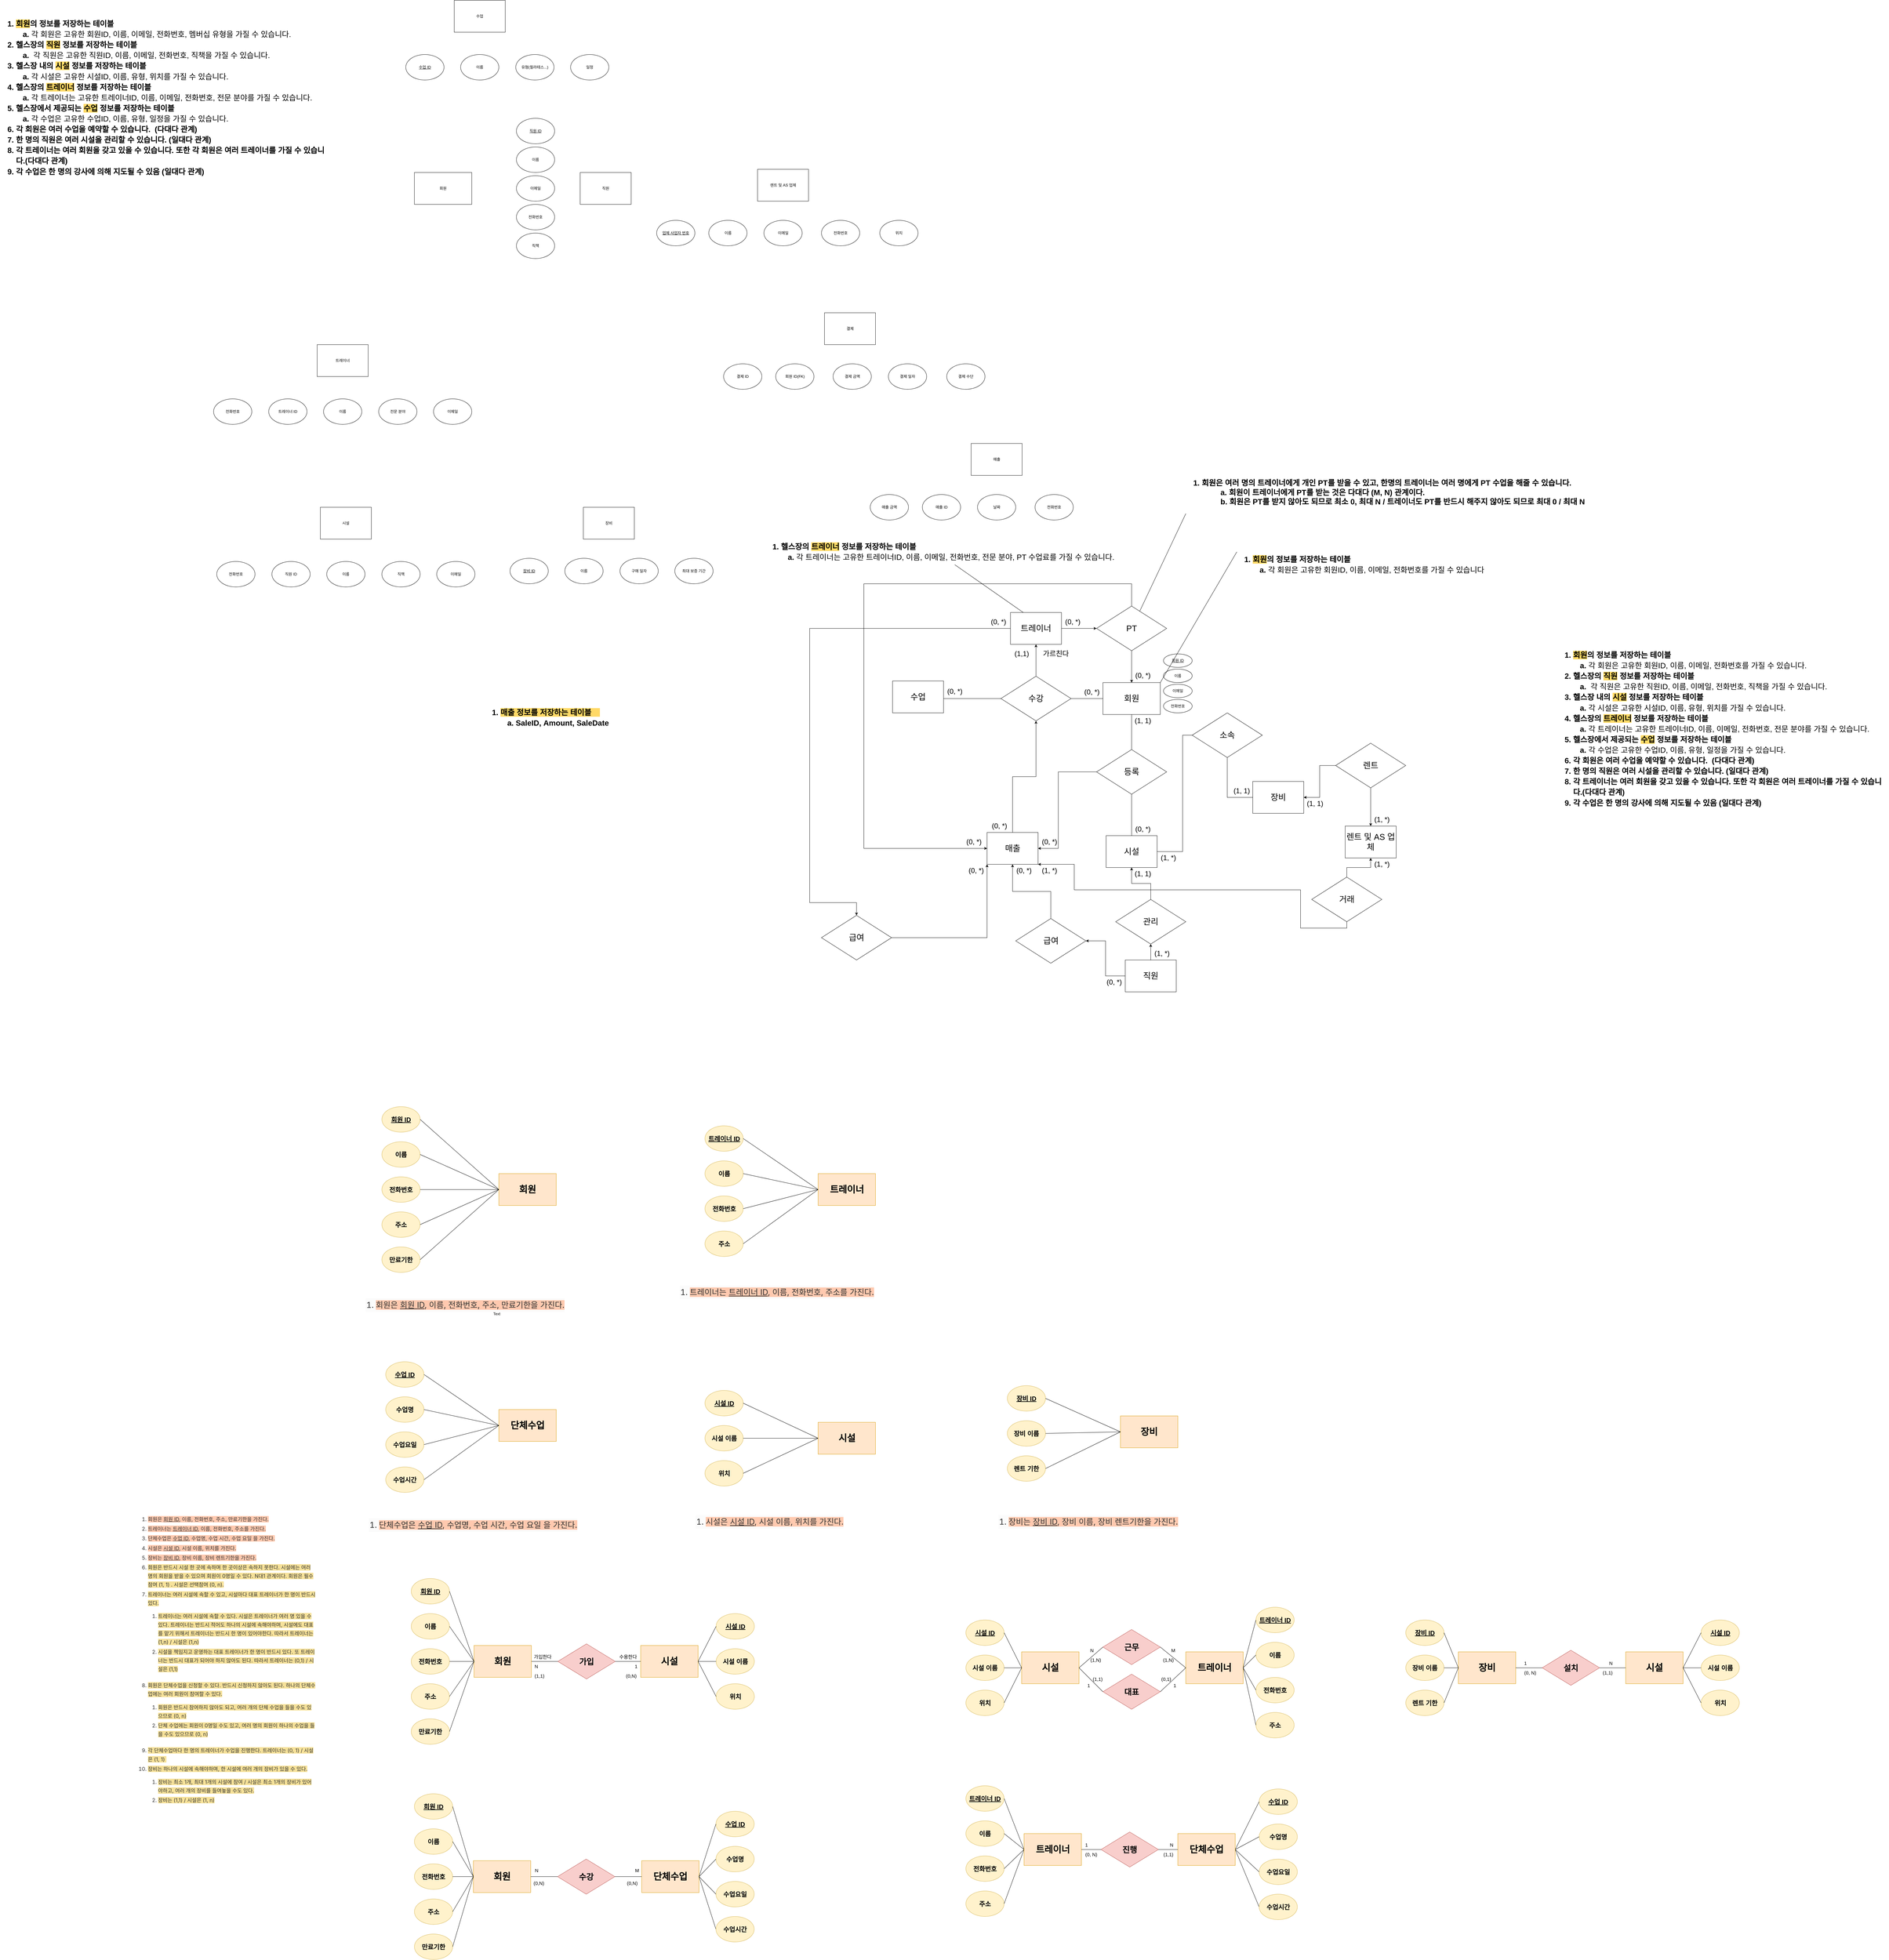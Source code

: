 <mxfile version="22.1.3" type="github">
  <diagram id="R2lEEEUBdFMjLlhIrx00" name="Page-1">
    <mxGraphModel dx="1806" dy="497" grid="1" gridSize="10" guides="1" tooltips="1" connect="1" arrows="1" fold="1" page="1" pageScale="1" pageWidth="850" pageHeight="1100" background="#ffffff" math="0" shadow="0" extFonts="Permanent Marker^https://fonts.googleapis.com/css?family=Permanent+Marker">
      <root>
        <mxCell id="0" />
        <mxCell id="1" parent="0" />
        <mxCell id="OklFRCkTgphjzxKatDET-2" value="&lt;b style=&quot;font-weight: normal; font-size: 24px;&quot; id=&quot;docs-internal-guid-e169eb77-7fff-bd0b-64af-ed0be1e55c79&quot;&gt;&lt;ol style=&quot;margin-top: 0px; margin-bottom: 0px; padding-inline-start: 48px; font-size: 24px;&quot;&gt;&lt;li dir=&quot;ltr&quot; style=&quot;list-style-type: decimal; font-size: 24px; font-family: Arial, sans-serif; color: rgb(0, 0, 0); background-color: transparent; font-weight: 700; font-style: normal; font-variant: normal; text-decoration: none; vertical-align: baseline;&quot; aria-level=&quot;1&quot;&gt;&lt;p dir=&quot;ltr&quot; style=&quot;line-height: 1.38; margin-top: 0pt; margin-bottom: 0pt; font-size: 24px;&quot; role=&quot;presentation&quot;&gt;&lt;span style=&quot;font-size: 24px; font-family: Arial, sans-serif; color: rgb(0, 0, 0); background-color: rgb(255, 217, 102); font-weight: 700; font-style: normal; font-variant: normal; text-decoration: none; vertical-align: baseline;&quot;&gt;회원&lt;/span&gt;&lt;span style=&quot;font-size: 24px; font-family: Arial, sans-serif; color: rgb(0, 0, 0); background-color: transparent; font-weight: 700; font-style: normal; font-variant: normal; text-decoration: none; vertical-align: baseline;&quot;&gt;의 정보를 저장하는 테이블&lt;/span&gt;&lt;/p&gt;&lt;/li&gt;&lt;ol style=&quot;margin-top: 0px; margin-bottom: 0px; padding-inline-start: 48px; font-size: 24px;&quot;&gt;&lt;li dir=&quot;ltr&quot; style=&quot;list-style-type: lower-alpha; font-size: 24px; font-family: Arial, sans-serif; color: rgb(0, 0, 0); background-color: transparent; font-weight: 700; font-style: normal; font-variant: normal; text-decoration: none; vertical-align: baseline;&quot; aria-level=&quot;2&quot;&gt;&lt;p dir=&quot;ltr&quot; style=&quot;line-height: 1.38; margin-top: 0pt; margin-bottom: 0pt; font-size: 24px;&quot; role=&quot;presentation&quot;&gt;&lt;span style=&quot;font-size: 24px; font-family: Arial, sans-serif; color: rgb(0, 0, 0); background-color: transparent; font-weight: 400; font-style: normal; font-variant: normal; text-decoration: none; vertical-align: baseline;&quot;&gt;각 회원은 고유한 회원ID, 이름, 이메일, 전화번호, 멤버십 유형을 가질 수 있습니다.&lt;/span&gt;&lt;/p&gt;&lt;/li&gt;&lt;/ol&gt;&lt;li dir=&quot;ltr&quot; style=&quot;list-style-type: decimal; font-size: 24px; font-family: Arial, sans-serif; color: rgb(0, 0, 0); background-color: transparent; font-weight: 700; font-style: normal; font-variant: normal; text-decoration: none; vertical-align: baseline;&quot; aria-level=&quot;1&quot;&gt;&lt;p dir=&quot;ltr&quot; style=&quot;line-height: 1.38; margin-top: 0pt; margin-bottom: 0pt; font-size: 24px;&quot; role=&quot;presentation&quot;&gt;&lt;span style=&quot;font-size: 24px; font-family: Arial, sans-serif; color: rgb(0, 0, 0); background-color: transparent; font-weight: 700; font-style: normal; font-variant: normal; text-decoration: none; vertical-align: baseline;&quot;&gt;헬스장의 &lt;/span&gt;&lt;span style=&quot;font-size: 24px; font-family: Arial, sans-serif; color: rgb(0, 0, 0); background-color: rgb(255, 217, 102); font-weight: 700; font-style: normal; font-variant: normal; text-decoration: none; vertical-align: baseline;&quot;&gt;직원&lt;/span&gt;&lt;span style=&quot;font-size: 24px; font-family: Arial, sans-serif; color: rgb(0, 0, 0); background-color: transparent; font-weight: 700; font-style: normal; font-variant: normal; text-decoration: none; vertical-align: baseline;&quot;&gt; 정보를 저장하는 테이블&lt;/span&gt;&lt;/p&gt;&lt;/li&gt;&lt;ol style=&quot;margin-top: 0px; margin-bottom: 0px; padding-inline-start: 48px; font-size: 24px;&quot;&gt;&lt;li dir=&quot;ltr&quot; style=&quot;list-style-type: lower-alpha; font-size: 24px; font-family: Arial, sans-serif; color: rgb(0, 0, 0); background-color: transparent; font-weight: 700; font-style: normal; font-variant: normal; text-decoration: none; vertical-align: baseline;&quot; aria-level=&quot;2&quot;&gt;&lt;p dir=&quot;ltr&quot; style=&quot;line-height: 1.38; margin-top: 0pt; margin-bottom: 0pt; font-size: 24px;&quot; role=&quot;presentation&quot;&gt;&lt;span style=&quot;font-size: 24px; font-family: Arial, sans-serif; color: rgb(0, 0, 0); background-color: transparent; font-weight: 400; font-style: normal; font-variant: normal; text-decoration: none; vertical-align: baseline;&quot;&gt;&amp;nbsp;각 직원은 고유한 직원ID, 이름, 이메일, 전화번호, 직책을 가질 수 있습니다.&lt;/span&gt;&lt;/p&gt;&lt;/li&gt;&lt;/ol&gt;&lt;li dir=&quot;ltr&quot; style=&quot;list-style-type: decimal; font-size: 24px; font-family: Arial, sans-serif; color: rgb(0, 0, 0); background-color: transparent; font-weight: 700; font-style: normal; font-variant: normal; text-decoration: none; vertical-align: baseline;&quot; aria-level=&quot;1&quot;&gt;&lt;p dir=&quot;ltr&quot; style=&quot;line-height: 1.38; margin-top: 0pt; margin-bottom: 0pt; font-size: 24px;&quot; role=&quot;presentation&quot;&gt;&lt;span style=&quot;font-size: 24px; font-family: Arial, sans-serif; color: rgb(0, 0, 0); background-color: transparent; font-weight: 700; font-style: normal; font-variant: normal; text-decoration: none; vertical-align: baseline;&quot;&gt;헬스장 내의 &lt;/span&gt;&lt;span style=&quot;font-size: 24px; font-family: Arial, sans-serif; color: rgb(0, 0, 0); background-color: rgb(255, 217, 102); font-weight: 700; font-style: normal; font-variant: normal; text-decoration: none; vertical-align: baseline;&quot;&gt;시설&lt;/span&gt;&lt;span style=&quot;font-size: 24px; font-family: Arial, sans-serif; color: rgb(0, 0, 0); background-color: transparent; font-weight: 700; font-style: normal; font-variant: normal; text-decoration: none; vertical-align: baseline;&quot;&gt; 정보를 저장하는 테이블&lt;/span&gt;&lt;/p&gt;&lt;/li&gt;&lt;ol style=&quot;margin-top: 0px; margin-bottom: 0px; padding-inline-start: 48px; font-size: 24px;&quot;&gt;&lt;li dir=&quot;ltr&quot; style=&quot;list-style-type: lower-alpha; font-size: 24px; font-family: Arial, sans-serif; color: rgb(0, 0, 0); background-color: transparent; font-weight: 700; font-style: normal; font-variant: normal; text-decoration: none; vertical-align: baseline;&quot; aria-level=&quot;2&quot;&gt;&lt;p dir=&quot;ltr&quot; style=&quot;line-height: 1.38; margin-top: 0pt; margin-bottom: 0pt; font-size: 24px;&quot; role=&quot;presentation&quot;&gt;&lt;span style=&quot;font-size: 24px; font-family: Arial, sans-serif; color: rgb(0, 0, 0); background-color: transparent; font-weight: 400; font-style: normal; font-variant: normal; text-decoration: none; vertical-align: baseline;&quot;&gt;각 시설은 고유한 시설ID, 이름, 유형, 위치를 가질 수 있습니다.&lt;/span&gt;&lt;/p&gt;&lt;/li&gt;&lt;/ol&gt;&lt;li dir=&quot;ltr&quot; style=&quot;list-style-type: decimal; font-size: 24px; font-family: Arial, sans-serif; color: rgb(0, 0, 0); background-color: transparent; font-weight: 700; font-style: normal; font-variant: normal; text-decoration: none; vertical-align: baseline;&quot; aria-level=&quot;1&quot;&gt;&lt;p dir=&quot;ltr&quot; style=&quot;line-height: 1.38; margin-top: 0pt; margin-bottom: 0pt; font-size: 24px;&quot; role=&quot;presentation&quot;&gt;&lt;span style=&quot;font-size: 24px; font-family: Arial, sans-serif; color: rgb(0, 0, 0); background-color: transparent; font-weight: 700; font-style: normal; font-variant: normal; text-decoration: none; vertical-align: baseline;&quot;&gt;헬스장의 &lt;/span&gt;&lt;span style=&quot;font-size: 24px; font-family: Arial, sans-serif; color: rgb(0, 0, 0); background-color: rgb(255, 217, 102); font-weight: 700; font-style: normal; font-variant: normal; text-decoration: none; vertical-align: baseline;&quot;&gt;트레이너&lt;/span&gt;&lt;span style=&quot;font-size: 24px; font-family: Arial, sans-serif; color: rgb(0, 0, 0); background-color: transparent; font-weight: 700; font-style: normal; font-variant: normal; text-decoration: none; vertical-align: baseline;&quot;&gt; 정보를 저장하는 테이블&lt;/span&gt;&lt;/p&gt;&lt;/li&gt;&lt;ol style=&quot;margin-top: 0px; margin-bottom: 0px; padding-inline-start: 48px; font-size: 24px;&quot;&gt;&lt;li dir=&quot;ltr&quot; style=&quot;list-style-type: lower-alpha; font-size: 24px; font-family: Arial, sans-serif; color: rgb(0, 0, 0); background-color: transparent; font-weight: 700; font-style: normal; font-variant: normal; text-decoration: none; vertical-align: baseline;&quot; aria-level=&quot;2&quot;&gt;&lt;p dir=&quot;ltr&quot; style=&quot;line-height: 1.38; margin-top: 0pt; margin-bottom: 0pt; font-size: 24px;&quot; role=&quot;presentation&quot;&gt;&lt;span style=&quot;font-size: 24px; font-family: Arial, sans-serif; color: rgb(0, 0, 0); background-color: transparent; font-weight: 400; font-style: normal; font-variant: normal; text-decoration: none; vertical-align: baseline;&quot;&gt;각 트레이너는 고유한 트레이너ID, 이름, 이메일, 전화번호, 전문 분야를 가질 수 있습니다.&lt;/span&gt;&lt;/p&gt;&lt;/li&gt;&lt;/ol&gt;&lt;li dir=&quot;ltr&quot; style=&quot;list-style-type: decimal; font-size: 24px; font-family: Arial, sans-serif; color: rgb(0, 0, 0); background-color: transparent; font-weight: 700; font-style: normal; font-variant: normal; text-decoration: none; vertical-align: baseline;&quot; aria-level=&quot;1&quot;&gt;&lt;p dir=&quot;ltr&quot; style=&quot;line-height: 1.38; margin-top: 0pt; margin-bottom: 0pt; font-size: 24px;&quot; role=&quot;presentation&quot;&gt;&lt;span style=&quot;font-size: 24px; font-family: Arial, sans-serif; color: rgb(0, 0, 0); background-color: transparent; font-weight: 700; font-style: normal; font-variant: normal; text-decoration: none; vertical-align: baseline;&quot;&gt;헬스장에서 제공되는 &lt;/span&gt;&lt;span style=&quot;font-size: 24px; font-family: Arial, sans-serif; color: rgb(0, 0, 0); background-color: rgb(255, 217, 102); font-weight: 700; font-style: normal; font-variant: normal; text-decoration: none; vertical-align: baseline;&quot;&gt;수업&lt;/span&gt;&lt;span style=&quot;font-size: 24px; font-family: Arial, sans-serif; color: rgb(0, 0, 0); background-color: transparent; font-weight: 700; font-style: normal; font-variant: normal; text-decoration: none; vertical-align: baseline;&quot;&gt; 정보를 저장하는 테이블&lt;/span&gt;&lt;/p&gt;&lt;/li&gt;&lt;ol style=&quot;margin-top: 0px; margin-bottom: 0px; padding-inline-start: 48px; font-size: 24px;&quot;&gt;&lt;li dir=&quot;ltr&quot; style=&quot;list-style-type: lower-alpha; font-size: 24px; font-family: Arial, sans-serif; color: rgb(0, 0, 0); background-color: transparent; font-weight: 700; font-style: normal; font-variant: normal; text-decoration: none; vertical-align: baseline;&quot; aria-level=&quot;2&quot;&gt;&lt;p dir=&quot;ltr&quot; style=&quot;line-height: 1.38; margin-top: 0pt; margin-bottom: 0pt; font-size: 24px;&quot; role=&quot;presentation&quot;&gt;&lt;span style=&quot;font-size: 24px; font-family: Arial, sans-serif; color: rgb(0, 0, 0); background-color: transparent; font-weight: 400; font-style: normal; font-variant: normal; text-decoration: none; vertical-align: baseline;&quot;&gt;각 수업은 고유한 수업ID, 이름, 유형, 일정을 가질 수 있습니다.&lt;/span&gt;&lt;/p&gt;&lt;/li&gt;&lt;/ol&gt;&lt;li dir=&quot;ltr&quot; style=&quot;list-style-type: decimal; font-size: 24px; font-family: Arial, sans-serif; color: rgb(0, 0, 0); background-color: transparent; font-weight: 700; font-style: normal; font-variant: normal; text-decoration: none; vertical-align: baseline;&quot; aria-level=&quot;1&quot;&gt;&lt;p dir=&quot;ltr&quot; style=&quot;line-height: 1.38; margin-top: 0pt; margin-bottom: 0pt; font-size: 24px;&quot; role=&quot;presentation&quot;&gt;&lt;span style=&quot;font-size: 24px; font-family: Arial, sans-serif; color: rgb(0, 0, 0); background-color: transparent; font-weight: 700; font-style: normal; font-variant: normal; text-decoration: none; vertical-align: baseline;&quot;&gt;각 회원은 여러 수업을 예약할 수 있습니다.&amp;nbsp; (다대다 관계)&lt;/span&gt;&lt;/p&gt;&lt;/li&gt;&lt;li dir=&quot;ltr&quot; style=&quot;list-style-type: decimal; font-size: 24px; font-family: Arial, sans-serif; color: rgb(0, 0, 0); background-color: transparent; font-weight: 700; font-style: normal; font-variant: normal; text-decoration: none; vertical-align: baseline;&quot; aria-level=&quot;1&quot;&gt;&lt;p dir=&quot;ltr&quot; style=&quot;line-height: 1.38; margin-top: 0pt; margin-bottom: 0pt; font-size: 24px;&quot; role=&quot;presentation&quot;&gt;&lt;span style=&quot;font-size: 24px; font-family: Arial, sans-serif; color: rgb(0, 0, 0); background-color: transparent; font-weight: 700; font-style: normal; font-variant: normal; text-decoration: none; vertical-align: baseline;&quot;&gt;한 명의 직원은 여러 시설을 관리할 수 있습니다. (일대다 관계)&lt;/span&gt;&lt;/p&gt;&lt;/li&gt;&lt;li dir=&quot;ltr&quot; style=&quot;list-style-type: decimal; font-size: 24px; font-family: Arial, sans-serif; color: rgb(0, 0, 0); background-color: transparent; font-weight: 700; font-style: normal; font-variant: normal; text-decoration: none; vertical-align: baseline;&quot; aria-level=&quot;1&quot;&gt;&lt;p dir=&quot;ltr&quot; style=&quot;line-height: 1.38; margin-top: 0pt; margin-bottom: 0pt; font-size: 24px;&quot; role=&quot;presentation&quot;&gt;&lt;span style=&quot;font-size: 24px; font-family: Arial, sans-serif; color: rgb(0, 0, 0); background-color: transparent; font-weight: 700; font-style: normal; font-variant: normal; text-decoration: none; vertical-align: baseline;&quot;&gt;각 트레이너는 여러 회원을 갖고 있을 수 있습니다. 또한 각 회원은 여러 트레이너를 가질 수 있습니다.(다대다 관계)&lt;/span&gt;&lt;/p&gt;&lt;/li&gt;&lt;li dir=&quot;ltr&quot; style=&quot;list-style-type: decimal; font-size: 24px; font-family: Arial, sans-serif; color: rgb(0, 0, 0); background-color: transparent; font-weight: 700; font-style: normal; font-variant: normal; text-decoration: none; vertical-align: baseline;&quot; aria-level=&quot;1&quot;&gt;&lt;p dir=&quot;ltr&quot; style=&quot;line-height: 1.38; margin-top: 0pt; margin-bottom: 0pt; font-size: 24px;&quot; role=&quot;presentation&quot;&gt;&lt;span style=&quot;font-size: 24px; font-family: Arial, sans-serif; color: rgb(0, 0, 0); background-color: transparent; font-weight: 700; font-style: normal; font-variant: normal; text-decoration: none; vertical-align: baseline;&quot;&gt;각 수업은 한 명의 강사에 의해 지도될 수 있음 (일대다 관계)&lt;/span&gt;&lt;/p&gt;&lt;/li&gt;&lt;/ol&gt;&lt;/b&gt;" style="text;whiteSpace=wrap;html=1;fontSize=24;" parent="1" vertex="1">
          <mxGeometry x="-400" y="130" width="1040" height="610" as="geometry" />
        </mxCell>
        <mxCell id="OklFRCkTgphjzxKatDET-8" value="회원" style="rounded=0;whiteSpace=wrap;html=1;" parent="1" vertex="1">
          <mxGeometry x="900" y="620" width="180" height="100" as="geometry" />
        </mxCell>
        <mxCell id="OklFRCkTgphjzxKatDET-9" value="직원 ID" style="ellipse;whiteSpace=wrap;html=1;fontStyle=4" parent="1" vertex="1">
          <mxGeometry x="1220" y="450" width="120" height="80" as="geometry" />
        </mxCell>
        <mxCell id="OklFRCkTgphjzxKatDET-10" value="이름" style="ellipse;whiteSpace=wrap;html=1;" parent="1" vertex="1">
          <mxGeometry x="1220" y="540" width="120" height="80" as="geometry" />
        </mxCell>
        <mxCell id="OklFRCkTgphjzxKatDET-11" value="이메일&lt;br&gt;" style="ellipse;whiteSpace=wrap;html=1;" parent="1" vertex="1">
          <mxGeometry x="1220" y="630" width="120" height="80" as="geometry" />
        </mxCell>
        <mxCell id="OklFRCkTgphjzxKatDET-12" value="전화번호" style="ellipse;whiteSpace=wrap;html=1;" parent="1" vertex="1">
          <mxGeometry x="1220" y="720" width="120" height="80" as="geometry" />
        </mxCell>
        <mxCell id="OklFRCkTgphjzxKatDET-13" value="직책" style="ellipse;whiteSpace=wrap;html=1;" parent="1" vertex="1">
          <mxGeometry x="1220" y="810" width="120" height="80" as="geometry" />
        </mxCell>
        <mxCell id="OklFRCkTgphjzxKatDET-14" value="직원" style="rounded=0;whiteSpace=wrap;html=1;" parent="1" vertex="1">
          <mxGeometry x="1420" y="620" width="160" height="100" as="geometry" />
        </mxCell>
        <mxCell id="OklFRCkTgphjzxKatDET-21" value="직원 ID" style="ellipse;whiteSpace=wrap;html=1;" parent="1" vertex="1">
          <mxGeometry x="453" y="1840" width="120" height="80" as="geometry" />
        </mxCell>
        <mxCell id="OklFRCkTgphjzxKatDET-22" value="이름" style="ellipse;whiteSpace=wrap;html=1;" parent="1" vertex="1">
          <mxGeometry x="625" y="1840" width="120" height="80" as="geometry" />
        </mxCell>
        <mxCell id="OklFRCkTgphjzxKatDET-23" value="이메일&lt;br&gt;" style="ellipse;whiteSpace=wrap;html=1;" parent="1" vertex="1">
          <mxGeometry x="970" y="1840" width="120" height="80" as="geometry" />
        </mxCell>
        <mxCell id="OklFRCkTgphjzxKatDET-24" value="전화번호" style="ellipse;whiteSpace=wrap;html=1;" parent="1" vertex="1">
          <mxGeometry x="280" y="1840" width="120" height="80" as="geometry" />
        </mxCell>
        <mxCell id="OklFRCkTgphjzxKatDET-25" value="직책" style="ellipse;whiteSpace=wrap;html=1;" parent="1" vertex="1">
          <mxGeometry x="798" y="1840" width="120" height="80" as="geometry" />
        </mxCell>
        <mxCell id="OklFRCkTgphjzxKatDET-26" value="시설" style="rounded=0;whiteSpace=wrap;html=1;" parent="1" vertex="1">
          <mxGeometry x="605" y="1670" width="160" height="100" as="geometry" />
        </mxCell>
        <mxCell id="OklFRCkTgphjzxKatDET-27" value="트레이너 ID" style="ellipse;whiteSpace=wrap;html=1;" parent="1" vertex="1">
          <mxGeometry x="443" y="1330" width="120" height="80" as="geometry" />
        </mxCell>
        <mxCell id="OklFRCkTgphjzxKatDET-28" value="이름" style="ellipse;whiteSpace=wrap;html=1;" parent="1" vertex="1">
          <mxGeometry x="615" y="1330" width="120" height="80" as="geometry" />
        </mxCell>
        <mxCell id="OklFRCkTgphjzxKatDET-29" value="이메일&lt;br&gt;" style="ellipse;whiteSpace=wrap;html=1;" parent="1" vertex="1">
          <mxGeometry x="960" y="1330" width="120" height="80" as="geometry" />
        </mxCell>
        <mxCell id="OklFRCkTgphjzxKatDET-30" value="전화번호" style="ellipse;whiteSpace=wrap;html=1;" parent="1" vertex="1">
          <mxGeometry x="270" y="1330" width="120" height="80" as="geometry" />
        </mxCell>
        <mxCell id="OklFRCkTgphjzxKatDET-31" value="전문 분야" style="ellipse;whiteSpace=wrap;html=1;" parent="1" vertex="1">
          <mxGeometry x="788" y="1330" width="120" height="80" as="geometry" />
        </mxCell>
        <mxCell id="OklFRCkTgphjzxKatDET-32" value="트레이너" style="rounded=0;whiteSpace=wrap;html=1;" parent="1" vertex="1">
          <mxGeometry x="595" y="1160" width="160" height="100" as="geometry" />
        </mxCell>
        <mxCell id="OklFRCkTgphjzxKatDET-33" value="수업 ID" style="ellipse;whiteSpace=wrap;html=1;fontStyle=4" parent="1" vertex="1">
          <mxGeometry x="873" y="250" width="120" height="80" as="geometry" />
        </mxCell>
        <mxCell id="OklFRCkTgphjzxKatDET-34" value="이름" style="ellipse;whiteSpace=wrap;html=1;" parent="1" vertex="1">
          <mxGeometry x="1045" y="250" width="120" height="80" as="geometry" />
        </mxCell>
        <mxCell id="OklFRCkTgphjzxKatDET-35" value="일정" style="ellipse;whiteSpace=wrap;html=1;" parent="1" vertex="1">
          <mxGeometry x="1390" y="250" width="120" height="80" as="geometry" />
        </mxCell>
        <mxCell id="OklFRCkTgphjzxKatDET-37" value="유형(필라테스...)" style="ellipse;whiteSpace=wrap;html=1;" parent="1" vertex="1">
          <mxGeometry x="1218" y="250" width="120" height="80" as="geometry" />
        </mxCell>
        <mxCell id="OklFRCkTgphjzxKatDET-38" value="수업" style="rounded=0;whiteSpace=wrap;html=1;" parent="1" vertex="1">
          <mxGeometry x="1025" y="80" width="160" height="100" as="geometry" />
        </mxCell>
        <mxCell id="OklFRCkTgphjzxKatDET-39" value="장비 ID" style="ellipse;whiteSpace=wrap;html=1;fontStyle=4" parent="1" vertex="1">
          <mxGeometry x="1200" y="1830" width="120" height="80" as="geometry" />
        </mxCell>
        <mxCell id="OklFRCkTgphjzxKatDET-40" value="이름" style="ellipse;whiteSpace=wrap;html=1;" parent="1" vertex="1">
          <mxGeometry x="1372" y="1830" width="120" height="80" as="geometry" />
        </mxCell>
        <mxCell id="OklFRCkTgphjzxKatDET-41" value="최대 보증 기간" style="ellipse;whiteSpace=wrap;html=1;" parent="1" vertex="1">
          <mxGeometry x="1717" y="1830" width="120" height="80" as="geometry" />
        </mxCell>
        <mxCell id="OklFRCkTgphjzxKatDET-42" value="구매 일자" style="ellipse;whiteSpace=wrap;html=1;" parent="1" vertex="1">
          <mxGeometry x="1545" y="1830" width="120" height="80" as="geometry" />
        </mxCell>
        <mxCell id="OklFRCkTgphjzxKatDET-43" value="장비" style="rounded=0;whiteSpace=wrap;html=1;" parent="1" vertex="1">
          <mxGeometry x="1430" y="1670" width="160" height="100" as="geometry" />
        </mxCell>
        <mxCell id="OklFRCkTgphjzxKatDET-45" value="이름" style="ellipse;whiteSpace=wrap;html=1;" parent="1" vertex="1">
          <mxGeometry x="1823.5" y="770" width="120" height="80" as="geometry" />
        </mxCell>
        <mxCell id="OklFRCkTgphjzxKatDET-46" value="업체 사업자 번호" style="ellipse;whiteSpace=wrap;html=1;fontStyle=4" parent="1" vertex="1">
          <mxGeometry x="1660" y="770" width="120" height="80" as="geometry" />
        </mxCell>
        <mxCell id="OklFRCkTgphjzxKatDET-47" value="이메일" style="ellipse;whiteSpace=wrap;html=1;" parent="1" vertex="1">
          <mxGeometry x="1996.5" y="770" width="120" height="80" as="geometry" />
        </mxCell>
        <mxCell id="OklFRCkTgphjzxKatDET-48" value="렌트 및 AS 업체" style="rounded=0;whiteSpace=wrap;html=1;" parent="1" vertex="1">
          <mxGeometry x="1976.5" y="610" width="160" height="100" as="geometry" />
        </mxCell>
        <mxCell id="OklFRCkTgphjzxKatDET-49" value="전화번호" style="ellipse;whiteSpace=wrap;html=1;" parent="1" vertex="1">
          <mxGeometry x="2177" y="770" width="120" height="80" as="geometry" />
        </mxCell>
        <mxCell id="OklFRCkTgphjzxKatDET-50" value="위치" style="ellipse;whiteSpace=wrap;html=1;" parent="1" vertex="1">
          <mxGeometry x="2360" y="770" width="120" height="80" as="geometry" />
        </mxCell>
        <mxCell id="OklFRCkTgphjzxKatDET-51" value="매출 ID" style="ellipse;whiteSpace=wrap;html=1;" parent="1" vertex="1">
          <mxGeometry x="2493.5" y="1630" width="120" height="80" as="geometry" />
        </mxCell>
        <mxCell id="OklFRCkTgphjzxKatDET-52" value="매출 금액" style="ellipse;whiteSpace=wrap;html=1;" parent="1" vertex="1">
          <mxGeometry x="2330" y="1630" width="120" height="80" as="geometry" />
        </mxCell>
        <mxCell id="OklFRCkTgphjzxKatDET-53" value="날짜" style="ellipse;whiteSpace=wrap;html=1;" parent="1" vertex="1">
          <mxGeometry x="2666.5" y="1630" width="120" height="80" as="geometry" />
        </mxCell>
        <mxCell id="OklFRCkTgphjzxKatDET-54" value="매출" style="rounded=0;whiteSpace=wrap;html=1;" parent="1" vertex="1">
          <mxGeometry x="2646.5" y="1470" width="160" height="100" as="geometry" />
        </mxCell>
        <mxCell id="OklFRCkTgphjzxKatDET-55" value="전화번호" style="ellipse;whiteSpace=wrap;html=1;" parent="1" vertex="1">
          <mxGeometry x="2847" y="1630" width="120" height="80" as="geometry" />
        </mxCell>
        <mxCell id="OklFRCkTgphjzxKatDET-57" value="회원 ID(FK)" style="ellipse;whiteSpace=wrap;html=1;" parent="1" vertex="1">
          <mxGeometry x="2033.5" y="1220" width="120" height="80" as="geometry" />
        </mxCell>
        <mxCell id="OklFRCkTgphjzxKatDET-58" value="결제 ID" style="ellipse;whiteSpace=wrap;html=1;" parent="1" vertex="1">
          <mxGeometry x="1870" y="1220" width="120" height="80" as="geometry" />
        </mxCell>
        <mxCell id="OklFRCkTgphjzxKatDET-59" value="결제 금액" style="ellipse;whiteSpace=wrap;html=1;" parent="1" vertex="1">
          <mxGeometry x="2213.5" y="1220" width="120" height="80" as="geometry" />
        </mxCell>
        <mxCell id="OklFRCkTgphjzxKatDET-60" value="결제" style="rounded=0;whiteSpace=wrap;html=1;" parent="1" vertex="1">
          <mxGeometry x="2186.5" y="1060" width="160" height="100" as="geometry" />
        </mxCell>
        <mxCell id="OklFRCkTgphjzxKatDET-61" value="결제 일자" style="ellipse;whiteSpace=wrap;html=1;" parent="1" vertex="1">
          <mxGeometry x="2387" y="1220" width="120" height="80" as="geometry" />
        </mxCell>
        <mxCell id="OklFRCkTgphjzxKatDET-62" value="결제 수단" style="ellipse;whiteSpace=wrap;html=1;" parent="1" vertex="1">
          <mxGeometry x="2570" y="1220" width="120" height="80" as="geometry" />
        </mxCell>
        <mxCell id="f0Y5kzODhCCrcdkmznli-2" value="수업" style="rounded=0;whiteSpace=wrap;html=1;fontSize=26;" parent="1" vertex="1">
          <mxGeometry x="2400" y="2214.91" width="160" height="100" as="geometry" />
        </mxCell>
        <mxCell id="f0Y5kzODhCCrcdkmznli-19" value="" style="edgeStyle=orthogonalEdgeStyle;rounded=0;orthogonalLoop=1;jettySize=auto;html=1;endArrow=none;endFill=0;" parent="1" source="f0Y5kzODhCCrcdkmznli-3" target="f0Y5kzODhCCrcdkmznli-17" edge="1">
          <mxGeometry relative="1" as="geometry">
            <Array as="points">
              <mxPoint x="3030" y="2270" />
              <mxPoint x="3030" y="2270" />
            </Array>
          </mxGeometry>
        </mxCell>
        <mxCell id="f0Y5kzODhCCrcdkmznli-21" value="" style="edgeStyle=orthogonalEdgeStyle;rounded=0;orthogonalLoop=1;jettySize=auto;html=1;endArrow=none;endFill=0;" parent="1" source="f0Y5kzODhCCrcdkmznli-3" target="f0Y5kzODhCCrcdkmznli-18" edge="1">
          <mxGeometry relative="1" as="geometry" />
        </mxCell>
        <mxCell id="f0Y5kzODhCCrcdkmznli-3" value="회원" style="rounded=0;whiteSpace=wrap;html=1;fontSize=26;" parent="1" vertex="1">
          <mxGeometry x="3060" y="2220" width="180" height="100" as="geometry" />
        </mxCell>
        <mxCell id="f0Y5kzODhCCrcdkmznli-64" style="edgeStyle=orthogonalEdgeStyle;rounded=0;orthogonalLoop=1;jettySize=auto;html=1;entryX=1;entryY=0.5;entryDx=0;entryDy=0;" parent="1" source="f0Y5kzODhCCrcdkmznli-4" target="f0Y5kzODhCCrcdkmznli-63" edge="1">
          <mxGeometry relative="1" as="geometry" />
        </mxCell>
        <mxCell id="f0Y5kzODhCCrcdkmznli-74" style="edgeStyle=orthogonalEdgeStyle;rounded=0;orthogonalLoop=1;jettySize=auto;html=1;entryX=0.5;entryY=1;entryDx=0;entryDy=0;" parent="1" source="f0Y5kzODhCCrcdkmznli-4" target="f0Y5kzODhCCrcdkmznli-73" edge="1">
          <mxGeometry relative="1" as="geometry" />
        </mxCell>
        <mxCell id="f0Y5kzODhCCrcdkmznli-4" value="직원" style="rounded=0;whiteSpace=wrap;html=1;fontSize=26;" parent="1" vertex="1">
          <mxGeometry x="3130" y="3090" width="160" height="100" as="geometry" />
        </mxCell>
        <mxCell id="f0Y5kzODhCCrcdkmznli-5" value="렌트 및 AS 업체" style="rounded=0;whiteSpace=wrap;html=1;fontSize=26;" parent="1" vertex="1">
          <mxGeometry x="3820" y="2670" width="160" height="100" as="geometry" />
        </mxCell>
        <mxCell id="f0Y5kzODhCCrcdkmznli-110" style="edgeStyle=orthogonalEdgeStyle;rounded=0;orthogonalLoop=1;jettySize=auto;html=1;entryX=0.5;entryY=1;entryDx=0;entryDy=0;" parent="1" source="f0Y5kzODhCCrcdkmznli-7" target="f0Y5kzODhCCrcdkmznli-17" edge="1">
          <mxGeometry relative="1" as="geometry" />
        </mxCell>
        <mxCell id="f0Y5kzODhCCrcdkmznli-7" value="매출" style="rounded=0;whiteSpace=wrap;html=1;fontSize=26;" parent="1" vertex="1">
          <mxGeometry x="2696.5" y="2690" width="160" height="100" as="geometry" />
        </mxCell>
        <mxCell id="f0Y5kzODhCCrcdkmznli-8" value="장비" style="rounded=0;whiteSpace=wrap;html=1;fontSize=26;" parent="1" vertex="1">
          <mxGeometry x="3530" y="2530" width="160" height="100" as="geometry" />
        </mxCell>
        <mxCell id="f0Y5kzODhCCrcdkmznli-29" style="edgeStyle=orthogonalEdgeStyle;rounded=0;orthogonalLoop=1;jettySize=auto;html=1;entryX=0;entryY=0.5;entryDx=0;entryDy=0;" parent="1" source="f0Y5kzODhCCrcdkmznli-9" target="f0Y5kzODhCCrcdkmznli-28" edge="1">
          <mxGeometry relative="1" as="geometry" />
        </mxCell>
        <mxCell id="f0Y5kzODhCCrcdkmznli-61" style="edgeStyle=orthogonalEdgeStyle;rounded=0;orthogonalLoop=1;jettySize=auto;html=1;entryX=0.5;entryY=0;entryDx=0;entryDy=0;" parent="1" source="f0Y5kzODhCCrcdkmznli-9" target="f0Y5kzODhCCrcdkmznli-60" edge="1">
          <mxGeometry relative="1" as="geometry">
            <Array as="points">
              <mxPoint x="2140" y="2050" />
              <mxPoint x="2140" y="2910" />
            </Array>
          </mxGeometry>
        </mxCell>
        <mxCell id="f0Y5kzODhCCrcdkmznli-9" value="트레이너" style="rounded=0;whiteSpace=wrap;html=1;fontSize=26;" parent="1" vertex="1">
          <mxGeometry x="2770" y="2000" width="160" height="100" as="geometry" />
        </mxCell>
        <mxCell id="f0Y5kzODhCCrcdkmznli-13" style="edgeStyle=orthogonalEdgeStyle;rounded=0;orthogonalLoop=1;jettySize=auto;html=1;entryX=0;entryY=0.5;entryDx=0;entryDy=0;endArrow=none;endFill=0;" parent="1" source="f0Y5kzODhCCrcdkmznli-10" target="f0Y5kzODhCCrcdkmznli-11" edge="1">
          <mxGeometry relative="1" as="geometry">
            <Array as="points">
              <mxPoint x="3310" y="2750" />
              <mxPoint x="3310" y="2385" />
            </Array>
          </mxGeometry>
        </mxCell>
        <mxCell id="f0Y5kzODhCCrcdkmznli-10" value="시설" style="rounded=0;whiteSpace=wrap;html=1;fontSize=26;" parent="1" vertex="1">
          <mxGeometry x="3070" y="2700" width="160" height="100" as="geometry" />
        </mxCell>
        <mxCell id="f0Y5kzODhCCrcdkmznli-14" style="edgeStyle=orthogonalEdgeStyle;rounded=0;orthogonalLoop=1;jettySize=auto;html=1;entryX=0;entryY=0.5;entryDx=0;entryDy=0;endArrow=none;endFill=0;" parent="1" source="f0Y5kzODhCCrcdkmznli-11" target="f0Y5kzODhCCrcdkmznli-8" edge="1">
          <mxGeometry relative="1" as="geometry" />
        </mxCell>
        <mxCell id="f0Y5kzODhCCrcdkmznli-11" value="소속" style="rhombus;whiteSpace=wrap;html=1;fontSize=26;" parent="1" vertex="1">
          <mxGeometry x="3340" y="2314.91" width="220" height="140" as="geometry" />
        </mxCell>
        <mxCell id="f0Y5kzODhCCrcdkmznli-20" value="" style="edgeStyle=orthogonalEdgeStyle;rounded=0;orthogonalLoop=1;jettySize=auto;html=1;endArrow=none;endFill=0;" parent="1" source="f0Y5kzODhCCrcdkmznli-17" target="f0Y5kzODhCCrcdkmznli-2" edge="1">
          <mxGeometry relative="1" as="geometry">
            <Array as="points">
              <mxPoint x="2720" y="2270" />
              <mxPoint x="2720" y="2270" />
            </Array>
          </mxGeometry>
        </mxCell>
        <mxCell id="f0Y5kzODhCCrcdkmznli-31" style="edgeStyle=orthogonalEdgeStyle;rounded=0;orthogonalLoop=1;jettySize=auto;html=1;entryX=0.5;entryY=1;entryDx=0;entryDy=0;" parent="1" source="f0Y5kzODhCCrcdkmznli-17" target="f0Y5kzODhCCrcdkmznli-9" edge="1">
          <mxGeometry relative="1" as="geometry" />
        </mxCell>
        <mxCell id="f0Y5kzODhCCrcdkmznli-17" value="수강" style="rhombus;whiteSpace=wrap;html=1;fontSize=26;" parent="1" vertex="1">
          <mxGeometry x="2740" y="2200" width="220" height="140" as="geometry" />
        </mxCell>
        <mxCell id="f0Y5kzODhCCrcdkmznli-22" style="edgeStyle=orthogonalEdgeStyle;rounded=0;orthogonalLoop=1;jettySize=auto;html=1;entryX=0.5;entryY=0;entryDx=0;entryDy=0;endArrow=none;endFill=0;" parent="1" source="f0Y5kzODhCCrcdkmznli-18" target="f0Y5kzODhCCrcdkmznli-10" edge="1">
          <mxGeometry relative="1" as="geometry" />
        </mxCell>
        <mxCell id="f0Y5kzODhCCrcdkmznli-53" style="edgeStyle=orthogonalEdgeStyle;rounded=0;orthogonalLoop=1;jettySize=auto;html=1;entryX=1;entryY=0.5;entryDx=0;entryDy=0;" parent="1" source="f0Y5kzODhCCrcdkmznli-18" target="f0Y5kzODhCCrcdkmznli-7" edge="1">
          <mxGeometry relative="1" as="geometry">
            <Array as="points">
              <mxPoint x="2920" y="2500" />
              <mxPoint x="2920" y="2740" />
            </Array>
          </mxGeometry>
        </mxCell>
        <mxCell id="f0Y5kzODhCCrcdkmznli-18" value="등록" style="rhombus;whiteSpace=wrap;html=1;fontSize=26;" parent="1" vertex="1">
          <mxGeometry x="3040" y="2430" width="220" height="140" as="geometry" />
        </mxCell>
        <mxCell id="f0Y5kzODhCCrcdkmznli-30" style="edgeStyle=orthogonalEdgeStyle;rounded=0;orthogonalLoop=1;jettySize=auto;html=1;exitX=0.5;exitY=1;exitDx=0;exitDy=0;entryX=0.5;entryY=0;entryDx=0;entryDy=0;" parent="1" source="f0Y5kzODhCCrcdkmznli-28" target="f0Y5kzODhCCrcdkmznli-3" edge="1">
          <mxGeometry relative="1" as="geometry" />
        </mxCell>
        <mxCell id="f0Y5kzODhCCrcdkmznli-56" style="edgeStyle=orthogonalEdgeStyle;rounded=0;orthogonalLoop=1;jettySize=auto;html=1;entryX=0;entryY=0.5;entryDx=0;entryDy=0;" parent="1" source="f0Y5kzODhCCrcdkmznli-28" target="f0Y5kzODhCCrcdkmznli-7" edge="1">
          <mxGeometry relative="1" as="geometry">
            <Array as="points">
              <mxPoint x="3150" y="1910" />
              <mxPoint x="2310" y="1910" />
              <mxPoint x="2310" y="2740" />
            </Array>
          </mxGeometry>
        </mxCell>
        <mxCell id="f0Y5kzODhCCrcdkmznli-28" value="PT" style="rhombus;whiteSpace=wrap;html=1;fontSize=26;" parent="1" vertex="1">
          <mxGeometry x="3040" y="1980" width="220" height="140" as="geometry" />
        </mxCell>
        <mxCell id="f0Y5kzODhCCrcdkmznli-62" style="edgeStyle=orthogonalEdgeStyle;rounded=0;orthogonalLoop=1;jettySize=auto;html=1;entryX=0;entryY=1;entryDx=0;entryDy=0;" parent="1" source="f0Y5kzODhCCrcdkmznli-60" target="f0Y5kzODhCCrcdkmznli-7" edge="1">
          <mxGeometry relative="1" as="geometry" />
        </mxCell>
        <mxCell id="f0Y5kzODhCCrcdkmznli-60" value="급여" style="rhombus;whiteSpace=wrap;html=1;fontSize=26;" parent="1" vertex="1">
          <mxGeometry x="2177" y="2950" width="220" height="140" as="geometry" />
        </mxCell>
        <mxCell id="f0Y5kzODhCCrcdkmznli-65" style="edgeStyle=orthogonalEdgeStyle;rounded=0;orthogonalLoop=1;jettySize=auto;html=1;entryX=0.5;entryY=1;entryDx=0;entryDy=0;" parent="1" source="f0Y5kzODhCCrcdkmznli-63" target="f0Y5kzODhCCrcdkmznli-7" edge="1">
          <mxGeometry relative="1" as="geometry" />
        </mxCell>
        <mxCell id="f0Y5kzODhCCrcdkmznli-63" value="급여" style="rhombus;whiteSpace=wrap;html=1;fontSize=26;" parent="1" vertex="1">
          <mxGeometry x="2786.5" y="2960" width="220" height="140" as="geometry" />
        </mxCell>
        <mxCell id="f0Y5kzODhCCrcdkmznli-67" style="edgeStyle=orthogonalEdgeStyle;rounded=0;orthogonalLoop=1;jettySize=auto;html=1;entryX=0.5;entryY=1;entryDx=0;entryDy=0;" parent="1" source="f0Y5kzODhCCrcdkmznli-66" target="f0Y5kzODhCCrcdkmznli-5" edge="1">
          <mxGeometry relative="1" as="geometry" />
        </mxCell>
        <mxCell id="f0Y5kzODhCCrcdkmznli-68" style="edgeStyle=orthogonalEdgeStyle;rounded=0;orthogonalLoop=1;jettySize=auto;html=1;entryX=1;entryY=1;entryDx=0;entryDy=0;" parent="1" source="f0Y5kzODhCCrcdkmznli-66" target="f0Y5kzODhCCrcdkmznli-7" edge="1">
          <mxGeometry relative="1" as="geometry">
            <Array as="points">
              <mxPoint x="3825" y="2990" />
              <mxPoint x="3680" y="2990" />
              <mxPoint x="3680" y="2870" />
              <mxPoint x="2970" y="2870" />
              <mxPoint x="2970" y="2790" />
            </Array>
          </mxGeometry>
        </mxCell>
        <mxCell id="f0Y5kzODhCCrcdkmznli-66" value="거래" style="rhombus;whiteSpace=wrap;html=1;fontSize=26;" parent="1" vertex="1">
          <mxGeometry x="3715" y="2830" width="220" height="140" as="geometry" />
        </mxCell>
        <mxCell id="f0Y5kzODhCCrcdkmznli-71" style="edgeStyle=orthogonalEdgeStyle;rounded=0;orthogonalLoop=1;jettySize=auto;html=1;entryX=0.5;entryY=0;entryDx=0;entryDy=0;" parent="1" source="f0Y5kzODhCCrcdkmznli-70" target="f0Y5kzODhCCrcdkmznli-5" edge="1">
          <mxGeometry relative="1" as="geometry" />
        </mxCell>
        <mxCell id="f0Y5kzODhCCrcdkmznli-72" style="edgeStyle=orthogonalEdgeStyle;rounded=0;orthogonalLoop=1;jettySize=auto;html=1;entryX=1;entryY=0.5;entryDx=0;entryDy=0;" parent="1" source="f0Y5kzODhCCrcdkmznli-70" target="f0Y5kzODhCCrcdkmznli-8" edge="1">
          <mxGeometry relative="1" as="geometry" />
        </mxCell>
        <mxCell id="f0Y5kzODhCCrcdkmznli-70" value="렌트" style="rhombus;whiteSpace=wrap;html=1;fontSize=26;" parent="1" vertex="1">
          <mxGeometry x="3790" y="2410" width="220" height="140" as="geometry" />
        </mxCell>
        <mxCell id="f0Y5kzODhCCrcdkmznli-75" style="edgeStyle=orthogonalEdgeStyle;rounded=0;orthogonalLoop=1;jettySize=auto;html=1;entryX=0.5;entryY=1;entryDx=0;entryDy=0;" parent="1" source="f0Y5kzODhCCrcdkmznli-73" target="f0Y5kzODhCCrcdkmznli-10" edge="1">
          <mxGeometry relative="1" as="geometry" />
        </mxCell>
        <mxCell id="f0Y5kzODhCCrcdkmznli-73" value="관리" style="rhombus;whiteSpace=wrap;html=1;fontSize=26;" parent="1" vertex="1">
          <mxGeometry x="3100" y="2900" width="220" height="140" as="geometry" />
        </mxCell>
        <mxCell id="OklFRCkTgphjzxKatDET-1" value="회원 ID" style="ellipse;whiteSpace=wrap;html=1;fontStyle=4" parent="1" vertex="1">
          <mxGeometry x="3250" y="2130" width="90" height="42.264" as="geometry" />
        </mxCell>
        <mxCell id="OklFRCkTgphjzxKatDET-3" value="이름" style="ellipse;whiteSpace=wrap;html=1;" parent="1" vertex="1">
          <mxGeometry x="3250" y="2177.547" width="90" height="42.264" as="geometry" />
        </mxCell>
        <mxCell id="OklFRCkTgphjzxKatDET-5" value="이메일&lt;br&gt;" style="ellipse;whiteSpace=wrap;html=1;" parent="1" vertex="1">
          <mxGeometry x="3250" y="2225.094" width="90" height="42.264" as="geometry" />
        </mxCell>
        <mxCell id="OklFRCkTgphjzxKatDET-6" value="전화번호" style="ellipse;whiteSpace=wrap;html=1;" parent="1" vertex="1">
          <mxGeometry x="3250" y="2272.642" width="90" height="42.264" as="geometry" />
        </mxCell>
        <mxCell id="f0Y5kzODhCCrcdkmznli-80" value="&lt;b style=&quot;font-weight: normal; font-size: 24px;&quot; id=&quot;docs-internal-guid-e169eb77-7fff-bd0b-64af-ed0be1e55c79&quot;&gt;&lt;ol style=&quot;margin-top: 0px; margin-bottom: 0px; padding-inline-start: 48px; font-size: 24px;&quot;&gt;&lt;li dir=&quot;ltr&quot; style=&quot;list-style-type: decimal; font-size: 24px; font-family: Arial, sans-serif; color: rgb(0, 0, 0); background-color: transparent; font-weight: 700; font-style: normal; font-variant: normal; text-decoration: none; vertical-align: baseline;&quot; aria-level=&quot;1&quot;&gt;&lt;p dir=&quot;ltr&quot; style=&quot;line-height: 1.38; margin-top: 0pt; margin-bottom: 0pt; font-size: 24px;&quot; role=&quot;presentation&quot;&gt;&lt;span style=&quot;font-size: 24px; font-family: Arial, sans-serif; color: rgb(0, 0, 0); background-color: rgb(255, 217, 102); font-weight: 700; font-style: normal; font-variant: normal; text-decoration: none; vertical-align: baseline;&quot;&gt;회원&lt;/span&gt;&lt;span style=&quot;font-size: 24px; font-family: Arial, sans-serif; color: rgb(0, 0, 0); background-color: transparent; font-weight: 700; font-style: normal; font-variant: normal; text-decoration: none; vertical-align: baseline;&quot;&gt;의 정보를 저장하는 테이블&lt;/span&gt;&lt;/p&gt;&lt;/li&gt;&lt;ol style=&quot;margin-top: 0px; margin-bottom: 0px; padding-inline-start: 48px; font-size: 24px;&quot;&gt;&lt;li dir=&quot;ltr&quot; style=&quot;list-style-type: lower-alpha; font-size: 24px; font-family: Arial, sans-serif; color: rgb(0, 0, 0); background-color: transparent; font-weight: 700; font-style: normal; font-variant: normal; text-decoration: none; vertical-align: baseline;&quot; aria-level=&quot;2&quot;&gt;&lt;p dir=&quot;ltr&quot; style=&quot;line-height: 1.38; margin-top: 0pt; margin-bottom: 0pt; font-size: 24px;&quot; role=&quot;presentation&quot;&gt;&lt;span style=&quot;font-size: 24px; font-family: Arial, sans-serif; color: rgb(0, 0, 0); background-color: transparent; font-weight: 400; font-style: normal; font-variant: normal; text-decoration: none; vertical-align: baseline;&quot;&gt;각 회원은 고유한 회원ID, 이름, 이메일, 전화번호를 가질 수 있습니다.&lt;/span&gt;&lt;/p&gt;&lt;/li&gt;&lt;/ol&gt;&lt;li dir=&quot;ltr&quot; style=&quot;list-style-type: decimal; font-size: 24px; font-family: Arial, sans-serif; color: rgb(0, 0, 0); background-color: transparent; font-weight: 700; font-style: normal; font-variant: normal; text-decoration: none; vertical-align: baseline;&quot; aria-level=&quot;1&quot;&gt;&lt;p dir=&quot;ltr&quot; style=&quot;line-height: 1.38; margin-top: 0pt; margin-bottom: 0pt; font-size: 24px;&quot; role=&quot;presentation&quot;&gt;&lt;span style=&quot;font-size: 24px; font-family: Arial, sans-serif; color: rgb(0, 0, 0); background-color: transparent; font-weight: 700; font-style: normal; font-variant: normal; text-decoration: none; vertical-align: baseline;&quot;&gt;헬스장의 &lt;/span&gt;&lt;span style=&quot;font-size: 24px; font-family: Arial, sans-serif; color: rgb(0, 0, 0); background-color: rgb(255, 217, 102); font-weight: 700; font-style: normal; font-variant: normal; text-decoration: none; vertical-align: baseline;&quot;&gt;직원&lt;/span&gt;&lt;span style=&quot;font-size: 24px; font-family: Arial, sans-serif; color: rgb(0, 0, 0); background-color: transparent; font-weight: 700; font-style: normal; font-variant: normal; text-decoration: none; vertical-align: baseline;&quot;&gt; 정보를 저장하는 테이블&lt;/span&gt;&lt;/p&gt;&lt;/li&gt;&lt;ol style=&quot;margin-top: 0px; margin-bottom: 0px; padding-inline-start: 48px; font-size: 24px;&quot;&gt;&lt;li dir=&quot;ltr&quot; style=&quot;list-style-type: lower-alpha; font-size: 24px; font-family: Arial, sans-serif; color: rgb(0, 0, 0); background-color: transparent; font-weight: 700; font-style: normal; font-variant: normal; text-decoration: none; vertical-align: baseline;&quot; aria-level=&quot;2&quot;&gt;&lt;p dir=&quot;ltr&quot; style=&quot;line-height: 1.38; margin-top: 0pt; margin-bottom: 0pt; font-size: 24px;&quot; role=&quot;presentation&quot;&gt;&lt;span style=&quot;font-size: 24px; font-family: Arial, sans-serif; color: rgb(0, 0, 0); background-color: transparent; font-weight: 400; font-style: normal; font-variant: normal; text-decoration: none; vertical-align: baseline;&quot;&gt;&amp;nbsp;각 직원은 고유한 직원ID, 이름, 이메일, 전화번호, 직책을 가질 수 있습니다.&lt;/span&gt;&lt;/p&gt;&lt;/li&gt;&lt;/ol&gt;&lt;li dir=&quot;ltr&quot; style=&quot;list-style-type: decimal; font-size: 24px; font-family: Arial, sans-serif; color: rgb(0, 0, 0); background-color: transparent; font-weight: 700; font-style: normal; font-variant: normal; text-decoration: none; vertical-align: baseline;&quot; aria-level=&quot;1&quot;&gt;&lt;p dir=&quot;ltr&quot; style=&quot;line-height: 1.38; margin-top: 0pt; margin-bottom: 0pt; font-size: 24px;&quot; role=&quot;presentation&quot;&gt;&lt;span style=&quot;font-size: 24px; font-family: Arial, sans-serif; color: rgb(0, 0, 0); background-color: transparent; font-weight: 700; font-style: normal; font-variant: normal; text-decoration: none; vertical-align: baseline;&quot;&gt;헬스장 내의 &lt;/span&gt;&lt;span style=&quot;font-size: 24px; font-family: Arial, sans-serif; color: rgb(0, 0, 0); background-color: rgb(255, 217, 102); font-weight: 700; font-style: normal; font-variant: normal; text-decoration: none; vertical-align: baseline;&quot;&gt;시설&lt;/span&gt;&lt;span style=&quot;font-size: 24px; font-family: Arial, sans-serif; color: rgb(0, 0, 0); background-color: transparent; font-weight: 700; font-style: normal; font-variant: normal; text-decoration: none; vertical-align: baseline;&quot;&gt; 정보를 저장하는 테이블&lt;/span&gt;&lt;/p&gt;&lt;/li&gt;&lt;ol style=&quot;margin-top: 0px; margin-bottom: 0px; padding-inline-start: 48px; font-size: 24px;&quot;&gt;&lt;li dir=&quot;ltr&quot; style=&quot;list-style-type: lower-alpha; font-size: 24px; font-family: Arial, sans-serif; color: rgb(0, 0, 0); background-color: transparent; font-weight: 700; font-style: normal; font-variant: normal; text-decoration: none; vertical-align: baseline;&quot; aria-level=&quot;2&quot;&gt;&lt;p dir=&quot;ltr&quot; style=&quot;line-height: 1.38; margin-top: 0pt; margin-bottom: 0pt; font-size: 24px;&quot; role=&quot;presentation&quot;&gt;&lt;span style=&quot;font-size: 24px; font-family: Arial, sans-serif; color: rgb(0, 0, 0); background-color: transparent; font-weight: 400; font-style: normal; font-variant: normal; text-decoration: none; vertical-align: baseline;&quot;&gt;각 시설은 고유한 시설ID, 이름, 유형, 위치를 가질 수 있습니다.&lt;/span&gt;&lt;/p&gt;&lt;/li&gt;&lt;/ol&gt;&lt;li dir=&quot;ltr&quot; style=&quot;list-style-type: decimal; font-size: 24px; font-family: Arial, sans-serif; color: rgb(0, 0, 0); background-color: transparent; font-weight: 700; font-style: normal; font-variant: normal; text-decoration: none; vertical-align: baseline;&quot; aria-level=&quot;1&quot;&gt;&lt;p dir=&quot;ltr&quot; style=&quot;line-height: 1.38; margin-top: 0pt; margin-bottom: 0pt; font-size: 24px;&quot; role=&quot;presentation&quot;&gt;&lt;span style=&quot;font-size: 24px; font-family: Arial, sans-serif; color: rgb(0, 0, 0); background-color: transparent; font-weight: 700; font-style: normal; font-variant: normal; text-decoration: none; vertical-align: baseline;&quot;&gt;헬스장의 &lt;/span&gt;&lt;span style=&quot;font-size: 24px; font-family: Arial, sans-serif; color: rgb(0, 0, 0); background-color: rgb(255, 217, 102); font-weight: 700; font-style: normal; font-variant: normal; text-decoration: none; vertical-align: baseline;&quot;&gt;트레이너&lt;/span&gt;&lt;span style=&quot;font-size: 24px; font-family: Arial, sans-serif; color: rgb(0, 0, 0); background-color: transparent; font-weight: 700; font-style: normal; font-variant: normal; text-decoration: none; vertical-align: baseline;&quot;&gt; 정보를 저장하는 테이블&lt;/span&gt;&lt;/p&gt;&lt;/li&gt;&lt;ol style=&quot;margin-top: 0px; margin-bottom: 0px; padding-inline-start: 48px; font-size: 24px;&quot;&gt;&lt;li dir=&quot;ltr&quot; style=&quot;list-style-type: lower-alpha; font-size: 24px; font-family: Arial, sans-serif; color: rgb(0, 0, 0); background-color: transparent; font-weight: 700; font-style: normal; font-variant: normal; text-decoration: none; vertical-align: baseline;&quot; aria-level=&quot;2&quot;&gt;&lt;p dir=&quot;ltr&quot; style=&quot;line-height: 1.38; margin-top: 0pt; margin-bottom: 0pt; font-size: 24px;&quot; role=&quot;presentation&quot;&gt;&lt;span style=&quot;font-size: 24px; font-family: Arial, sans-serif; color: rgb(0, 0, 0); background-color: transparent; font-weight: 400; font-style: normal; font-variant: normal; text-decoration: none; vertical-align: baseline;&quot;&gt;각 트레이너는 고유한 트레이너ID, 이름, 이메일, 전화번호, 전문 분야를 가질 수 있습니다.&lt;/span&gt;&lt;/p&gt;&lt;/li&gt;&lt;/ol&gt;&lt;li dir=&quot;ltr&quot; style=&quot;list-style-type: decimal; font-size: 24px; font-family: Arial, sans-serif; color: rgb(0, 0, 0); background-color: transparent; font-weight: 700; font-style: normal; font-variant: normal; text-decoration: none; vertical-align: baseline;&quot; aria-level=&quot;1&quot;&gt;&lt;p dir=&quot;ltr&quot; style=&quot;line-height: 1.38; margin-top: 0pt; margin-bottom: 0pt; font-size: 24px;&quot; role=&quot;presentation&quot;&gt;&lt;span style=&quot;font-size: 24px; font-family: Arial, sans-serif; color: rgb(0, 0, 0); background-color: transparent; font-weight: 700; font-style: normal; font-variant: normal; text-decoration: none; vertical-align: baseline;&quot;&gt;헬스장에서 제공되는 &lt;/span&gt;&lt;span style=&quot;font-size: 24px; font-family: Arial, sans-serif; color: rgb(0, 0, 0); background-color: rgb(255, 217, 102); font-weight: 700; font-style: normal; font-variant: normal; text-decoration: none; vertical-align: baseline;&quot;&gt;수업&lt;/span&gt;&lt;span style=&quot;font-size: 24px; font-family: Arial, sans-serif; color: rgb(0, 0, 0); background-color: transparent; font-weight: 700; font-style: normal; font-variant: normal; text-decoration: none; vertical-align: baseline;&quot;&gt; 정보를 저장하는 테이블&lt;/span&gt;&lt;/p&gt;&lt;/li&gt;&lt;ol style=&quot;margin-top: 0px; margin-bottom: 0px; padding-inline-start: 48px; font-size: 24px;&quot;&gt;&lt;li dir=&quot;ltr&quot; style=&quot;list-style-type: lower-alpha; font-size: 24px; font-family: Arial, sans-serif; color: rgb(0, 0, 0); background-color: transparent; font-weight: 700; font-style: normal; font-variant: normal; text-decoration: none; vertical-align: baseline;&quot; aria-level=&quot;2&quot;&gt;&lt;p dir=&quot;ltr&quot; style=&quot;line-height: 1.38; margin-top: 0pt; margin-bottom: 0pt; font-size: 24px;&quot; role=&quot;presentation&quot;&gt;&lt;span style=&quot;font-size: 24px; font-family: Arial, sans-serif; color: rgb(0, 0, 0); background-color: transparent; font-weight: 400; font-style: normal; font-variant: normal; text-decoration: none; vertical-align: baseline;&quot;&gt;각 수업은 고유한 수업ID, 이름, 유형, 일정을 가질 수 있습니다.&lt;/span&gt;&lt;/p&gt;&lt;/li&gt;&lt;/ol&gt;&lt;li dir=&quot;ltr&quot; style=&quot;list-style-type: decimal; font-size: 24px; font-family: Arial, sans-serif; color: rgb(0, 0, 0); background-color: transparent; font-weight: 700; font-style: normal; font-variant: normal; text-decoration: none; vertical-align: baseline;&quot; aria-level=&quot;1&quot;&gt;&lt;p dir=&quot;ltr&quot; style=&quot;line-height: 1.38; margin-top: 0pt; margin-bottom: 0pt; font-size: 24px;&quot; role=&quot;presentation&quot;&gt;&lt;span style=&quot;font-size: 24px; font-family: Arial, sans-serif; color: rgb(0, 0, 0); background-color: transparent; font-weight: 700; font-style: normal; font-variant: normal; text-decoration: none; vertical-align: baseline;&quot;&gt;각 회원은 여러 수업을 예약할 수 있습니다.&amp;nbsp; (다대다 관계)&lt;/span&gt;&lt;/p&gt;&lt;/li&gt;&lt;li dir=&quot;ltr&quot; style=&quot;list-style-type: decimal; font-size: 24px; font-family: Arial, sans-serif; color: rgb(0, 0, 0); background-color: transparent; font-weight: 700; font-style: normal; font-variant: normal; text-decoration: none; vertical-align: baseline;&quot; aria-level=&quot;1&quot;&gt;&lt;p dir=&quot;ltr&quot; style=&quot;line-height: 1.38; margin-top: 0pt; margin-bottom: 0pt; font-size: 24px;&quot; role=&quot;presentation&quot;&gt;&lt;span style=&quot;font-size: 24px; font-family: Arial, sans-serif; color: rgb(0, 0, 0); background-color: transparent; font-weight: 700; font-style: normal; font-variant: normal; text-decoration: none; vertical-align: baseline;&quot;&gt;한 명의 직원은 여러 시설을 관리할 수 있습니다. (일대다 관계)&lt;/span&gt;&lt;/p&gt;&lt;/li&gt;&lt;li dir=&quot;ltr&quot; style=&quot;list-style-type: decimal; font-size: 24px; font-family: Arial, sans-serif; color: rgb(0, 0, 0); background-color: transparent; font-weight: 700; font-style: normal; font-variant: normal; text-decoration: none; vertical-align: baseline;&quot; aria-level=&quot;1&quot;&gt;&lt;p dir=&quot;ltr&quot; style=&quot;line-height: 1.38; margin-top: 0pt; margin-bottom: 0pt; font-size: 24px;&quot; role=&quot;presentation&quot;&gt;&lt;span style=&quot;font-size: 24px; font-family: Arial, sans-serif; color: rgb(0, 0, 0); background-color: transparent; font-weight: 700; font-style: normal; font-variant: normal; text-decoration: none; vertical-align: baseline;&quot;&gt;각 트레이너는 여러 회원을 갖고 있을 수 있습니다. 또한 각 회원은 여러 트레이너를 가질 수 있습니다.(다대다 관계)&lt;/span&gt;&lt;/p&gt;&lt;/li&gt;&lt;li dir=&quot;ltr&quot; style=&quot;list-style-type: decimal; font-size: 24px; font-family: Arial, sans-serif; color: rgb(0, 0, 0); background-color: transparent; font-weight: 700; font-style: normal; font-variant: normal; text-decoration: none; vertical-align: baseline;&quot; aria-level=&quot;1&quot;&gt;&lt;p dir=&quot;ltr&quot; style=&quot;line-height: 1.38; margin-top: 0pt; margin-bottom: 0pt; font-size: 24px;&quot; role=&quot;presentation&quot;&gt;&lt;span style=&quot;font-size: 24px; font-family: Arial, sans-serif; color: rgb(0, 0, 0); background-color: transparent; font-weight: 700; font-style: normal; font-variant: normal; text-decoration: none; vertical-align: baseline;&quot;&gt;각 수업은 한 명의 강사에 의해 지도될 수 있음 (일대다 관계)&lt;/span&gt;&lt;/p&gt;&lt;/li&gt;&lt;/ol&gt;&lt;/b&gt;" style="text;whiteSpace=wrap;html=1;fontSize=24;" parent="1" vertex="1">
          <mxGeometry x="4485" y="2110" width="1040" height="610" as="geometry" />
        </mxCell>
        <mxCell id="f0Y5kzODhCCrcdkmznli-81" value="&lt;b style=&quot;font-weight: normal; font-size: 24px;&quot; id=&quot;docs-internal-guid-e169eb77-7fff-bd0b-64af-ed0be1e55c79&quot;&gt;&lt;ol style=&quot;margin-top: 0px; margin-bottom: 0px; padding-inline-start: 48px; font-size: 24px;&quot;&gt;&lt;li dir=&quot;ltr&quot; style=&quot;list-style-type: decimal; font-size: 24px; font-family: Arial, sans-serif; color: rgb(0, 0, 0); background-color: transparent; font-weight: 700; font-style: normal; font-variant: normal; text-decoration: none; vertical-align: baseline;&quot; aria-level=&quot;1&quot;&gt;&lt;p dir=&quot;ltr&quot; style=&quot;line-height: 1.38; margin-top: 0pt; margin-bottom: 0pt; font-size: 24px;&quot; role=&quot;presentation&quot;&gt;&lt;span style=&quot;font-size: 24px; font-family: Arial, sans-serif; color: rgb(0, 0, 0); background-color: rgb(255, 217, 102); font-weight: 700; font-style: normal; font-variant: normal; text-decoration: none; vertical-align: baseline;&quot;&gt;회원&lt;/span&gt;&lt;span style=&quot;font-size: 24px; font-family: Arial, sans-serif; color: rgb(0, 0, 0); background-color: transparent; font-weight: 700; font-style: normal; font-variant: normal; text-decoration: none; vertical-align: baseline;&quot;&gt;의 정보를 저장하는 테이블&lt;/span&gt;&lt;/p&gt;&lt;/li&gt;&lt;ol style=&quot;margin-top: 0px; margin-bottom: 0px; padding-inline-start: 48px; font-size: 24px;&quot;&gt;&lt;li dir=&quot;ltr&quot; style=&quot;list-style-type: lower-alpha; font-size: 24px; font-family: Arial, sans-serif; color: rgb(0, 0, 0); background-color: transparent; font-weight: 700; font-style: normal; font-variant: normal; text-decoration: none; vertical-align: baseline;&quot; aria-level=&quot;2&quot;&gt;&lt;p dir=&quot;ltr&quot; style=&quot;line-height: 1.38; margin-top: 0pt; margin-bottom: 0pt; font-size: 24px;&quot; role=&quot;presentation&quot;&gt;&lt;span style=&quot;font-size: 24px; font-family: Arial, sans-serif; color: rgb(0, 0, 0); background-color: transparent; font-weight: 400; font-style: normal; font-variant: normal; text-decoration: none; vertical-align: baseline;&quot;&gt;각 회원은 고유한 회원ID, 이름, 이메일, 전화번호를 가질 수 있습니다&lt;/span&gt;&lt;/p&gt;&lt;/li&gt;&lt;/ol&gt;&lt;/ol&gt;&lt;/b&gt;" style="text;whiteSpace=wrap;html=1;fontSize=24;" parent="1" vertex="1">
          <mxGeometry x="3480" y="1810" width="1040" height="80" as="geometry" />
        </mxCell>
        <mxCell id="f0Y5kzODhCCrcdkmznli-83" value="" style="endArrow=none;html=1;rounded=0;exitX=1;exitY=0;exitDx=0;exitDy=0;entryX=0;entryY=0;entryDx=0;entryDy=0;" parent="1" source="f0Y5kzODhCCrcdkmznli-3" target="f0Y5kzODhCCrcdkmznli-81" edge="1">
          <mxGeometry width="50" height="50" relative="1" as="geometry">
            <mxPoint x="3370" y="2010" as="sourcePoint" />
            <mxPoint x="3420" y="1960" as="targetPoint" />
          </mxGeometry>
        </mxCell>
        <mxCell id="f0Y5kzODhCCrcdkmznli-84" value="&lt;span style=&quot;font-size: 24px;&quot; id=&quot;docs-internal-guid-e169eb77-7fff-bd0b-64af-ed0be1e55c79&quot;&gt;&lt;ol style=&quot;font-weight: bold; margin-top: 0px; margin-bottom: 0px; padding-inline-start: 48px; font-size: 24px;&quot;&gt;&lt;li dir=&quot;ltr&quot; style=&quot;list-style-type: decimal; font-size: 24px; font-family: Arial, sans-serif; color: rgb(0, 0, 0); background-color: transparent; font-weight: 700; font-style: normal; font-variant: normal; text-decoration: none; vertical-align: baseline;&quot; aria-level=&quot;1&quot;&gt;&lt;p dir=&quot;ltr&quot; style=&quot;line-height: 1.38; margin-top: 0pt; margin-bottom: 0pt; font-size: 24px;&quot; role=&quot;presentation&quot;&gt;&lt;span style=&quot;font-size: 24px; font-family: Arial, sans-serif; color: rgb(0, 0, 0); background-color: transparent; font-weight: 700; font-style: normal; font-variant: normal; text-decoration: none; vertical-align: baseline;&quot;&gt;헬스장의 &lt;/span&gt;&lt;span style=&quot;font-size: 24px; font-family: Arial, sans-serif; color: rgb(0, 0, 0); background-color: rgb(255, 217, 102); font-weight: 700; font-style: normal; font-variant: normal; text-decoration: none; vertical-align: baseline;&quot;&gt;트레이너&lt;/span&gt;&lt;span style=&quot;font-size: 24px; font-family: Arial, sans-serif; color: rgb(0, 0, 0); background-color: transparent; font-weight: 700; font-style: normal; font-variant: normal; text-decoration: none; vertical-align: baseline;&quot;&gt; 정보를 저장하는 테이블&lt;/span&gt;&lt;/p&gt;&lt;/li&gt;&lt;ol style=&quot;margin-top: 0px; margin-bottom: 0px; padding-inline-start: 48px; font-size: 24px;&quot;&gt;&lt;li dir=&quot;ltr&quot; style=&quot;list-style-type: lower-alpha; font-size: 24px; font-family: Arial, sans-serif; color: rgb(0, 0, 0); background-color: transparent; font-weight: 700; font-style: normal; font-variant: normal; text-decoration: none; vertical-align: baseline;&quot; aria-level=&quot;2&quot;&gt;&lt;p dir=&quot;ltr&quot; style=&quot;line-height: 1.38; margin-top: 0pt; margin-bottom: 0pt; font-size: 24px;&quot; role=&quot;presentation&quot;&gt;&lt;span style=&quot;font-size: 24px; font-family: Arial, sans-serif; color: rgb(0, 0, 0); background-color: transparent; font-weight: 400; font-style: normal; font-variant: normal; text-decoration: none; vertical-align: baseline;&quot;&gt;각 트레이너는 고유한 트레이너ID, 이름, 이메일, 전화번호, 전문 분야, PT 수업료를 가질 수 있습니다.&lt;/span&gt;&lt;/p&gt;&lt;/li&gt;&lt;/ol&gt;&lt;/ol&gt;&lt;/span&gt;" style="text;whiteSpace=wrap;html=1;fontSize=24;" parent="1" vertex="1">
          <mxGeometry x="2000" y="1770" width="1190" height="80" as="geometry" />
        </mxCell>
        <mxCell id="f0Y5kzODhCCrcdkmznli-85" value="" style="endArrow=none;html=1;rounded=0;entryX=0.5;entryY=1;entryDx=0;entryDy=0;exitX=0.25;exitY=0;exitDx=0;exitDy=0;" parent="1" source="f0Y5kzODhCCrcdkmznli-9" target="f0Y5kzODhCCrcdkmznli-84" edge="1">
          <mxGeometry width="50" height="50" relative="1" as="geometry">
            <mxPoint x="2570" y="2000" as="sourcePoint" />
            <mxPoint x="2620" y="1950" as="targetPoint" />
          </mxGeometry>
        </mxCell>
        <mxCell id="f0Y5kzODhCCrcdkmznli-86" value="" style="endArrow=none;html=1;rounded=0;entryX=0;entryY=1;entryDx=0;entryDy=0;" parent="1" source="f0Y5kzODhCCrcdkmznli-28" target="f0Y5kzODhCCrcdkmznli-89" edge="1">
          <mxGeometry width="50" height="50" relative="1" as="geometry">
            <mxPoint x="3410" y="1695" as="sourcePoint" />
            <mxPoint x="3550" y="1560" as="targetPoint" />
          </mxGeometry>
        </mxCell>
        <mxCell id="f0Y5kzODhCCrcdkmznli-89" value="&lt;span style=&quot;font-size: 24px;&quot; id=&quot;docs-internal-guid-e169eb77-7fff-bd0b-64af-ed0be1e55c79&quot;&gt;&lt;ol style=&quot;font-weight: bold; margin-top: 0px; margin-bottom: 0px; padding-inline-start: 48px; font-size: 24px;&quot;&gt;&lt;li dir=&quot;ltr&quot; style=&quot;list-style-type: decimal; font-size: 24px; font-family: Arial, sans-serif; color: rgb(0, 0, 0); font-weight: 700; font-style: normal; font-variant: normal; text-decoration: none; vertical-align: baseline;&quot; aria-level=&quot;1&quot;&gt;&lt;p dir=&quot;ltr&quot; style=&quot;line-height: 1.38; margin-top: 0pt; margin-bottom: 0pt; font-size: 24px;&quot; role=&quot;presentation&quot;&gt;회원은 여러 명의 트레이너에게 개인 PT를 받을 수 있고, 한명의 트레이너는 여러 명에게 PT 수업을 해줄 수 있습니다.&lt;/p&gt;&lt;/li&gt;&lt;/ol&gt;&lt;div&gt;&lt;font face=&quot;Arial, sans-serif&quot;&gt;&lt;b&gt;&lt;span style=&quot;white-space: pre;&quot;&gt;&#x9;&lt;/span&gt;&lt;span style=&quot;white-space: pre;&quot;&gt;&#x9;&lt;/span&gt;a. 회원이 트레이너에게 PT를 받는 것은 다대다 (M, N) 관계이다.&lt;/b&gt;&lt;/font&gt;&lt;/div&gt;&lt;div&gt;&lt;font face=&quot;Arial, sans-serif&quot;&gt;&lt;b&gt;&lt;span style=&quot;white-space: pre;&quot;&gt;&#x9;&lt;/span&gt;&lt;span style=&quot;white-space: pre;&quot;&gt;&#x9;&lt;/span&gt;b. 회원은 PT를 받지 않아도 되므로 최소 0, 최대 N / 트레이너도 PT를 반드시 해주지 않아도 되므로 최대 0 / 최대 N&lt;/b&gt;&lt;/font&gt;&lt;/div&gt;&lt;/span&gt;" style="text;whiteSpace=wrap;html=1;fontSize=24;labelBackgroundColor=none;" parent="1" vertex="1">
          <mxGeometry x="3320" y="1570" width="1370" height="120" as="geometry" />
        </mxCell>
        <mxCell id="f0Y5kzODhCCrcdkmznli-91" value="&lt;b style=&quot;font-weight: normal; font-size: 24px;&quot; id=&quot;docs-internal-guid-e169eb77-7fff-bd0b-64af-ed0be1e55c79&quot;&gt;&lt;ol style=&quot;margin-top: 0px; margin-bottom: 0px; padding-inline-start: 48px; font-size: 24px;&quot;&gt;&lt;li dir=&quot;ltr&quot; style=&quot;list-style-type: decimal; font-size: 24px; font-family: Arial, sans-serif; color: rgb(0, 0, 0); font-weight: 700; font-style: normal; font-variant: normal; text-decoration: none; vertical-align: baseline;&quot; aria-level=&quot;1&quot;&gt;&lt;p dir=&quot;ltr&quot; style=&quot;line-height: 1.38; margin-top: 0pt; margin-bottom: 0pt; font-size: 24px;&quot; role=&quot;presentation&quot;&gt;&lt;span style=&quot;background-color: rgb(255, 217, 102);&quot;&gt;매출 정보를 저장하는 테이블&lt;span style=&quot;&quot;&gt;&lt;span style=&quot;&quot;&gt;&amp;nbsp;&amp;nbsp;&amp;nbsp;&amp;nbsp;&lt;/span&gt;&lt;/span&gt;&lt;/span&gt;&lt;/p&gt;&lt;/li&gt;&lt;ol style=&quot;margin-top: 0px; margin-bottom: 0px; padding-inline-start: 48px; font-size: 24px;&quot;&gt;&lt;li dir=&quot;ltr&quot; style=&quot;list-style-type: lower-alpha; font-size: 24px; font-family: Arial, sans-serif; color: rgb(0, 0, 0); background-color: transparent; font-weight: 700; font-style: normal; font-variant: normal; text-decoration: none; vertical-align: baseline;&quot; aria-level=&quot;2&quot;&gt;&lt;p dir=&quot;ltr&quot; style=&quot;line-height: 1.38; margin-top: 0pt; margin-bottom: 0pt; font-size: 24px;&quot; role=&quot;presentation&quot;&gt;SaleID,&amp;nbsp;Amount, SaleDate&lt;br&gt;&lt;/p&gt;&lt;/li&gt;&lt;/ol&gt;&lt;/ol&gt;&lt;/b&gt;" style="text;whiteSpace=wrap;html=1;fontSize=24;" parent="1" vertex="1">
          <mxGeometry x="1120" y="2290" width="590" height="130" as="geometry" />
        </mxCell>
        <mxCell id="f0Y5kzODhCCrcdkmznli-93" value="가르친다" style="text;html=1;align=center;verticalAlign=middle;resizable=0;points=[];autosize=1;strokeColor=none;fillColor=none;fontSize=22;" parent="1" vertex="1">
          <mxGeometry x="2856.5" y="2110" width="110" height="40" as="geometry" />
        </mxCell>
        <mxCell id="f0Y5kzODhCCrcdkmznli-94" value="(1,1)" style="text;html=1;align=center;verticalAlign=middle;resizable=0;points=[];autosize=1;strokeColor=none;fillColor=none;fontSize=22;" parent="1" vertex="1">
          <mxGeometry x="2770" y="2110" width="70" height="40" as="geometry" />
        </mxCell>
        <mxCell id="f0Y5kzODhCCrcdkmznli-95" value="(0, *)" style="text;html=1;align=center;verticalAlign=middle;resizable=0;points=[];autosize=1;strokeColor=none;fillColor=none;fontSize=22;" parent="1" vertex="1">
          <mxGeometry x="2990" y="2230" width="70" height="40" as="geometry" />
        </mxCell>
        <mxCell id="f0Y5kzODhCCrcdkmznli-96" value="(0, *)" style="text;html=1;align=center;verticalAlign=middle;resizable=0;points=[];autosize=1;strokeColor=none;fillColor=none;fontSize=22;" parent="1" vertex="1">
          <mxGeometry x="2560" y="2227.55" width="70" height="40" as="geometry" />
        </mxCell>
        <mxCell id="f0Y5kzODhCCrcdkmznli-101" value="(1, 1)" style="text;html=1;align=center;verticalAlign=middle;resizable=0;points=[];autosize=1;strokeColor=none;fillColor=none;fontSize=22;" parent="1" vertex="1">
          <mxGeometry x="3150" y="2320" width="70" height="40" as="geometry" />
        </mxCell>
        <mxCell id="f0Y5kzODhCCrcdkmznli-102" value="(0, *)" style="text;html=1;align=center;verticalAlign=middle;resizable=0;points=[];autosize=1;strokeColor=none;fillColor=none;fontSize=22;" parent="1" vertex="1">
          <mxGeometry x="3150" y="2660" width="70" height="40" as="geometry" />
        </mxCell>
        <mxCell id="f0Y5kzODhCCrcdkmznli-103" value="(0, *)" style="text;html=1;align=center;verticalAlign=middle;resizable=0;points=[];autosize=1;strokeColor=none;fillColor=none;fontSize=22;" parent="1" vertex="1">
          <mxGeometry x="3150" y="2177.55" width="70" height="40" as="geometry" />
        </mxCell>
        <mxCell id="f0Y5kzODhCCrcdkmznli-104" value="(0, *)" style="text;html=1;align=center;verticalAlign=middle;resizable=0;points=[];autosize=1;strokeColor=none;fillColor=none;fontSize=22;" parent="1" vertex="1">
          <mxGeometry x="2930" y="2010.0" width="70" height="40" as="geometry" />
        </mxCell>
        <mxCell id="f0Y5kzODhCCrcdkmznli-105" value="(1, *)" style="text;html=1;align=center;verticalAlign=middle;resizable=0;points=[];autosize=1;strokeColor=none;fillColor=none;fontSize=22;" parent="1" vertex="1">
          <mxGeometry x="3230" y="2750" width="70" height="40" as="geometry" />
        </mxCell>
        <mxCell id="f0Y5kzODhCCrcdkmznli-106" value="(1, 1)" style="text;html=1;align=center;verticalAlign=middle;resizable=0;points=[];autosize=1;strokeColor=none;fillColor=none;fontSize=22;" parent="1" vertex="1">
          <mxGeometry x="3460" y="2540" width="70" height="40" as="geometry" />
        </mxCell>
        <mxCell id="f0Y5kzODhCCrcdkmznli-107" value="(1, 1)" style="text;html=1;align=center;verticalAlign=middle;resizable=0;points=[];autosize=1;strokeColor=none;fillColor=none;fontSize=22;" parent="1" vertex="1">
          <mxGeometry x="3690" y="2580" width="70" height="40" as="geometry" />
        </mxCell>
        <mxCell id="f0Y5kzODhCCrcdkmznli-108" value="(1, *)" style="text;html=1;align=center;verticalAlign=middle;resizable=0;points=[];autosize=1;strokeColor=none;fillColor=none;fontSize=22;" parent="1" vertex="1">
          <mxGeometry x="3900" y="2630" width="70" height="40" as="geometry" />
        </mxCell>
        <mxCell id="f0Y5kzODhCCrcdkmznli-109" value="(0, *)" style="text;html=1;align=center;verticalAlign=middle;resizable=0;points=[];autosize=1;strokeColor=none;fillColor=none;fontSize=22;" parent="1" vertex="1">
          <mxGeometry x="2856.5" y="2700" width="70" height="40" as="geometry" />
        </mxCell>
        <mxCell id="f0Y5kzODhCCrcdkmznli-111" value="(0, *)" style="text;html=1;align=center;verticalAlign=middle;resizable=0;points=[];autosize=1;strokeColor=none;fillColor=none;fontSize=22;" parent="1" vertex="1">
          <mxGeometry x="2700" y="2650" width="70" height="40" as="geometry" />
        </mxCell>
        <mxCell id="f0Y5kzODhCCrcdkmznli-112" value="(1, *)" style="text;html=1;align=center;verticalAlign=middle;resizable=0;points=[];autosize=1;strokeColor=none;fillColor=none;fontSize=22;" parent="1" vertex="1">
          <mxGeometry x="3210" y="3050" width="70" height="40" as="geometry" />
        </mxCell>
        <mxCell id="f0Y5kzODhCCrcdkmznli-113" value="(0, *)" style="text;html=1;align=center;verticalAlign=middle;resizable=0;points=[];autosize=1;strokeColor=none;fillColor=none;fontSize=22;" parent="1" vertex="1">
          <mxGeometry x="3060" y="3140" width="70" height="40" as="geometry" />
        </mxCell>
        <mxCell id="f0Y5kzODhCCrcdkmznli-114" value="(0, *)" style="text;html=1;align=center;verticalAlign=middle;resizable=0;points=[];autosize=1;strokeColor=none;fillColor=none;fontSize=22;" parent="1" vertex="1">
          <mxGeometry x="2696.5" y="2010" width="70" height="40" as="geometry" />
        </mxCell>
        <mxCell id="f0Y5kzODhCCrcdkmznli-115" value="(0, *)" style="text;html=1;align=center;verticalAlign=middle;resizable=0;points=[];autosize=1;strokeColor=none;fillColor=none;fontSize=22;" parent="1" vertex="1">
          <mxGeometry x="2620" y="2700" width="70" height="40" as="geometry" />
        </mxCell>
        <mxCell id="f0Y5kzODhCCrcdkmznli-116" value="(1, *)" style="text;html=1;align=center;verticalAlign=middle;resizable=0;points=[];autosize=1;strokeColor=none;fillColor=none;fontSize=22;" parent="1" vertex="1">
          <mxGeometry x="2856.5" y="2790" width="70" height="40" as="geometry" />
        </mxCell>
        <mxCell id="f0Y5kzODhCCrcdkmznli-117" value="(1, *)" style="text;html=1;align=center;verticalAlign=middle;resizable=0;points=[];autosize=1;strokeColor=none;fillColor=none;fontSize=22;" parent="1" vertex="1">
          <mxGeometry x="3900" y="2770" width="70" height="40" as="geometry" />
        </mxCell>
        <mxCell id="f0Y5kzODhCCrcdkmznli-118" value="(0, *)" style="text;html=1;align=center;verticalAlign=middle;resizable=0;points=[];autosize=1;strokeColor=none;fillColor=none;fontSize=22;" parent="1" vertex="1">
          <mxGeometry x="2626.5" y="2790" width="70" height="40" as="geometry" />
        </mxCell>
        <mxCell id="f0Y5kzODhCCrcdkmznli-119" value="(1, 1)" style="text;html=1;align=center;verticalAlign=middle;resizable=0;points=[];autosize=1;strokeColor=none;fillColor=none;fontSize=22;" parent="1" vertex="1">
          <mxGeometry x="3150" y="2800" width="70" height="40" as="geometry" />
        </mxCell>
        <mxCell id="f0Y5kzODhCCrcdkmznli-120" value="(0, *)" style="text;html=1;align=center;verticalAlign=middle;resizable=0;points=[];autosize=1;strokeColor=none;fillColor=none;fontSize=22;" parent="1" vertex="1">
          <mxGeometry x="2777" y="2790" width="70" height="40" as="geometry" />
        </mxCell>
        <mxCell id="nlz2Kd56BXX5cYY3fIge-1" value="&lt;ol data-mce-style=&quot;list-style-type: decimal;&quot; data-ke-list-type=&quot;decimal&quot; style=&quot;margin: 14px auto 24px; padding: 0px 0px 0px 10px; color: rgb(51, 51, 51); font-family: -apple-system, BlinkMacSystemFont, &amp;quot;Helvetica Neue&amp;quot;, &amp;quot;Apple SD Gothic Neo&amp;quot;, Arial, sans-serif; font-size: 16px; font-style: normal; font-variant-ligatures: normal; font-variant-caps: normal; font-weight: 400; letter-spacing: normal; orphans: 2; text-align: start; text-indent: 0px; text-transform: none; widows: 2; word-spacing: 0px; -webkit-text-stroke-width: 0px; text-decoration-thickness: initial; text-decoration-style: initial; text-decoration-color: initial; list-style-type: decimal;&quot;&gt;&lt;li style=&quot;margin: 0px 0px 3px 22px; line-height: 1.7;&quot;&gt;&lt;span data-mce-style=&quot;background-color: #ffc9af;&quot; style=&quot;background-color: rgb(255, 201, 175);&quot;&gt;회원은&lt;span&gt;&amp;nbsp;&lt;/span&gt;&lt;u&gt;회원 ID&lt;/u&gt;, 이름, 전화번호, 주소, 만료기한을 가진다.&lt;/span&gt;&lt;/li&gt;&lt;li style=&quot;margin: 0px 0px 3px 22px; line-height: 1.7;&quot;&gt;&lt;span data-mce-style=&quot;background-color: #ffc9af;&quot; style=&quot;background-color: rgb(255, 201, 175);&quot;&gt;트레이너는&lt;span&gt;&amp;nbsp;&lt;/span&gt;&lt;u&gt;트레이너 ID&lt;/u&gt;, 이름, 전화번호, 주소를 가진다.&lt;/span&gt;&lt;/li&gt;&lt;li style=&quot;margin: 0px 0px 3px 22px; line-height: 1.7;&quot;&gt;&lt;span data-mce-style=&quot;background-color: #ffc9af;&quot; style=&quot;background-color: rgb(255, 201, 175);&quot;&gt;단체수업은&lt;span&gt;&amp;nbsp;&lt;/span&gt;&lt;u&gt;수업 ID&lt;/u&gt;, 수업명, 수업 시간, 수업 요일 을 가진다.&lt;/span&gt;&lt;/li&gt;&lt;li style=&quot;margin: 0px 0px 3px 22px; line-height: 1.7;&quot;&gt;&lt;span data-mce-style=&quot;background-color: #ffc9af;&quot; style=&quot;background-color: rgb(255, 201, 175);&quot;&gt;시설은&lt;span&gt;&amp;nbsp;&lt;/span&gt;&lt;u&gt;시설 ID&lt;/u&gt;, 시설 이름, 위치를 가진다.&lt;/span&gt;&lt;/li&gt;&lt;li style=&quot;margin: 0px 0px 3px 22px; line-height: 1.7;&quot;&gt;&lt;span data-mce-style=&quot;background-color: #ffc9af;&quot; style=&quot;background-color: rgb(255, 201, 175);&quot;&gt;장비는&lt;span&gt;&amp;nbsp;&lt;/span&gt;&lt;u&gt;장비 ID&lt;/u&gt;, 장비 이름, 장비 렌트기한을 가진다.&lt;/span&gt;&lt;/li&gt;&lt;li style=&quot;margin: 0px 0px 3px 22px; line-height: 1.7;&quot;&gt;&lt;span data-mce-style=&quot;background-color: #f6e199;&quot; style=&quot;background-color: rgb(246, 225, 153);&quot;&gt;회원은 반드시 시설 한 곳에 속하며 한 곳이상은 속하지 못한다. 시설에는 여러 명의 회원을 받을 수 있으며 회원이 0명일 수 있다. N대1 관계이다. 회원은 필수참여 (1, 1) . 시설은 선택참여 (0, n).&lt;/span&gt;&lt;/li&gt;&lt;li style=&quot;margin: 0px 0px 3px 22px; line-height: 1.7;&quot;&gt;&lt;span data-mce-style=&quot;background-color: #f6e199;&quot; style=&quot;background-color: rgb(246, 225, 153);&quot;&gt;트레이너는 여러 시설에 속할 수 있고, 시설마다 대표 트레이너가 한 명이 반드시 있다.&lt;/span&gt;&lt;ol style=&quot;margin: 14px auto 24px; padding: 0px 0px 0px 10px; list-style-type: decimal;&quot;&gt;&lt;li style=&quot;margin: 0px 0px 3px 22px; line-height: 1.7;&quot;&gt;&lt;span data-mce-style=&quot;background-color: #f6e199;&quot; style=&quot;background-color: rgb(246, 225, 153);&quot;&gt;트레이너는 여러 시설에 속할 수 있다. 시설은 트레이너가 여러 명 있을 수 있다. 트레이너는 반드시 적어도 하나의 시설에 속해야하며, 시설에도 대표를 맡기 위해서 트레이너는 반드시 한 명이 있어야한다. 따라서 트레이너는 (1,n) / 시설은 (1,n)&lt;/span&gt;&lt;br&gt;&lt;/li&gt;&lt;li style=&quot;margin: 0px 0px 3px 22px; line-height: 1.7;&quot;&gt;&lt;span data-mce-style=&quot;background-color: #f6e199;&quot; style=&quot;background-color: rgb(246, 225, 153);&quot;&gt;시설을 책임지고 운영하는 대표 트레이너가 한 명이 반드시 있다. 또 트레이너는 반드시 대표가 되어야 하지 않아도 된다. 따라서 트레이너는 (0,1) / 시설은 (1,1)&lt;/span&gt;&lt;br data-mce-bogus=&quot;1&quot;&gt;&lt;/li&gt;&lt;/ol&gt;&lt;/li&gt;&lt;li style=&quot;margin: 0px 0px 3px 22px; line-height: 1.7;&quot;&gt;&lt;span data-mce-style=&quot;background-color: #f6e199;&quot; style=&quot;background-color: rgb(246, 225, 153);&quot;&gt;회원은 단체수업을 신청할 수 있다. 반드시 신청하지 않아도 된다. 하나의 단체수업에는 여러 회원이 참여할 수 있다.&lt;/span&gt;&lt;br data-mce-bogus=&quot;1&quot;&gt;&lt;ol style=&quot;margin: 14px auto 24px; padding: 0px 0px 0px 10px; list-style-type: decimal;&quot;&gt;&lt;li style=&quot;margin: 0px 0px 3px 22px; line-height: 1.7;&quot;&gt;&lt;span data-mce-style=&quot;background-color: #f6e199;&quot; style=&quot;background-color: rgb(246, 225, 153);&quot;&gt;회원은 반드시 참여하지 않아도 되고, 여러 개의 단체 수업을 들을 수도 있으므로 (0, n)&lt;/span&gt;&lt;/li&gt;&lt;li style=&quot;margin: 0px 0px 3px 22px; line-height: 1.7;&quot;&gt;&lt;span data-mce-style=&quot;background-color: #f6e199;&quot; style=&quot;background-color: rgb(246, 225, 153);&quot;&gt;단체 수업에는 회원이 0명일 수도 있고, 여러 명의 회원이 하나의 수업을 들을 수도 있으므로 (0, n)&lt;/span&gt;&lt;/li&gt;&lt;/ol&gt;&lt;/li&gt;&lt;li style=&quot;margin: 0px 0px 3px 22px; line-height: 1.7;&quot;&gt;&lt;span data-mce-style=&quot;color: #333333; text-align: left; background-color: #f6e199;&quot; style=&quot;color: rgb(51, 51, 51); text-align: left; background-color: rgb(246, 225, 153);&quot;&gt;각 단체수업마다 한 명의 트레이너가 수업을 진행한다. 트레이너는 (0, 1) / 시설은 (1, 1)&amp;nbsp;&lt;/span&gt;&lt;/li&gt;&lt;li style=&quot;margin: 0px 0px 3px 22px; line-height: 1.7;&quot;&gt;&lt;span data-mce-style=&quot;background-color: #f6e199;&quot; style=&quot;background-color: rgb(246, 225, 153);&quot;&gt;장비는 하나의 시설에 속해야하며, 한 시설에 여러 개의 장비가 있을 수 있다.&lt;/span&gt;&lt;br data-mce-bogus=&quot;1&quot;&gt;&lt;ol style=&quot;margin: 14px auto 24px; padding: 0px 0px 0px 10px; list-style-type: decimal;&quot;&gt;&lt;li style=&quot;margin: 0px 0px 3px 22px; line-height: 1.7;&quot;&gt;&lt;span data-mce-style=&quot;background-color: #f6e199;&quot; style=&quot;background-color: rgb(246, 225, 153);&quot;&gt;장비는 최소 1개, 최대 1개의 시설에 참여 / 시설은 최소 1개의 장비가 있어야하고, 여러 개의 장비를 들여놓을 수도 있다.&lt;/span&gt;&lt;/li&gt;&lt;li style=&quot;margin: 0px 0px 3px 22px; line-height: 1.7;&quot;&gt;&lt;span data-mce-style=&quot;background-color: #f6e199;&quot; style=&quot;background-color: rgb(246, 225, 153);&quot;&gt;장비는 (1,1) / 시설은 (1, n)&lt;/span&gt;&lt;/li&gt;&lt;/ol&gt;&lt;/li&gt;&lt;/ol&gt;" style="text;whiteSpace=wrap;html=1;" parent="1" vertex="1">
          <mxGeometry x="30" y="4810" width="560" height="1000" as="geometry" />
        </mxCell>
        <mxCell id="nlz2Kd56BXX5cYY3fIge-8" value="&lt;ol data-ke-list-type=&quot;decimal&quot; data-mce-style=&quot;list-style-type: decimal;&quot; style=&quot;border-color: var(--border-color); font-style: normal; font-variant-ligatures: normal; font-variant-caps: normal; font-weight: 400; letter-spacing: normal; orphans: 2; text-indent: 0px; text-transform: none; widows: 2; word-spacing: 0px; -webkit-text-stroke-width: 0px; background-color: rgb(251, 251, 251); text-decoration-thickness: initial; text-decoration-style: initial; text-decoration-color: initial; margin: 14px auto 24px; padding: 0px 0px 0px 10px; color: rgb(51, 51, 51); font-family: -apple-system, BlinkMacSystemFont, &amp;quot;Helvetica Neue&amp;quot;, &amp;quot;Apple SD Gothic Neo&amp;quot;, Arial, sans-serif; font-size: 25px; text-align: start; list-style-type: decimal;&quot;&gt;&lt;li style=&quot;border-color: var(--border-color); margin: 0px 0px 3px 22px; line-height: 1.7; font-size: 25px;&quot;&gt;&lt;span data-mce-style=&quot;background-color: #ffc9af;&quot; style=&quot;border-color: var(--border-color); background-color: rgb(255, 201, 175); font-size: 25px;&quot;&gt;회원은&lt;span style=&quot;border-color: var(--border-color); font-size: 25px;&quot;&gt;&amp;nbsp;&lt;/span&gt;&lt;u style=&quot;border-color: var(--border-color); font-size: 25px;&quot;&gt;회원 ID&lt;/u&gt;, 이름, 전화번호, 주소, 만료기한을 가진다.&lt;/span&gt;&lt;/li&gt;&lt;/ol&gt;" style="text;whiteSpace=wrap;html=1;fontSize=25;" parent="1" vertex="1">
          <mxGeometry x="745" y="4130" width="902" height="90" as="geometry" />
        </mxCell>
        <mxCell id="nlz2Kd56BXX5cYY3fIge-30" value="Text" style="text;html=1;align=center;verticalAlign=middle;resizable=0;points=[];autosize=1;" parent="nlz2Kd56BXX5cYY3fIge-8" vertex="1">
          <mxGeometry x="388" y="55" width="50" height="30" as="geometry" />
        </mxCell>
        <mxCell id="nlz2Kd56BXX5cYY3fIge-28" value="&lt;ol data-ke-list-type=&quot;decimal&quot; data-mce-style=&quot;list-style-type: decimal;&quot; style=&quot;border-color: var(--border-color); font-style: normal; font-variant-ligatures: normal; font-variant-caps: normal; font-weight: 400; letter-spacing: normal; orphans: 2; text-indent: 0px; text-transform: none; widows: 2; word-spacing: 0px; -webkit-text-stroke-width: 0px; background-color: rgb(251, 251, 251); text-decoration-thickness: initial; text-decoration-style: initial; text-decoration-color: initial; margin: 14px auto 24px; padding: 0px 0px 0px 10px; color: rgb(51, 51, 51); font-family: -apple-system, BlinkMacSystemFont, &amp;quot;Helvetica Neue&amp;quot;, &amp;quot;Apple SD Gothic Neo&amp;quot;, Arial, sans-serif; font-size: 16px; text-align: start; list-style-type: decimal;&quot;&gt;&lt;li style=&quot;border-color: var(--border-color); margin: 0px 0px 3px 22px; line-height: 1.7; font-size: 25px;&quot;&gt;&lt;span data-mce-style=&quot;background-color: #ffc9af;&quot; style=&quot;border-color: var(--border-color); background-color: rgb(255, 201, 175);&quot;&gt;트레이너는&lt;span style=&quot;border-color: var(--border-color);&quot;&gt;&amp;nbsp;&lt;/span&gt;&lt;u style=&quot;border-color: var(--border-color);&quot;&gt;트레이너 ID&lt;/u&gt;, 이름, 전화번호, 주소를 가진다.&lt;/span&gt;&lt;/li&gt;&lt;/ol&gt;" style="text;whiteSpace=wrap;html=1;fontSize=25;" parent="1" vertex="1">
          <mxGeometry x="1730" y="4090" width="800" height="90" as="geometry" />
        </mxCell>
        <mxCell id="nlz2Kd56BXX5cYY3fIge-34" value="" style="group;fontStyle=1" parent="1" vertex="1" connectable="0">
          <mxGeometry x="1811.5" y="3610" width="535" height="410" as="geometry" />
        </mxCell>
        <mxCell id="nlz2Kd56BXX5cYY3fIge-19" value="트레이너" style="rounded=0;whiteSpace=wrap;html=1;fontSize=29;fillColor=#ffe6cc;strokeColor=#d79b00;fontStyle=1" parent="nlz2Kd56BXX5cYY3fIge-34" vertex="1">
          <mxGeometry x="355" y="150" width="180" height="100" as="geometry" />
        </mxCell>
        <mxCell id="nlz2Kd56BXX5cYY3fIge-20" value="이름" style="ellipse;whiteSpace=wrap;html=1;fontSize=20;fillColor=#fff2cc;strokeColor=#d6b656;fontStyle=1" parent="nlz2Kd56BXX5cYY3fIge-34" vertex="1">
          <mxGeometry y="110" width="120" height="80" as="geometry" />
        </mxCell>
        <mxCell id="nlz2Kd56BXX5cYY3fIge-21" value="전화번호" style="ellipse;whiteSpace=wrap;html=1;fontSize=20;fillColor=#fff2cc;strokeColor=#d6b656;fontStyle=1" parent="nlz2Kd56BXX5cYY3fIge-34" vertex="1">
          <mxGeometry y="220" width="120" height="80" as="geometry" />
        </mxCell>
        <mxCell id="nlz2Kd56BXX5cYY3fIge-22" value="트레이너 ID" style="ellipse;whiteSpace=wrap;html=1;fontStyle=5;fontSize=20;fillColor=#fff2cc;strokeColor=#d6b656;" parent="nlz2Kd56BXX5cYY3fIge-34" vertex="1">
          <mxGeometry width="120" height="80" as="geometry" />
        </mxCell>
        <mxCell id="nlz2Kd56BXX5cYY3fIge-23" value="주소" style="ellipse;whiteSpace=wrap;html=1;fontSize=20;fillColor=#fff2cc;strokeColor=#d6b656;fontStyle=1" parent="nlz2Kd56BXX5cYY3fIge-34" vertex="1">
          <mxGeometry y="330" width="120" height="80" as="geometry" />
        </mxCell>
        <mxCell id="nlz2Kd56BXX5cYY3fIge-24" value="" style="endArrow=none;html=1;rounded=0;exitX=1;exitY=0.5;exitDx=0;exitDy=0;entryX=0;entryY=0.5;entryDx=0;entryDy=0;fontStyle=1" parent="nlz2Kd56BXX5cYY3fIge-34" source="nlz2Kd56BXX5cYY3fIge-22" target="nlz2Kd56BXX5cYY3fIge-19" edge="1">
          <mxGeometry width="50" height="50" relative="1" as="geometry">
            <mxPoint x="140" y="40" as="sourcePoint" />
            <mxPoint x="190" y="-10" as="targetPoint" />
          </mxGeometry>
        </mxCell>
        <mxCell id="nlz2Kd56BXX5cYY3fIge-25" value="" style="endArrow=none;html=1;rounded=0;exitX=1;exitY=0.5;exitDx=0;exitDy=0;entryX=0;entryY=0.5;entryDx=0;entryDy=0;fontStyle=1" parent="nlz2Kd56BXX5cYY3fIge-34" source="nlz2Kd56BXX5cYY3fIge-20" target="nlz2Kd56BXX5cYY3fIge-19" edge="1">
          <mxGeometry width="50" height="50" relative="1" as="geometry">
            <mxPoint x="130" y="50" as="sourcePoint" />
            <mxPoint x="260" y="240" as="targetPoint" />
          </mxGeometry>
        </mxCell>
        <mxCell id="nlz2Kd56BXX5cYY3fIge-26" value="" style="endArrow=none;html=1;rounded=0;exitX=1;exitY=0.5;exitDx=0;exitDy=0;entryX=0;entryY=0.5;entryDx=0;entryDy=0;fontStyle=1" parent="nlz2Kd56BXX5cYY3fIge-34" source="nlz2Kd56BXX5cYY3fIge-21" target="nlz2Kd56BXX5cYY3fIge-19" edge="1">
          <mxGeometry width="50" height="50" relative="1" as="geometry">
            <mxPoint x="130" y="160" as="sourcePoint" />
            <mxPoint x="310" y="290" as="targetPoint" />
          </mxGeometry>
        </mxCell>
        <mxCell id="nlz2Kd56BXX5cYY3fIge-27" value="" style="endArrow=none;html=1;rounded=0;exitX=1;exitY=0.5;exitDx=0;exitDy=0;entryX=0;entryY=0.5;entryDx=0;entryDy=0;fontStyle=1" parent="nlz2Kd56BXX5cYY3fIge-34" source="nlz2Kd56BXX5cYY3fIge-23" target="nlz2Kd56BXX5cYY3fIge-19" edge="1">
          <mxGeometry width="50" height="50" relative="1" as="geometry">
            <mxPoint x="130" y="270" as="sourcePoint" />
            <mxPoint x="320" y="290" as="targetPoint" />
          </mxGeometry>
        </mxCell>
        <mxCell id="nlz2Kd56BXX5cYY3fIge-35" value="" style="group;fontStyle=1" parent="1" vertex="1" connectable="0">
          <mxGeometry x="798" y="3550" width="547" height="520" as="geometry" />
        </mxCell>
        <mxCell id="nlz2Kd56BXX5cYY3fIge-4" value="회원" style="rounded=0;whiteSpace=wrap;html=1;fontSize=29;fillColor=#ffe6cc;strokeColor=#d79b00;fontStyle=1" parent="nlz2Kd56BXX5cYY3fIge-35" vertex="1">
          <mxGeometry x="367" y="210" width="180" height="100" as="geometry" />
        </mxCell>
        <mxCell id="nlz2Kd56BXX5cYY3fIge-9" value="이름" style="ellipse;whiteSpace=wrap;html=1;fontSize=20;fillColor=#fff2cc;strokeColor=#d6b656;fontStyle=1" parent="nlz2Kd56BXX5cYY3fIge-35" vertex="1">
          <mxGeometry y="110" width="120" height="80" as="geometry" />
        </mxCell>
        <mxCell id="nlz2Kd56BXX5cYY3fIge-10" value="전화번호" style="ellipse;whiteSpace=wrap;html=1;fontSize=20;fillColor=#fff2cc;strokeColor=#d6b656;fontStyle=1" parent="nlz2Kd56BXX5cYY3fIge-35" vertex="1">
          <mxGeometry y="220" width="120" height="80" as="geometry" />
        </mxCell>
        <mxCell id="nlz2Kd56BXX5cYY3fIge-11" value="회원 ID" style="ellipse;whiteSpace=wrap;html=1;fontStyle=5;fontSize=20;fillColor=#fff2cc;strokeColor=#d6b656;" parent="nlz2Kd56BXX5cYY3fIge-35" vertex="1">
          <mxGeometry width="120" height="80" as="geometry" />
        </mxCell>
        <mxCell id="nlz2Kd56BXX5cYY3fIge-12" value="주소" style="ellipse;whiteSpace=wrap;html=1;fontSize=20;fillColor=#fff2cc;strokeColor=#d6b656;fontStyle=1" parent="nlz2Kd56BXX5cYY3fIge-35" vertex="1">
          <mxGeometry y="330" width="120" height="80" as="geometry" />
        </mxCell>
        <mxCell id="nlz2Kd56BXX5cYY3fIge-15" value="" style="endArrow=none;html=1;rounded=0;exitX=1;exitY=0.5;exitDx=0;exitDy=0;entryX=0;entryY=0.5;entryDx=0;entryDy=0;fontStyle=1" parent="nlz2Kd56BXX5cYY3fIge-35" source="nlz2Kd56BXX5cYY3fIge-11" target="nlz2Kd56BXX5cYY3fIge-4" edge="1">
          <mxGeometry width="50" height="50" relative="1" as="geometry">
            <mxPoint x="152" y="100" as="sourcePoint" />
            <mxPoint x="202" y="50" as="targetPoint" />
          </mxGeometry>
        </mxCell>
        <mxCell id="nlz2Kd56BXX5cYY3fIge-16" value="" style="endArrow=none;html=1;rounded=0;exitX=1;exitY=0.5;exitDx=0;exitDy=0;entryX=0;entryY=0.5;entryDx=0;entryDy=0;fontStyle=1" parent="nlz2Kd56BXX5cYY3fIge-35" source="nlz2Kd56BXX5cYY3fIge-9" target="nlz2Kd56BXX5cYY3fIge-4" edge="1">
          <mxGeometry width="50" height="50" relative="1" as="geometry">
            <mxPoint x="142" y="110" as="sourcePoint" />
            <mxPoint x="272" y="300" as="targetPoint" />
          </mxGeometry>
        </mxCell>
        <mxCell id="nlz2Kd56BXX5cYY3fIge-17" value="" style="endArrow=none;html=1;rounded=0;exitX=1;exitY=0.5;exitDx=0;exitDy=0;entryX=0;entryY=0.5;entryDx=0;entryDy=0;fontStyle=1" parent="nlz2Kd56BXX5cYY3fIge-35" source="nlz2Kd56BXX5cYY3fIge-10" target="nlz2Kd56BXX5cYY3fIge-4" edge="1">
          <mxGeometry width="50" height="50" relative="1" as="geometry">
            <mxPoint x="142" y="220" as="sourcePoint" />
            <mxPoint x="322" y="350" as="targetPoint" />
          </mxGeometry>
        </mxCell>
        <mxCell id="nlz2Kd56BXX5cYY3fIge-18" value="" style="endArrow=none;html=1;rounded=0;exitX=1;exitY=0.5;exitDx=0;exitDy=0;entryX=0;entryY=0.5;entryDx=0;entryDy=0;fontStyle=1" parent="nlz2Kd56BXX5cYY3fIge-35" source="nlz2Kd56BXX5cYY3fIge-12" target="nlz2Kd56BXX5cYY3fIge-4" edge="1">
          <mxGeometry width="50" height="50" relative="1" as="geometry">
            <mxPoint x="142" y="330" as="sourcePoint" />
            <mxPoint x="332" y="350" as="targetPoint" />
          </mxGeometry>
        </mxCell>
        <mxCell id="nlz2Kd56BXX5cYY3fIge-29" value="만료기한" style="ellipse;whiteSpace=wrap;html=1;fontSize=20;fillColor=#fff2cc;strokeColor=#d6b656;fontStyle=1" parent="nlz2Kd56BXX5cYY3fIge-35" vertex="1">
          <mxGeometry y="440" width="120" height="80" as="geometry" />
        </mxCell>
        <mxCell id="nlz2Kd56BXX5cYY3fIge-31" value="" style="endArrow=none;html=1;rounded=0;exitX=1;exitY=0.5;exitDx=0;exitDy=0;entryX=0;entryY=0.5;entryDx=0;entryDy=0;fontStyle=1" parent="nlz2Kd56BXX5cYY3fIge-35" source="nlz2Kd56BXX5cYY3fIge-29" target="nlz2Kd56BXX5cYY3fIge-4" edge="1">
          <mxGeometry width="50" height="50" relative="1" as="geometry">
            <mxPoint x="142" y="440" as="sourcePoint" />
            <mxPoint x="377" y="270" as="targetPoint" />
          </mxGeometry>
        </mxCell>
        <mxCell id="nlz2Kd56BXX5cYY3fIge-36" value="" style="group;fontStyle=1" parent="1" vertex="1" connectable="0">
          <mxGeometry x="810" y="4350" width="535" height="410" as="geometry" />
        </mxCell>
        <mxCell id="nlz2Kd56BXX5cYY3fIge-37" value="단체수업" style="rounded=0;whiteSpace=wrap;html=1;fontSize=29;fillColor=#ffe6cc;strokeColor=#d79b00;fontStyle=1" parent="nlz2Kd56BXX5cYY3fIge-36" vertex="1">
          <mxGeometry x="355" y="150" width="180" height="100" as="geometry" />
        </mxCell>
        <mxCell id="nlz2Kd56BXX5cYY3fIge-38" value="수업명" style="ellipse;whiteSpace=wrap;html=1;fontSize=20;fillColor=#fff2cc;strokeColor=#d6b656;fontStyle=1" parent="nlz2Kd56BXX5cYY3fIge-36" vertex="1">
          <mxGeometry y="110" width="120" height="80" as="geometry" />
        </mxCell>
        <mxCell id="nlz2Kd56BXX5cYY3fIge-39" value="수업요일" style="ellipse;whiteSpace=wrap;html=1;fontSize=20;fillColor=#fff2cc;strokeColor=#d6b656;fontStyle=1" parent="nlz2Kd56BXX5cYY3fIge-36" vertex="1">
          <mxGeometry y="220" width="120" height="80" as="geometry" />
        </mxCell>
        <mxCell id="nlz2Kd56BXX5cYY3fIge-40" value="수업 ID" style="ellipse;whiteSpace=wrap;html=1;fontStyle=5;fontSize=20;fillColor=#fff2cc;strokeColor=#d6b656;" parent="nlz2Kd56BXX5cYY3fIge-36" vertex="1">
          <mxGeometry width="120" height="80" as="geometry" />
        </mxCell>
        <mxCell id="nlz2Kd56BXX5cYY3fIge-41" value="수업시간" style="ellipse;whiteSpace=wrap;html=1;fontSize=20;fillColor=#fff2cc;strokeColor=#d6b656;fontStyle=1" parent="nlz2Kd56BXX5cYY3fIge-36" vertex="1">
          <mxGeometry y="330" width="120" height="80" as="geometry" />
        </mxCell>
        <mxCell id="nlz2Kd56BXX5cYY3fIge-42" value="" style="endArrow=none;html=1;rounded=0;exitX=1;exitY=0.5;exitDx=0;exitDy=0;entryX=0;entryY=0.5;entryDx=0;entryDy=0;fontStyle=1" parent="nlz2Kd56BXX5cYY3fIge-36" source="nlz2Kd56BXX5cYY3fIge-40" target="nlz2Kd56BXX5cYY3fIge-37" edge="1">
          <mxGeometry width="50" height="50" relative="1" as="geometry">
            <mxPoint x="140" y="40" as="sourcePoint" />
            <mxPoint x="190" y="-10" as="targetPoint" />
          </mxGeometry>
        </mxCell>
        <mxCell id="nlz2Kd56BXX5cYY3fIge-43" value="" style="endArrow=none;html=1;rounded=0;exitX=1;exitY=0.5;exitDx=0;exitDy=0;entryX=0;entryY=0.5;entryDx=0;entryDy=0;fontStyle=1" parent="nlz2Kd56BXX5cYY3fIge-36" source="nlz2Kd56BXX5cYY3fIge-38" target="nlz2Kd56BXX5cYY3fIge-37" edge="1">
          <mxGeometry width="50" height="50" relative="1" as="geometry">
            <mxPoint x="130" y="50" as="sourcePoint" />
            <mxPoint x="260" y="240" as="targetPoint" />
          </mxGeometry>
        </mxCell>
        <mxCell id="nlz2Kd56BXX5cYY3fIge-44" value="" style="endArrow=none;html=1;rounded=0;exitX=1;exitY=0.5;exitDx=0;exitDy=0;entryX=0;entryY=0.5;entryDx=0;entryDy=0;fontStyle=1" parent="nlz2Kd56BXX5cYY3fIge-36" source="nlz2Kd56BXX5cYY3fIge-39" target="nlz2Kd56BXX5cYY3fIge-37" edge="1">
          <mxGeometry width="50" height="50" relative="1" as="geometry">
            <mxPoint x="130" y="160" as="sourcePoint" />
            <mxPoint x="310" y="290" as="targetPoint" />
          </mxGeometry>
        </mxCell>
        <mxCell id="nlz2Kd56BXX5cYY3fIge-45" value="" style="endArrow=none;html=1;rounded=0;exitX=1;exitY=0.5;exitDx=0;exitDy=0;entryX=0;entryY=0.5;entryDx=0;entryDy=0;fontStyle=1" parent="nlz2Kd56BXX5cYY3fIge-36" source="nlz2Kd56BXX5cYY3fIge-41" target="nlz2Kd56BXX5cYY3fIge-37" edge="1">
          <mxGeometry width="50" height="50" relative="1" as="geometry">
            <mxPoint x="130" y="270" as="sourcePoint" />
            <mxPoint x="320" y="290" as="targetPoint" />
          </mxGeometry>
        </mxCell>
        <mxCell id="nlz2Kd56BXX5cYY3fIge-46" value="&lt;ol data-ke-list-type=&quot;decimal&quot; data-mce-style=&quot;list-style-type: decimal;&quot; style=&quot;border-color: var(--border-color); font-style: normal; font-variant-ligatures: normal; font-variant-caps: normal; font-weight: 400; letter-spacing: normal; orphans: 2; text-indent: 0px; text-transform: none; widows: 2; word-spacing: 0px; -webkit-text-stroke-width: 0px; background-color: rgb(251, 251, 251); text-decoration-thickness: initial; text-decoration-style: initial; text-decoration-color: initial; margin: 14px auto 24px; padding: 0px 0px 0px 10px; color: rgb(51, 51, 51); font-family: -apple-system, BlinkMacSystemFont, &amp;quot;Helvetica Neue&amp;quot;, &amp;quot;Apple SD Gothic Neo&amp;quot;, Arial, sans-serif; font-size: 16px; text-align: start; list-style-type: decimal;&quot;&gt;&lt;li style=&quot;border-color: var(--border-color); margin: 0px 0px 3px 22px; line-height: 1.7; font-size: 25px;&quot;&gt;&lt;span data-mce-style=&quot;background-color: #ffc9af;&quot; style=&quot;border-color: var(--border-color); background-color: rgb(255, 201, 175);&quot;&gt;단체수업은&lt;span style=&quot;border-color: var(--border-color);&quot;&gt;&amp;nbsp;&lt;/span&gt;&lt;u style=&quot;border-color: var(--border-color);&quot;&gt;수업 ID&lt;/u&gt;, 수업명, 수업 시간, 수업 요일 을 가진다.&lt;/span&gt;&lt;/li&gt;&lt;/ol&gt;" style="text;whiteSpace=wrap;html=1;" parent="1" vertex="1">
          <mxGeometry x="755" y="4820" width="790" height="90" as="geometry" />
        </mxCell>
        <mxCell id="nlz2Kd56BXX5cYY3fIge-47" value="" style="group" parent="1" vertex="1" connectable="0">
          <mxGeometry x="1811.5" y="4390" width="535" height="410" as="geometry" />
        </mxCell>
        <mxCell id="nlz2Kd56BXX5cYY3fIge-48" value="시설" style="rounded=0;whiteSpace=wrap;html=1;fontSize=29;fillColor=#ffe6cc;strokeColor=#d79b00;fontStyle=1" parent="nlz2Kd56BXX5cYY3fIge-47" vertex="1">
          <mxGeometry x="355" y="150" width="180" height="100" as="geometry" />
        </mxCell>
        <mxCell id="nlz2Kd56BXX5cYY3fIge-49" value="시설 이름" style="ellipse;whiteSpace=wrap;html=1;fontSize=20;fillColor=#fff2cc;strokeColor=#d6b656;fontStyle=1" parent="nlz2Kd56BXX5cYY3fIge-47" vertex="1">
          <mxGeometry y="160" width="120" height="80" as="geometry" />
        </mxCell>
        <mxCell id="nlz2Kd56BXX5cYY3fIge-50" value="위치" style="ellipse;whiteSpace=wrap;html=1;fontSize=20;fillColor=#fff2cc;strokeColor=#d6b656;fontStyle=1" parent="nlz2Kd56BXX5cYY3fIge-47" vertex="1">
          <mxGeometry y="270" width="120" height="80" as="geometry" />
        </mxCell>
        <mxCell id="nlz2Kd56BXX5cYY3fIge-51" value="시설 ID" style="ellipse;whiteSpace=wrap;html=1;fontStyle=5;fontSize=20;fillColor=#fff2cc;strokeColor=#d6b656;" parent="nlz2Kd56BXX5cYY3fIge-47" vertex="1">
          <mxGeometry y="50" width="120" height="80" as="geometry" />
        </mxCell>
        <mxCell id="nlz2Kd56BXX5cYY3fIge-53" value="" style="endArrow=none;html=1;rounded=0;exitX=1;exitY=0.5;exitDx=0;exitDy=0;entryX=0;entryY=0.5;entryDx=0;entryDy=0;fontStyle=1" parent="nlz2Kd56BXX5cYY3fIge-47" source="nlz2Kd56BXX5cYY3fIge-51" target="nlz2Kd56BXX5cYY3fIge-48" edge="1">
          <mxGeometry width="50" height="50" relative="1" as="geometry">
            <mxPoint x="140" y="40" as="sourcePoint" />
            <mxPoint x="190" y="-10" as="targetPoint" />
          </mxGeometry>
        </mxCell>
        <mxCell id="nlz2Kd56BXX5cYY3fIge-54" value="" style="endArrow=none;html=1;rounded=0;exitX=1;exitY=0.5;exitDx=0;exitDy=0;entryX=0;entryY=0.5;entryDx=0;entryDy=0;fontStyle=1" parent="nlz2Kd56BXX5cYY3fIge-47" source="nlz2Kd56BXX5cYY3fIge-49" target="nlz2Kd56BXX5cYY3fIge-48" edge="1">
          <mxGeometry width="50" height="50" relative="1" as="geometry">
            <mxPoint x="130" y="50" as="sourcePoint" />
            <mxPoint x="260" y="240" as="targetPoint" />
          </mxGeometry>
        </mxCell>
        <mxCell id="nlz2Kd56BXX5cYY3fIge-55" value="" style="endArrow=none;html=1;rounded=0;exitX=1;exitY=0.5;exitDx=0;exitDy=0;entryX=0;entryY=0.5;entryDx=0;entryDy=0;fontStyle=1" parent="nlz2Kd56BXX5cYY3fIge-47" source="nlz2Kd56BXX5cYY3fIge-50" target="nlz2Kd56BXX5cYY3fIge-48" edge="1">
          <mxGeometry width="50" height="50" relative="1" as="geometry">
            <mxPoint x="130" y="160" as="sourcePoint" />
            <mxPoint x="310" y="290" as="targetPoint" />
          </mxGeometry>
        </mxCell>
        <mxCell id="nlz2Kd56BXX5cYY3fIge-57" value="" style="group" parent="1" vertex="1" connectable="0">
          <mxGeometry x="2760" y="4370" width="535" height="410" as="geometry" />
        </mxCell>
        <mxCell id="nlz2Kd56BXX5cYY3fIge-58" value="장비" style="rounded=0;whiteSpace=wrap;html=1;fontSize=29;fillColor=#ffe6cc;strokeColor=#d79b00;fontStyle=1" parent="nlz2Kd56BXX5cYY3fIge-57" vertex="1">
          <mxGeometry x="355" y="150" width="180" height="100" as="geometry" />
        </mxCell>
        <mxCell id="nlz2Kd56BXX5cYY3fIge-59" value="장비 이름" style="ellipse;whiteSpace=wrap;html=1;fontSize=20;fillColor=#fff2cc;strokeColor=#d6b656;fontStyle=1" parent="nlz2Kd56BXX5cYY3fIge-57" vertex="1">
          <mxGeometry y="165" width="120" height="80" as="geometry" />
        </mxCell>
        <mxCell id="nlz2Kd56BXX5cYY3fIge-60" value="렌트 기한" style="ellipse;whiteSpace=wrap;html=1;fontSize=20;fillColor=#fff2cc;strokeColor=#d6b656;fontStyle=1" parent="nlz2Kd56BXX5cYY3fIge-57" vertex="1">
          <mxGeometry y="275" width="120" height="80" as="geometry" />
        </mxCell>
        <mxCell id="nlz2Kd56BXX5cYY3fIge-61" value="장비 ID" style="ellipse;whiteSpace=wrap;html=1;fontStyle=5;fontSize=20;fillColor=#fff2cc;strokeColor=#d6b656;" parent="nlz2Kd56BXX5cYY3fIge-57" vertex="1">
          <mxGeometry y="55" width="120" height="80" as="geometry" />
        </mxCell>
        <mxCell id="nlz2Kd56BXX5cYY3fIge-63" value="" style="endArrow=none;html=1;rounded=0;exitX=1;exitY=0.5;exitDx=0;exitDy=0;entryX=0;entryY=0.5;entryDx=0;entryDy=0;fontStyle=1" parent="nlz2Kd56BXX5cYY3fIge-57" source="nlz2Kd56BXX5cYY3fIge-61" target="nlz2Kd56BXX5cYY3fIge-58" edge="1">
          <mxGeometry width="50" height="50" relative="1" as="geometry">
            <mxPoint x="140" y="40" as="sourcePoint" />
            <mxPoint x="190" y="-10" as="targetPoint" />
          </mxGeometry>
        </mxCell>
        <mxCell id="nlz2Kd56BXX5cYY3fIge-64" value="" style="endArrow=none;html=1;rounded=0;exitX=1;exitY=0.5;exitDx=0;exitDy=0;entryX=0;entryY=0.5;entryDx=0;entryDy=0;fontStyle=1" parent="nlz2Kd56BXX5cYY3fIge-57" source="nlz2Kd56BXX5cYY3fIge-59" target="nlz2Kd56BXX5cYY3fIge-58" edge="1">
          <mxGeometry width="50" height="50" relative="1" as="geometry">
            <mxPoint x="130" y="50" as="sourcePoint" />
            <mxPoint x="260" y="240" as="targetPoint" />
          </mxGeometry>
        </mxCell>
        <mxCell id="nlz2Kd56BXX5cYY3fIge-65" value="" style="endArrow=none;html=1;rounded=0;exitX=1;exitY=0.5;exitDx=0;exitDy=0;entryX=0;entryY=0.5;entryDx=0;entryDy=0;fontStyle=1" parent="nlz2Kd56BXX5cYY3fIge-57" source="nlz2Kd56BXX5cYY3fIge-60" target="nlz2Kd56BXX5cYY3fIge-58" edge="1">
          <mxGeometry width="50" height="50" relative="1" as="geometry">
            <mxPoint x="130" y="160" as="sourcePoint" />
            <mxPoint x="310" y="290" as="targetPoint" />
          </mxGeometry>
        </mxCell>
        <mxCell id="nlz2Kd56BXX5cYY3fIge-67" value="&lt;ol data-ke-list-type=&quot;decimal&quot; data-mce-style=&quot;list-style-type: decimal;&quot; style=&quot;border-color: var(--border-color); font-style: normal; font-variant-ligatures: normal; font-variant-caps: normal; font-weight: 400; letter-spacing: normal; orphans: 2; text-indent: 0px; text-transform: none; widows: 2; word-spacing: 0px; -webkit-text-stroke-width: 0px; background-color: rgb(251, 251, 251); text-decoration-thickness: initial; text-decoration-style: initial; text-decoration-color: initial; margin: 14px auto 24px; padding: 0px 0px 0px 10px; color: rgb(51, 51, 51); font-family: -apple-system, BlinkMacSystemFont, &amp;quot;Helvetica Neue&amp;quot;, &amp;quot;Apple SD Gothic Neo&amp;quot;, Arial, sans-serif; font-size: 25px; text-align: start; list-style-type: decimal;&quot;&gt;&lt;li style=&quot;border-color: var(--border-color); margin: 0px 0px 3px 22px; line-height: 1.7; font-size: 25px;&quot;&gt;&lt;span data-mce-style=&quot;background-color: #ffc9af;&quot; style=&quot;border-color: var(--border-color); background-color: rgb(255, 201, 175); font-size: 25px;&quot;&gt;시설은&lt;span style=&quot;border-color: var(--border-color); font-size: 25px;&quot;&gt;&amp;nbsp;&lt;/span&gt;&lt;u style=&quot;border-color: var(--border-color); font-size: 25px;&quot;&gt;시설 ID&lt;/u&gt;, 시설 이름, 위치를 가진다.&lt;/span&gt;&lt;/li&gt;&lt;/ol&gt;" style="text;whiteSpace=wrap;html=1;fontSize=25;" parent="1" vertex="1">
          <mxGeometry x="1780" y="4810" width="720" height="90" as="geometry" />
        </mxCell>
        <mxCell id="nlz2Kd56BXX5cYY3fIge-68" value="&lt;ol data-ke-list-type=&quot;decimal&quot; data-mce-style=&quot;list-style-type: decimal;&quot; style=&quot;border-color: var(--border-color); font-style: normal; font-variant-ligatures: normal; font-variant-caps: normal; font-weight: 400; letter-spacing: normal; orphans: 2; text-indent: 0px; text-transform: none; widows: 2; word-spacing: 0px; -webkit-text-stroke-width: 0px; background-color: rgb(251, 251, 251); text-decoration-thickness: initial; text-decoration-style: initial; text-decoration-color: initial; margin: 14px auto 24px; padding: 0px 0px 0px 10px; color: rgb(51, 51, 51); font-family: -apple-system, BlinkMacSystemFont, &amp;quot;Helvetica Neue&amp;quot;, &amp;quot;Apple SD Gothic Neo&amp;quot;, Arial, sans-serif; font-size: 16px; text-align: start; list-style-type: decimal;&quot;&gt;&lt;li style=&quot;border-color: var(--border-color); margin: 0px 0px 3px 22px; line-height: 1.7; font-size: 25px;&quot;&gt;&lt;span data-mce-style=&quot;background-color: #ffc9af;&quot; style=&quot;border-color: var(--border-color); background-color: rgb(255, 201, 175);&quot;&gt;장비는&lt;span style=&quot;border-color: var(--border-color);&quot;&gt;&amp;nbsp;&lt;/span&gt;&lt;u style=&quot;border-color: var(--border-color);&quot;&gt;장비 ID&lt;/u&gt;, 장비 이름, 장비 렌트기한을 가진다.&lt;/span&gt;&lt;/li&gt;&lt;/ol&gt;" style="text;whiteSpace=wrap;html=1;" parent="1" vertex="1">
          <mxGeometry x="2730" y="4810" width="630" height="90" as="geometry" />
        </mxCell>
        <mxCell id="hDbCaF5x58jTFD6ttoBk-1" value="시설" style="rounded=0;whiteSpace=wrap;html=1;fontSize=29;fillColor=#ffe6cc;strokeColor=#d79b00;fontStyle=1" parent="1" vertex="1">
          <mxGeometry x="1610" y="5240" width="180" height="100" as="geometry" />
        </mxCell>
        <mxCell id="hDbCaF5x58jTFD6ttoBk-2" value="시설 이름" style="ellipse;whiteSpace=wrap;html=1;fontSize=20;fillColor=#fff2cc;strokeColor=#d6b656;fontStyle=1" parent="1" vertex="1">
          <mxGeometry x="1846.5" y="5250" width="120" height="80" as="geometry" />
        </mxCell>
        <mxCell id="hDbCaF5x58jTFD6ttoBk-3" value="위치" style="ellipse;whiteSpace=wrap;html=1;fontSize=20;fillColor=#fff2cc;strokeColor=#d6b656;fontStyle=1" parent="1" vertex="1">
          <mxGeometry x="1846.5" y="5360" width="120" height="80" as="geometry" />
        </mxCell>
        <mxCell id="hDbCaF5x58jTFD6ttoBk-4" value="시설 ID" style="ellipse;whiteSpace=wrap;html=1;fontStyle=5;fontSize=20;fillColor=#fff2cc;strokeColor=#d6b656;" parent="1" vertex="1">
          <mxGeometry x="1846.5" y="5140" width="120" height="80" as="geometry" />
        </mxCell>
        <mxCell id="hDbCaF5x58jTFD6ttoBk-5" value="" style="endArrow=none;html=1;rounded=0;exitX=0;exitY=0.5;exitDx=0;exitDy=0;fontStyle=1;entryX=1;entryY=0.5;entryDx=0;entryDy=0;" parent="1" source="hDbCaF5x58jTFD6ttoBk-4" target="hDbCaF5x58jTFD6ttoBk-1" edge="1">
          <mxGeometry width="50" height="50" relative="1" as="geometry">
            <mxPoint x="1395" y="5130" as="sourcePoint" />
            <mxPoint x="1783.5" y="5280" as="targetPoint" />
          </mxGeometry>
        </mxCell>
        <mxCell id="hDbCaF5x58jTFD6ttoBk-6" value="" style="endArrow=none;html=1;rounded=0;fontStyle=1;exitX=0;exitY=0.5;exitDx=0;exitDy=0;entryX=1;entryY=0.5;entryDx=0;entryDy=0;" parent="1" source="hDbCaF5x58jTFD6ttoBk-2" target="hDbCaF5x58jTFD6ttoBk-1" edge="1">
          <mxGeometry width="50" height="50" relative="1" as="geometry">
            <mxPoint x="1853.5" y="5290" as="sourcePoint" />
            <mxPoint x="1773.5" y="5110" as="targetPoint" />
          </mxGeometry>
        </mxCell>
        <mxCell id="hDbCaF5x58jTFD6ttoBk-7" value="" style="endArrow=none;html=1;rounded=0;fontStyle=1;exitX=0;exitY=0.5;exitDx=0;exitDy=0;entryX=1;entryY=0.5;entryDx=0;entryDy=0;" parent="1" source="hDbCaF5x58jTFD6ttoBk-3" target="hDbCaF5x58jTFD6ttoBk-1" edge="1">
          <mxGeometry width="50" height="50" relative="1" as="geometry">
            <mxPoint x="1843.5" y="5360" as="sourcePoint" />
            <mxPoint x="1833.5" y="5290" as="targetPoint" />
          </mxGeometry>
        </mxCell>
        <mxCell id="hDbCaF5x58jTFD6ttoBk-20" value="가입" style="rhombus;whiteSpace=wrap;html=1;fontSize=25;fontStyle=1;fillColor=#f8cecc;strokeColor=#b85450;" parent="1" vertex="1">
          <mxGeometry x="1350" y="5235" width="180" height="110" as="geometry" />
        </mxCell>
        <mxCell id="hDbCaF5x58jTFD6ttoBk-22" value="" style="endArrow=none;html=1;rounded=0;exitX=1;exitY=0.5;exitDx=0;exitDy=0;entryX=0;entryY=0.5;entryDx=0;entryDy=0;" parent="1" source="hDbCaF5x58jTFD6ttoBk-9" target="hDbCaF5x58jTFD6ttoBk-20" edge="1">
          <mxGeometry width="50" height="50" relative="1" as="geometry">
            <mxPoint x="1260" y="5289.66" as="sourcePoint" />
            <mxPoint x="1333" y="5289.66" as="targetPoint" />
          </mxGeometry>
        </mxCell>
        <mxCell id="hDbCaF5x58jTFD6ttoBk-23" value="" style="endArrow=none;html=1;rounded=0;exitX=1;exitY=0.5;exitDx=0;exitDy=0;entryX=0;entryY=0.5;entryDx=0;entryDy=0;" parent="1" source="hDbCaF5x58jTFD6ttoBk-20" target="hDbCaF5x58jTFD6ttoBk-1" edge="1">
          <mxGeometry width="50" height="50" relative="1" as="geometry">
            <mxPoint x="1540" y="5300" as="sourcePoint" />
            <mxPoint x="1630" y="5300" as="targetPoint" />
          </mxGeometry>
        </mxCell>
        <mxCell id="hDbCaF5x58jTFD6ttoBk-25" value="수용한다" style="text;html=1;align=center;verticalAlign=middle;resizable=0;points=[];autosize=1;strokeColor=none;fillColor=none;fontSize=15;" parent="1" vertex="1">
          <mxGeometry x="1530" y="5260" width="80" height="30" as="geometry" />
        </mxCell>
        <mxCell id="hDbCaF5x58jTFD6ttoBk-27" value="1" style="text;html=1;align=center;verticalAlign=middle;resizable=0;points=[];autosize=1;strokeColor=none;fillColor=none;fontSize=15;" parent="1" vertex="1">
          <mxGeometry x="1580" y="5290" width="30" height="30" as="geometry" />
        </mxCell>
        <mxCell id="hDbCaF5x58jTFD6ttoBk-29" value="(0,N)" style="text;html=1;align=center;verticalAlign=middle;resizable=0;points=[];autosize=1;strokeColor=none;fillColor=none;fontSize=15;" parent="1" vertex="1">
          <mxGeometry x="1550" y="5320" width="60" height="30" as="geometry" />
        </mxCell>
        <mxCell id="hDbCaF5x58jTFD6ttoBk-30" value="시설" style="rounded=0;whiteSpace=wrap;html=1;fontSize=29;fillColor=#ffe6cc;strokeColor=#d79b00;fontStyle=1" parent="1" vertex="1">
          <mxGeometry x="2805" y="5260" width="180" height="100" as="geometry" />
        </mxCell>
        <mxCell id="hDbCaF5x58jTFD6ttoBk-31" value="시설 이름" style="ellipse;whiteSpace=wrap;html=1;fontSize=20;fillColor=#fff2cc;strokeColor=#d6b656;fontStyle=1" parent="1" vertex="1">
          <mxGeometry x="2630" y="5270" width="120" height="80" as="geometry" />
        </mxCell>
        <mxCell id="hDbCaF5x58jTFD6ttoBk-32" value="위치" style="ellipse;whiteSpace=wrap;html=1;fontSize=20;fillColor=#fff2cc;strokeColor=#d6b656;fontStyle=1" parent="1" vertex="1">
          <mxGeometry x="2630" y="5380" width="120" height="80" as="geometry" />
        </mxCell>
        <mxCell id="hDbCaF5x58jTFD6ttoBk-33" value="시설 ID" style="ellipse;whiteSpace=wrap;html=1;fontStyle=5;fontSize=20;fillColor=#fff2cc;strokeColor=#d6b656;" parent="1" vertex="1">
          <mxGeometry x="2630" y="5160" width="120" height="80" as="geometry" />
        </mxCell>
        <mxCell id="hDbCaF5x58jTFD6ttoBk-34" value="" style="endArrow=none;html=1;rounded=0;exitX=1;exitY=0.5;exitDx=0;exitDy=0;entryX=0;entryY=0.5;entryDx=0;entryDy=0;fontStyle=1" parent="1" source="hDbCaF5x58jTFD6ttoBk-33" target="hDbCaF5x58jTFD6ttoBk-30" edge="1">
          <mxGeometry width="50" height="50" relative="1" as="geometry">
            <mxPoint x="2590" y="5150" as="sourcePoint" />
            <mxPoint x="2640" y="5100" as="targetPoint" />
          </mxGeometry>
        </mxCell>
        <mxCell id="hDbCaF5x58jTFD6ttoBk-35" value="" style="endArrow=none;html=1;rounded=0;exitX=1;exitY=0.5;exitDx=0;exitDy=0;entryX=0;entryY=0.5;entryDx=0;entryDy=0;fontStyle=1" parent="1" source="hDbCaF5x58jTFD6ttoBk-31" target="hDbCaF5x58jTFD6ttoBk-30" edge="1">
          <mxGeometry width="50" height="50" relative="1" as="geometry">
            <mxPoint x="2580" y="5160" as="sourcePoint" />
            <mxPoint x="2710" y="5350" as="targetPoint" />
          </mxGeometry>
        </mxCell>
        <mxCell id="hDbCaF5x58jTFD6ttoBk-36" value="" style="endArrow=none;html=1;rounded=0;exitX=1;exitY=0.5;exitDx=0;exitDy=0;entryX=0;entryY=0.5;entryDx=0;entryDy=0;fontStyle=1" parent="1" source="hDbCaF5x58jTFD6ttoBk-32" target="hDbCaF5x58jTFD6ttoBk-30" edge="1">
          <mxGeometry width="50" height="50" relative="1" as="geometry">
            <mxPoint x="2580" y="5270" as="sourcePoint" />
            <mxPoint x="2760" y="5400" as="targetPoint" />
          </mxGeometry>
        </mxCell>
        <mxCell id="hDbCaF5x58jTFD6ttoBk-49" value="" style="group" parent="1" vertex="1" connectable="0">
          <mxGeometry x="3320" y="5120" width="340" height="410" as="geometry" />
        </mxCell>
        <mxCell id="hDbCaF5x58jTFD6ttoBk-38" value="트레이너" style="rounded=0;whiteSpace=wrap;html=1;fontSize=29;fillColor=#ffe6cc;strokeColor=#d79b00;fontStyle=1" parent="hDbCaF5x58jTFD6ttoBk-49" vertex="1">
          <mxGeometry y="140" width="180" height="100" as="geometry" />
        </mxCell>
        <mxCell id="hDbCaF5x58jTFD6ttoBk-39" value="이름" style="ellipse;whiteSpace=wrap;html=1;fontSize=20;fillColor=#fff2cc;strokeColor=#d6b656;fontStyle=1" parent="hDbCaF5x58jTFD6ttoBk-49" vertex="1">
          <mxGeometry x="220" y="110" width="120" height="80" as="geometry" />
        </mxCell>
        <mxCell id="hDbCaF5x58jTFD6ttoBk-40" value="전화번호" style="ellipse;whiteSpace=wrap;html=1;fontSize=20;fillColor=#fff2cc;strokeColor=#d6b656;fontStyle=1" parent="hDbCaF5x58jTFD6ttoBk-49" vertex="1">
          <mxGeometry x="220" y="220" width="120" height="80" as="geometry" />
        </mxCell>
        <mxCell id="hDbCaF5x58jTFD6ttoBk-41" value="트레이너 ID" style="ellipse;whiteSpace=wrap;html=1;fontStyle=5;fontSize=20;fillColor=#fff2cc;strokeColor=#d6b656;" parent="hDbCaF5x58jTFD6ttoBk-49" vertex="1">
          <mxGeometry x="220" width="120" height="80" as="geometry" />
        </mxCell>
        <mxCell id="hDbCaF5x58jTFD6ttoBk-42" value="주소" style="ellipse;whiteSpace=wrap;html=1;fontSize=20;fillColor=#fff2cc;strokeColor=#d6b656;fontStyle=1" parent="hDbCaF5x58jTFD6ttoBk-49" vertex="1">
          <mxGeometry x="220" y="330" width="120" height="80" as="geometry" />
        </mxCell>
        <mxCell id="hDbCaF5x58jTFD6ttoBk-43" value="" style="endArrow=none;html=1;rounded=0;exitX=0;exitY=0.5;exitDx=0;exitDy=0;entryX=1;entryY=0.5;entryDx=0;entryDy=0;fontStyle=1;" parent="hDbCaF5x58jTFD6ttoBk-49" source="hDbCaF5x58jTFD6ttoBk-41" target="hDbCaF5x58jTFD6ttoBk-38" edge="1">
          <mxGeometry width="50" height="50" relative="1" as="geometry">
            <mxPoint x="360" y="40" as="sourcePoint" />
            <mxPoint x="410" y="-10" as="targetPoint" />
          </mxGeometry>
        </mxCell>
        <mxCell id="hDbCaF5x58jTFD6ttoBk-44" value="" style="endArrow=none;html=1;rounded=0;exitX=0;exitY=0.5;exitDx=0;exitDy=0;entryX=1;entryY=0.5;entryDx=0;entryDy=0;fontStyle=1" parent="hDbCaF5x58jTFD6ttoBk-49" source="hDbCaF5x58jTFD6ttoBk-39" target="hDbCaF5x58jTFD6ttoBk-38" edge="1">
          <mxGeometry width="50" height="50" relative="1" as="geometry">
            <mxPoint x="350" y="50" as="sourcePoint" />
            <mxPoint x="480" y="240" as="targetPoint" />
          </mxGeometry>
        </mxCell>
        <mxCell id="hDbCaF5x58jTFD6ttoBk-45" value="" style="endArrow=none;html=1;rounded=0;exitX=0;exitY=0.5;exitDx=0;exitDy=0;fontStyle=1;entryX=1;entryY=0.5;entryDx=0;entryDy=0;" parent="hDbCaF5x58jTFD6ttoBk-49" source="hDbCaF5x58jTFD6ttoBk-40" target="hDbCaF5x58jTFD6ttoBk-38" edge="1">
          <mxGeometry width="50" height="50" relative="1" as="geometry">
            <mxPoint x="350" y="160" as="sourcePoint" />
            <mxPoint x="220" y="200" as="targetPoint" />
          </mxGeometry>
        </mxCell>
        <mxCell id="hDbCaF5x58jTFD6ttoBk-46" value="" style="endArrow=none;html=1;rounded=0;exitX=0;exitY=0.5;exitDx=0;exitDy=0;entryX=1;entryY=0.5;entryDx=0;entryDy=0;fontStyle=1" parent="hDbCaF5x58jTFD6ttoBk-49" source="hDbCaF5x58jTFD6ttoBk-42" target="hDbCaF5x58jTFD6ttoBk-38" edge="1">
          <mxGeometry width="50" height="50" relative="1" as="geometry">
            <mxPoint x="350" y="270" as="sourcePoint" />
            <mxPoint x="540" y="290" as="targetPoint" />
          </mxGeometry>
        </mxCell>
        <mxCell id="hDbCaF5x58jTFD6ttoBk-64" value="근무" style="rhombus;whiteSpace=wrap;html=1;fontSize=25;fontStyle=1;fillColor=#f8cecc;strokeColor=#b85450;" parent="1" vertex="1">
          <mxGeometry x="3060" y="5190" width="180" height="110" as="geometry" />
        </mxCell>
        <mxCell id="hDbCaF5x58jTFD6ttoBk-65" value="" style="endArrow=none;html=1;rounded=0;exitX=1;exitY=0.5;exitDx=0;exitDy=0;entryX=0;entryY=0.5;entryDx=0;entryDy=0;" parent="1" source="hDbCaF5x58jTFD6ttoBk-30" target="hDbCaF5x58jTFD6ttoBk-64" edge="1">
          <mxGeometry width="50" height="50" relative="1" as="geometry">
            <mxPoint x="3000" y="5370" as="sourcePoint" />
            <mxPoint x="3050" y="5320" as="targetPoint" />
          </mxGeometry>
        </mxCell>
        <mxCell id="hDbCaF5x58jTFD6ttoBk-66" value="" style="endArrow=none;html=1;rounded=0;exitX=1;exitY=0.5;exitDx=0;exitDy=0;entryX=0;entryY=0.5;entryDx=0;entryDy=0;" parent="1" source="hDbCaF5x58jTFD6ttoBk-64" target="hDbCaF5x58jTFD6ttoBk-38" edge="1">
          <mxGeometry width="50" height="50" relative="1" as="geometry">
            <mxPoint x="2995" y="5320" as="sourcePoint" />
            <mxPoint x="3070" y="5320" as="targetPoint" />
          </mxGeometry>
        </mxCell>
        <mxCell id="Jzum0-SW_UfsTWCL_PY6-2" value="M" style="text;html=1;align=center;verticalAlign=middle;resizable=0;points=[];autosize=1;strokeColor=none;fillColor=none;fontSize=15;" vertex="1" parent="1">
          <mxGeometry x="3260" y="5240" width="40" height="30" as="geometry" />
        </mxCell>
        <mxCell id="Jzum0-SW_UfsTWCL_PY6-3" value="(1,N)" style="text;html=1;align=center;verticalAlign=middle;resizable=0;points=[];autosize=1;strokeColor=none;fillColor=none;fontSize=15;" vertex="1" parent="1">
          <mxGeometry x="3235" y="5270" width="60" height="30" as="geometry" />
        </mxCell>
        <mxCell id="Jzum0-SW_UfsTWCL_PY6-6" value="(1,N)" style="text;html=1;align=center;verticalAlign=middle;resizable=0;points=[];autosize=1;strokeColor=none;fillColor=none;fontSize=15;" vertex="1" parent="1">
          <mxGeometry x="3006.5" y="5270" width="60" height="30" as="geometry" />
        </mxCell>
        <mxCell id="Jzum0-SW_UfsTWCL_PY6-7" value="N" style="text;html=1;align=center;verticalAlign=middle;resizable=0;points=[];autosize=1;strokeColor=none;fillColor=none;fontSize=15;" vertex="1" parent="1">
          <mxGeometry x="3010" y="5240" width="30" height="30" as="geometry" />
        </mxCell>
        <mxCell id="Jzum0-SW_UfsTWCL_PY6-8" value="대표" style="rhombus;whiteSpace=wrap;html=1;fontSize=25;fontStyle=1;fillColor=#f8cecc;strokeColor=#b85450;" vertex="1" parent="1">
          <mxGeometry x="3060" y="5330" width="180" height="110" as="geometry" />
        </mxCell>
        <mxCell id="Jzum0-SW_UfsTWCL_PY6-9" value="" style="endArrow=none;html=1;rounded=0;exitX=1;exitY=0.5;exitDx=0;exitDy=0;entryX=0;entryY=0.5;entryDx=0;entryDy=0;" edge="1" parent="1" source="hDbCaF5x58jTFD6ttoBk-30" target="Jzum0-SW_UfsTWCL_PY6-8">
          <mxGeometry width="50" height="50" relative="1" as="geometry">
            <mxPoint x="2990" y="5395" as="sourcePoint" />
            <mxPoint x="3058.68" y="5386.65" as="targetPoint" />
          </mxGeometry>
        </mxCell>
        <mxCell id="Jzum0-SW_UfsTWCL_PY6-11" value="" style="endArrow=none;html=1;rounded=0;exitX=1;exitY=0.5;exitDx=0;exitDy=0;entryX=0;entryY=0.5;entryDx=0;entryDy=0;" edge="1" parent="1" source="Jzum0-SW_UfsTWCL_PY6-8" target="hDbCaF5x58jTFD6ttoBk-38">
          <mxGeometry width="50" height="50" relative="1" as="geometry">
            <mxPoint x="3250" y="5255" as="sourcePoint" />
            <mxPoint x="3330" y="5320" as="targetPoint" />
          </mxGeometry>
        </mxCell>
        <mxCell id="Jzum0-SW_UfsTWCL_PY6-12" value="(0,1)" style="text;html=1;align=center;verticalAlign=middle;resizable=0;points=[];autosize=1;strokeColor=none;fillColor=none;fontSize=15;" vertex="1" parent="1">
          <mxGeometry x="3232.5" y="5330" width="50" height="30" as="geometry" />
        </mxCell>
        <mxCell id="Jzum0-SW_UfsTWCL_PY6-14" value="1" style="text;html=1;align=center;verticalAlign=middle;resizable=0;points=[];autosize=1;strokeColor=none;fillColor=none;fontSize=15;" vertex="1" parent="1">
          <mxGeometry x="3270" y="5350" width="30" height="30" as="geometry" />
        </mxCell>
        <mxCell id="Jzum0-SW_UfsTWCL_PY6-15" value="1" style="text;html=1;align=center;verticalAlign=middle;resizable=0;points=[];autosize=1;strokeColor=none;fillColor=none;fontSize=15;" vertex="1" parent="1">
          <mxGeometry x="3000" y="5350" width="30" height="30" as="geometry" />
        </mxCell>
        <mxCell id="Jzum0-SW_UfsTWCL_PY6-16" value="(1,1)" style="text;html=1;align=center;verticalAlign=middle;resizable=0;points=[];autosize=1;strokeColor=none;fillColor=none;fontSize=15;" vertex="1" parent="1">
          <mxGeometry x="3017.5" y="5330" width="50" height="30" as="geometry" />
        </mxCell>
        <mxCell id="Jzum0-SW_UfsTWCL_PY6-29" value="단체수업" style="rounded=0;whiteSpace=wrap;html=1;fontSize=29;fillColor=#ffe6cc;strokeColor=#d79b00;fontStyle=1" vertex="1" parent="1">
          <mxGeometry x="1613" y="5915" width="180" height="100" as="geometry" />
        </mxCell>
        <mxCell id="Jzum0-SW_UfsTWCL_PY6-30" value="수업명" style="ellipse;whiteSpace=wrap;html=1;fontSize=20;fillColor=#fff2cc;strokeColor=#d6b656;fontStyle=1" vertex="1" parent="1">
          <mxGeometry x="1846" y="5870" width="120" height="80" as="geometry" />
        </mxCell>
        <mxCell id="Jzum0-SW_UfsTWCL_PY6-31" value="수업요일" style="ellipse;whiteSpace=wrap;html=1;fontSize=20;fillColor=#fff2cc;strokeColor=#d6b656;fontStyle=1" vertex="1" parent="1">
          <mxGeometry x="1846" y="5980" width="120" height="80" as="geometry" />
        </mxCell>
        <mxCell id="Jzum0-SW_UfsTWCL_PY6-32" value="수업 ID" style="ellipse;whiteSpace=wrap;html=1;fontStyle=5;fontSize=20;fillColor=#fff2cc;strokeColor=#d6b656;" vertex="1" parent="1">
          <mxGeometry x="1846" y="5760" width="120" height="80" as="geometry" />
        </mxCell>
        <mxCell id="Jzum0-SW_UfsTWCL_PY6-33" value="" style="endArrow=none;html=1;rounded=0;exitX=0;exitY=0.5;exitDx=0;exitDy=0;fontStyle=1;entryX=1;entryY=0.5;entryDx=0;entryDy=0;" edge="1" source="Jzum0-SW_UfsTWCL_PY6-32" target="Jzum0-SW_UfsTWCL_PY6-29" parent="1">
          <mxGeometry width="50" height="50" relative="1" as="geometry">
            <mxPoint x="1986" y="5800" as="sourcePoint" />
            <mxPoint x="1613" y="5960" as="targetPoint" />
          </mxGeometry>
        </mxCell>
        <mxCell id="Jzum0-SW_UfsTWCL_PY6-34" value="" style="endArrow=none;html=1;rounded=0;exitX=0;exitY=0.5;exitDx=0;exitDy=0;entryX=1;entryY=0.5;entryDx=0;entryDy=0;fontStyle=1" edge="1" source="Jzum0-SW_UfsTWCL_PY6-30" target="Jzum0-SW_UfsTWCL_PY6-29" parent="1">
          <mxGeometry width="50" height="50" relative="1" as="geometry">
            <mxPoint x="1976" y="5810" as="sourcePoint" />
            <mxPoint x="2106" y="6000" as="targetPoint" />
          </mxGeometry>
        </mxCell>
        <mxCell id="Jzum0-SW_UfsTWCL_PY6-35" value="" style="endArrow=none;html=1;rounded=0;exitX=0;exitY=0.5;exitDx=0;exitDy=0;fontStyle=1;entryX=1;entryY=0.5;entryDx=0;entryDy=0;" edge="1" source="Jzum0-SW_UfsTWCL_PY6-31" target="Jzum0-SW_UfsTWCL_PY6-29" parent="1">
          <mxGeometry width="50" height="50" relative="1" as="geometry">
            <mxPoint x="1976" y="5920" as="sourcePoint" />
            <mxPoint x="2336" y="5870" as="targetPoint" />
          </mxGeometry>
        </mxCell>
        <mxCell id="Jzum0-SW_UfsTWCL_PY6-36" value="" style="endArrow=none;html=1;rounded=0;exitX=0;exitY=0.5;exitDx=0;exitDy=0;entryX=1;entryY=0.5;entryDx=0;entryDy=0;fontStyle=1" edge="1" source="Jzum0-SW_UfsTWCL_PY6-37" target="Jzum0-SW_UfsTWCL_PY6-29" parent="1">
          <mxGeometry width="50" height="50" relative="1" as="geometry">
            <mxPoint x="1976" y="6030" as="sourcePoint" />
            <mxPoint x="2166" y="6050" as="targetPoint" />
          </mxGeometry>
        </mxCell>
        <mxCell id="Jzum0-SW_UfsTWCL_PY6-37" value="수업시간" style="ellipse;whiteSpace=wrap;html=1;fontSize=20;fillColor=#fff2cc;strokeColor=#d6b656;fontStyle=1" vertex="1" parent="1">
          <mxGeometry x="1846" y="6090" width="120" height="80" as="geometry" />
        </mxCell>
        <mxCell id="Jzum0-SW_UfsTWCL_PY6-39" value="수강" style="rhombus;whiteSpace=wrap;html=1;fontSize=25;fontStyle=1;fillColor=#f8cecc;strokeColor=#b85450;" vertex="1" parent="1">
          <mxGeometry x="1349" y="5910" width="180" height="110" as="geometry" />
        </mxCell>
        <mxCell id="Jzum0-SW_UfsTWCL_PY6-18" value="회원" style="rounded=0;whiteSpace=wrap;html=1;fontSize=29;fillColor=#ffe6cc;strokeColor=#d79b00;fontStyle=1" vertex="1" parent="1">
          <mxGeometry x="1085" y="5915" width="180" height="100" as="geometry" />
        </mxCell>
        <mxCell id="Jzum0-SW_UfsTWCL_PY6-19" value="이름" style="ellipse;whiteSpace=wrap;html=1;fontSize=20;fillColor=#fff2cc;strokeColor=#d6b656;fontStyle=1" vertex="1" parent="1">
          <mxGeometry x="900" y="5815" width="120" height="80" as="geometry" />
        </mxCell>
        <mxCell id="Jzum0-SW_UfsTWCL_PY6-20" value="전화번호" style="ellipse;whiteSpace=wrap;html=1;fontSize=20;fillColor=#fff2cc;strokeColor=#d6b656;fontStyle=1" vertex="1" parent="1">
          <mxGeometry x="900" y="5925" width="120" height="80" as="geometry" />
        </mxCell>
        <mxCell id="Jzum0-SW_UfsTWCL_PY6-21" value="회원 ID" style="ellipse;whiteSpace=wrap;html=1;fontStyle=5;fontSize=20;fillColor=#fff2cc;strokeColor=#d6b656;" vertex="1" parent="1">
          <mxGeometry x="900" y="5705" width="120" height="80" as="geometry" />
        </mxCell>
        <mxCell id="Jzum0-SW_UfsTWCL_PY6-22" value="주소" style="ellipse;whiteSpace=wrap;html=1;fontSize=20;fillColor=#fff2cc;strokeColor=#d6b656;fontStyle=1" vertex="1" parent="1">
          <mxGeometry x="900" y="6035" width="120" height="80" as="geometry" />
        </mxCell>
        <mxCell id="Jzum0-SW_UfsTWCL_PY6-23" value="" style="endArrow=none;html=1;rounded=0;exitX=1;exitY=0.5;exitDx=0;exitDy=0;entryX=0;entryY=0.5;entryDx=0;entryDy=0;fontStyle=1" edge="1" parent="1" source="Jzum0-SW_UfsTWCL_PY6-21" target="Jzum0-SW_UfsTWCL_PY6-18">
          <mxGeometry width="50" height="50" relative="1" as="geometry">
            <mxPoint x="870" y="5800" as="sourcePoint" />
            <mxPoint x="920" y="5750" as="targetPoint" />
          </mxGeometry>
        </mxCell>
        <mxCell id="Jzum0-SW_UfsTWCL_PY6-24" value="" style="endArrow=none;html=1;rounded=0;exitX=1;exitY=0.5;exitDx=0;exitDy=0;entryX=0;entryY=0.5;entryDx=0;entryDy=0;fontStyle=1" edge="1" parent="1" source="Jzum0-SW_UfsTWCL_PY6-19" target="Jzum0-SW_UfsTWCL_PY6-18">
          <mxGeometry width="50" height="50" relative="1" as="geometry">
            <mxPoint x="860" y="5810" as="sourcePoint" />
            <mxPoint x="990" y="6000" as="targetPoint" />
          </mxGeometry>
        </mxCell>
        <mxCell id="Jzum0-SW_UfsTWCL_PY6-25" value="" style="endArrow=none;html=1;rounded=0;exitX=1;exitY=0.5;exitDx=0;exitDy=0;entryX=0;entryY=0.5;entryDx=0;entryDy=0;fontStyle=1" edge="1" parent="1" source="Jzum0-SW_UfsTWCL_PY6-20" target="Jzum0-SW_UfsTWCL_PY6-18">
          <mxGeometry width="50" height="50" relative="1" as="geometry">
            <mxPoint x="860" y="5920" as="sourcePoint" />
            <mxPoint x="1040" y="6050" as="targetPoint" />
          </mxGeometry>
        </mxCell>
        <mxCell id="Jzum0-SW_UfsTWCL_PY6-26" value="" style="endArrow=none;html=1;rounded=0;exitX=1;exitY=0.5;exitDx=0;exitDy=0;entryX=0;entryY=0.5;entryDx=0;entryDy=0;fontStyle=1" edge="1" parent="1" source="Jzum0-SW_UfsTWCL_PY6-22" target="Jzum0-SW_UfsTWCL_PY6-18">
          <mxGeometry width="50" height="50" relative="1" as="geometry">
            <mxPoint x="860" y="6030" as="sourcePoint" />
            <mxPoint x="1050" y="6050" as="targetPoint" />
          </mxGeometry>
        </mxCell>
        <mxCell id="Jzum0-SW_UfsTWCL_PY6-27" value="만료기한" style="ellipse;whiteSpace=wrap;html=1;fontSize=20;fillColor=#fff2cc;strokeColor=#d6b656;fontStyle=1" vertex="1" parent="1">
          <mxGeometry x="900" y="6145" width="120" height="80" as="geometry" />
        </mxCell>
        <mxCell id="Jzum0-SW_UfsTWCL_PY6-28" value="" style="endArrow=none;html=1;rounded=0;exitX=1;exitY=0.5;exitDx=0;exitDy=0;entryX=0;entryY=0.5;entryDx=0;entryDy=0;fontStyle=1" edge="1" parent="1" source="Jzum0-SW_UfsTWCL_PY6-27" target="Jzum0-SW_UfsTWCL_PY6-18">
          <mxGeometry width="50" height="50" relative="1" as="geometry">
            <mxPoint x="860" y="6140" as="sourcePoint" />
            <mxPoint x="1095" y="5970" as="targetPoint" />
          </mxGeometry>
        </mxCell>
        <mxCell id="hDbCaF5x58jTFD6ttoBk-9" value="회원" style="rounded=0;whiteSpace=wrap;html=1;fontSize=29;fillColor=#ffe6cc;strokeColor=#d79b00;fontStyle=1" parent="1" vertex="1">
          <mxGeometry x="1087" y="5240" width="180" height="100" as="geometry" />
        </mxCell>
        <mxCell id="hDbCaF5x58jTFD6ttoBk-10" value="이름" style="ellipse;whiteSpace=wrap;html=1;fontSize=20;fillColor=#fff2cc;strokeColor=#d6b656;fontStyle=1" parent="1" vertex="1">
          <mxGeometry x="890" y="5140" width="120" height="80" as="geometry" />
        </mxCell>
        <mxCell id="hDbCaF5x58jTFD6ttoBk-11" value="전화번호" style="ellipse;whiteSpace=wrap;html=1;fontSize=20;fillColor=#fff2cc;strokeColor=#d6b656;fontStyle=1" parent="1" vertex="1">
          <mxGeometry x="890" y="5250" width="120" height="80" as="geometry" />
        </mxCell>
        <mxCell id="hDbCaF5x58jTFD6ttoBk-12" value="회원 ID" style="ellipse;whiteSpace=wrap;html=1;fontStyle=5;fontSize=20;fillColor=#fff2cc;strokeColor=#d6b656;" parent="1" vertex="1">
          <mxGeometry x="890" y="5030" width="120" height="80" as="geometry" />
        </mxCell>
        <mxCell id="hDbCaF5x58jTFD6ttoBk-13" value="주소" style="ellipse;whiteSpace=wrap;html=1;fontSize=20;fillColor=#fff2cc;strokeColor=#d6b656;fontStyle=1" parent="1" vertex="1">
          <mxGeometry x="890" y="5360" width="120" height="80" as="geometry" />
        </mxCell>
        <mxCell id="hDbCaF5x58jTFD6ttoBk-14" value="" style="endArrow=none;html=1;rounded=0;exitX=1;exitY=0.5;exitDx=0;exitDy=0;entryX=0;entryY=0.5;entryDx=0;entryDy=0;fontStyle=1" parent="1" source="hDbCaF5x58jTFD6ttoBk-12" target="hDbCaF5x58jTFD6ttoBk-9" edge="1">
          <mxGeometry width="50" height="50" relative="1" as="geometry">
            <mxPoint x="872" y="5130" as="sourcePoint" />
            <mxPoint x="922" y="5080" as="targetPoint" />
          </mxGeometry>
        </mxCell>
        <mxCell id="hDbCaF5x58jTFD6ttoBk-15" value="" style="endArrow=none;html=1;rounded=0;exitX=1;exitY=0.5;exitDx=0;exitDy=0;entryX=0;entryY=0.5;entryDx=0;entryDy=0;fontStyle=1" parent="1" source="hDbCaF5x58jTFD6ttoBk-10" target="hDbCaF5x58jTFD6ttoBk-9" edge="1">
          <mxGeometry width="50" height="50" relative="1" as="geometry">
            <mxPoint x="862" y="5140" as="sourcePoint" />
            <mxPoint x="992" y="5330" as="targetPoint" />
          </mxGeometry>
        </mxCell>
        <mxCell id="hDbCaF5x58jTFD6ttoBk-16" value="" style="endArrow=none;html=1;rounded=0;exitX=1;exitY=0.5;exitDx=0;exitDy=0;entryX=0;entryY=0.5;entryDx=0;entryDy=0;fontStyle=1" parent="1" source="hDbCaF5x58jTFD6ttoBk-11" target="hDbCaF5x58jTFD6ttoBk-9" edge="1">
          <mxGeometry width="50" height="50" relative="1" as="geometry">
            <mxPoint x="862" y="5250" as="sourcePoint" />
            <mxPoint x="1042" y="5380" as="targetPoint" />
          </mxGeometry>
        </mxCell>
        <mxCell id="hDbCaF5x58jTFD6ttoBk-17" value="" style="endArrow=none;html=1;rounded=0;exitX=1;exitY=0.5;exitDx=0;exitDy=0;entryX=0;entryY=0.5;entryDx=0;entryDy=0;fontStyle=1" parent="1" source="hDbCaF5x58jTFD6ttoBk-13" target="hDbCaF5x58jTFD6ttoBk-9" edge="1">
          <mxGeometry width="50" height="50" relative="1" as="geometry">
            <mxPoint x="862" y="5360" as="sourcePoint" />
            <mxPoint x="1052" y="5380" as="targetPoint" />
          </mxGeometry>
        </mxCell>
        <mxCell id="hDbCaF5x58jTFD6ttoBk-18" value="만료기한" style="ellipse;whiteSpace=wrap;html=1;fontSize=20;fillColor=#fff2cc;strokeColor=#d6b656;fontStyle=1" parent="1" vertex="1">
          <mxGeometry x="890" y="5470" width="120" height="80" as="geometry" />
        </mxCell>
        <mxCell id="hDbCaF5x58jTFD6ttoBk-19" value="" style="endArrow=none;html=1;rounded=0;exitX=1;exitY=0.5;exitDx=0;exitDy=0;entryX=0;entryY=0.5;entryDx=0;entryDy=0;fontStyle=1" parent="1" source="hDbCaF5x58jTFD6ttoBk-18" target="hDbCaF5x58jTFD6ttoBk-9" edge="1">
          <mxGeometry width="50" height="50" relative="1" as="geometry">
            <mxPoint x="862" y="5470" as="sourcePoint" />
            <mxPoint x="1097" y="5300" as="targetPoint" />
          </mxGeometry>
        </mxCell>
        <mxCell id="hDbCaF5x58jTFD6ttoBk-24" value="가입한다" style="text;html=1;align=center;verticalAlign=middle;resizable=0;points=[];autosize=1;strokeColor=none;fillColor=none;fontSize=15;" parent="1" vertex="1">
          <mxGeometry x="1262" y="5260" width="80" height="30" as="geometry" />
        </mxCell>
        <mxCell id="hDbCaF5x58jTFD6ttoBk-26" value="N" style="text;html=1;align=center;verticalAlign=middle;resizable=0;points=[];autosize=1;strokeColor=none;fillColor=none;fontSize=15;" parent="1" vertex="1">
          <mxGeometry x="1267" y="5290" width="30" height="30" as="geometry" />
        </mxCell>
        <mxCell id="hDbCaF5x58jTFD6ttoBk-28" value="(1,1)" style="text;html=1;align=center;verticalAlign=middle;resizable=0;points=[];autosize=1;strokeColor=none;fillColor=none;fontSize=15;" parent="1" vertex="1">
          <mxGeometry x="1267" y="5320" width="50" height="30" as="geometry" />
        </mxCell>
        <mxCell id="Jzum0-SW_UfsTWCL_PY6-41" value="N" style="text;html=1;align=center;verticalAlign=middle;resizable=0;points=[];autosize=1;strokeColor=none;fillColor=none;fontSize=15;" vertex="1" parent="1">
          <mxGeometry x="1268" y="5930" width="30" height="30" as="geometry" />
        </mxCell>
        <mxCell id="Jzum0-SW_UfsTWCL_PY6-42" value="(0,N)" style="text;html=1;align=center;verticalAlign=middle;resizable=0;points=[];autosize=1;strokeColor=none;fillColor=none;fontSize=15;" vertex="1" parent="1">
          <mxGeometry x="1260" y="5970" width="60" height="30" as="geometry" />
        </mxCell>
        <mxCell id="Jzum0-SW_UfsTWCL_PY6-44" value="M" style="text;html=1;align=center;verticalAlign=middle;resizable=0;points=[];autosize=1;strokeColor=none;fillColor=none;fontSize=15;" vertex="1" parent="1">
          <mxGeometry x="1578" y="5930" width="40" height="30" as="geometry" />
        </mxCell>
        <mxCell id="Jzum0-SW_UfsTWCL_PY6-45" value="(0,N)" style="text;html=1;align=center;verticalAlign=middle;resizable=0;points=[];autosize=1;strokeColor=none;fillColor=none;fontSize=15;" vertex="1" parent="1">
          <mxGeometry x="1553" y="5970" width="60" height="30" as="geometry" />
        </mxCell>
        <mxCell id="Jzum0-SW_UfsTWCL_PY6-46" value="" style="endArrow=none;html=1;rounded=0;exitX=1;exitY=0.5;exitDx=0;exitDy=0;entryX=0;entryY=0.5;entryDx=0;entryDy=0;" edge="1" parent="1" source="Jzum0-SW_UfsTWCL_PY6-18" target="Jzum0-SW_UfsTWCL_PY6-39">
          <mxGeometry width="50" height="50" relative="1" as="geometry">
            <mxPoint x="1288" y="6070" as="sourcePoint" />
            <mxPoint x="1338" y="6020" as="targetPoint" />
          </mxGeometry>
        </mxCell>
        <mxCell id="Jzum0-SW_UfsTWCL_PY6-48" value="" style="endArrow=none;html=1;rounded=0;exitX=1;exitY=0.5;exitDx=0;exitDy=0;entryX=0;entryY=0.5;entryDx=0;entryDy=0;" edge="1" parent="1" source="Jzum0-SW_UfsTWCL_PY6-39" target="Jzum0-SW_UfsTWCL_PY6-29">
          <mxGeometry width="50" height="50" relative="1" as="geometry">
            <mxPoint x="1275" y="5975" as="sourcePoint" />
            <mxPoint x="1368" y="5975" as="targetPoint" />
          </mxGeometry>
        </mxCell>
        <mxCell id="Jzum0-SW_UfsTWCL_PY6-50" value="수업명" style="ellipse;whiteSpace=wrap;html=1;fontSize=20;fillColor=#fff2cc;strokeColor=#d6b656;fontStyle=1" vertex="1" parent="1">
          <mxGeometry x="3550" y="5800" width="120" height="80" as="geometry" />
        </mxCell>
        <mxCell id="Jzum0-SW_UfsTWCL_PY6-51" value="수업요일" style="ellipse;whiteSpace=wrap;html=1;fontSize=20;fillColor=#fff2cc;strokeColor=#d6b656;fontStyle=1" vertex="1" parent="1">
          <mxGeometry x="3550" y="5910" width="120" height="80" as="geometry" />
        </mxCell>
        <mxCell id="Jzum0-SW_UfsTWCL_PY6-52" value="수업 ID" style="ellipse;whiteSpace=wrap;html=1;fontStyle=5;fontSize=20;fillColor=#fff2cc;strokeColor=#d6b656;" vertex="1" parent="1">
          <mxGeometry x="3550" y="5690" width="120" height="80" as="geometry" />
        </mxCell>
        <mxCell id="Jzum0-SW_UfsTWCL_PY6-53" value="" style="endArrow=none;html=1;rounded=0;exitX=0;exitY=0.5;exitDx=0;exitDy=0;fontStyle=1;entryX=1;entryY=0.5;entryDx=0;entryDy=0;" edge="1" target="Jzum0-SW_UfsTWCL_PY6-58" parent="1">
          <mxGeometry width="50" height="50" relative="1" as="geometry">
            <mxPoint x="3550.0" y="5730" as="sourcePoint" />
            <mxPoint x="3300" y="5878" as="targetPoint" />
          </mxGeometry>
        </mxCell>
        <mxCell id="Jzum0-SW_UfsTWCL_PY6-54" value="" style="endArrow=none;html=1;rounded=0;exitX=0;exitY=0.5;exitDx=0;exitDy=0;entryX=1;entryY=0.5;entryDx=0;entryDy=0;fontStyle=1" edge="1" target="Jzum0-SW_UfsTWCL_PY6-58" parent="1">
          <mxGeometry width="50" height="50" relative="1" as="geometry">
            <mxPoint x="3550.0" y="5840" as="sourcePoint" />
            <mxPoint x="3793" y="5918" as="targetPoint" />
          </mxGeometry>
        </mxCell>
        <mxCell id="Jzum0-SW_UfsTWCL_PY6-55" value="" style="endArrow=none;html=1;rounded=0;exitX=0;exitY=0.5;exitDx=0;exitDy=0;fontStyle=1;entryX=1;entryY=0.5;entryDx=0;entryDy=0;" edge="1" target="Jzum0-SW_UfsTWCL_PY6-58" parent="1">
          <mxGeometry width="50" height="50" relative="1" as="geometry">
            <mxPoint x="3550.0" y="5950" as="sourcePoint" />
            <mxPoint x="4023" y="5788" as="targetPoint" />
          </mxGeometry>
        </mxCell>
        <mxCell id="Jzum0-SW_UfsTWCL_PY6-56" value="" style="endArrow=none;html=1;rounded=0;exitX=0;exitY=0.5;exitDx=0;exitDy=0;entryX=1;entryY=0.5;entryDx=0;entryDy=0;fontStyle=1" edge="1" target="Jzum0-SW_UfsTWCL_PY6-58" parent="1">
          <mxGeometry width="50" height="50" relative="1" as="geometry">
            <mxPoint x="3550.0" y="6060" as="sourcePoint" />
            <mxPoint x="3853" y="5968" as="targetPoint" />
          </mxGeometry>
        </mxCell>
        <mxCell id="Jzum0-SW_UfsTWCL_PY6-57" value="수업시간" style="ellipse;whiteSpace=wrap;html=1;fontSize=20;fillColor=#fff2cc;strokeColor=#d6b656;fontStyle=1" vertex="1" parent="1">
          <mxGeometry x="3550" y="6020" width="120" height="80" as="geometry" />
        </mxCell>
        <mxCell id="Jzum0-SW_UfsTWCL_PY6-58" value="단체수업" style="rounded=0;whiteSpace=wrap;html=1;fontSize=29;fillColor=#ffe6cc;strokeColor=#d79b00;fontStyle=1" vertex="1" parent="1">
          <mxGeometry x="3295" y="5830" width="180" height="100" as="geometry" />
        </mxCell>
        <mxCell id="Jzum0-SW_UfsTWCL_PY6-59" value="이름" style="ellipse;whiteSpace=wrap;html=1;fontSize=20;fillColor=#fff2cc;strokeColor=#d6b656;fontStyle=1" vertex="1" parent="1">
          <mxGeometry x="2630" y="5790" width="120" height="80" as="geometry" />
        </mxCell>
        <mxCell id="Jzum0-SW_UfsTWCL_PY6-60" value="전화번호" style="ellipse;whiteSpace=wrap;html=1;fontSize=20;fillColor=#fff2cc;strokeColor=#d6b656;fontStyle=1" vertex="1" parent="1">
          <mxGeometry x="2630" y="5900" width="120" height="80" as="geometry" />
        </mxCell>
        <mxCell id="Jzum0-SW_UfsTWCL_PY6-61" value="트레이너 ID" style="ellipse;whiteSpace=wrap;html=1;fontStyle=5;fontSize=20;fillColor=#fff2cc;strokeColor=#d6b656;" vertex="1" parent="1">
          <mxGeometry x="2630" y="5680" width="120" height="80" as="geometry" />
        </mxCell>
        <mxCell id="Jzum0-SW_UfsTWCL_PY6-62" value="주소" style="ellipse;whiteSpace=wrap;html=1;fontSize=20;fillColor=#fff2cc;strokeColor=#d6b656;fontStyle=1" vertex="1" parent="1">
          <mxGeometry x="2630" y="6010" width="120" height="80" as="geometry" />
        </mxCell>
        <mxCell id="Jzum0-SW_UfsTWCL_PY6-63" value="" style="endArrow=none;html=1;rounded=0;exitX=1;exitY=0.5;exitDx=0;exitDy=0;entryX=0;entryY=0.5;entryDx=0;entryDy=0;fontStyle=1" edge="1" source="Jzum0-SW_UfsTWCL_PY6-61" target="Jzum0-SW_UfsTWCL_PY6-67" parent="1">
          <mxGeometry width="50" height="50" relative="1" as="geometry">
            <mxPoint x="2597.5" y="5720" as="sourcePoint" />
            <mxPoint x="2647.5" y="5670" as="targetPoint" />
          </mxGeometry>
        </mxCell>
        <mxCell id="Jzum0-SW_UfsTWCL_PY6-64" value="" style="endArrow=none;html=1;rounded=0;exitX=1;exitY=0.5;exitDx=0;exitDy=0;entryX=0;entryY=0.5;entryDx=0;entryDy=0;fontStyle=1" edge="1" source="Jzum0-SW_UfsTWCL_PY6-59" target="Jzum0-SW_UfsTWCL_PY6-67" parent="1">
          <mxGeometry width="50" height="50" relative="1" as="geometry">
            <mxPoint x="2587.5" y="5730" as="sourcePoint" />
            <mxPoint x="2717.5" y="5920" as="targetPoint" />
          </mxGeometry>
        </mxCell>
        <mxCell id="Jzum0-SW_UfsTWCL_PY6-65" value="" style="endArrow=none;html=1;rounded=0;exitX=1;exitY=0.5;exitDx=0;exitDy=0;entryX=0;entryY=0.5;entryDx=0;entryDy=0;fontStyle=1" edge="1" source="Jzum0-SW_UfsTWCL_PY6-60" target="Jzum0-SW_UfsTWCL_PY6-67" parent="1">
          <mxGeometry width="50" height="50" relative="1" as="geometry">
            <mxPoint x="2587.5" y="5840" as="sourcePoint" />
            <mxPoint x="2767.5" y="5970" as="targetPoint" />
          </mxGeometry>
        </mxCell>
        <mxCell id="Jzum0-SW_UfsTWCL_PY6-66" value="" style="endArrow=none;html=1;rounded=0;exitX=1;exitY=0.5;exitDx=0;exitDy=0;entryX=0;entryY=0.5;entryDx=0;entryDy=0;fontStyle=1" edge="1" source="Jzum0-SW_UfsTWCL_PY6-62" target="Jzum0-SW_UfsTWCL_PY6-67" parent="1">
          <mxGeometry width="50" height="50" relative="1" as="geometry">
            <mxPoint x="2587.5" y="5950" as="sourcePoint" />
            <mxPoint x="2777.5" y="5970" as="targetPoint" />
          </mxGeometry>
        </mxCell>
        <mxCell id="Jzum0-SW_UfsTWCL_PY6-67" value="트레이너" style="rounded=0;whiteSpace=wrap;html=1;fontSize=29;fillColor=#ffe6cc;strokeColor=#d79b00;fontStyle=1" vertex="1" parent="1">
          <mxGeometry x="2812.5" y="5830" width="180" height="100" as="geometry" />
        </mxCell>
        <mxCell id="Jzum0-SW_UfsTWCL_PY6-68" value="진행" style="rhombus;whiteSpace=wrap;html=1;fontSize=25;fontStyle=1;fillColor=#f8cecc;strokeColor=#b85450;" vertex="1" parent="1">
          <mxGeometry x="3054" y="5825" width="180" height="110" as="geometry" />
        </mxCell>
        <mxCell id="Jzum0-SW_UfsTWCL_PY6-69" value="" style="endArrow=none;html=1;rounded=0;exitX=1;exitY=0.5;exitDx=0;exitDy=0;entryX=0;entryY=0.5;entryDx=0;entryDy=0;" edge="1" parent="1" source="Jzum0-SW_UfsTWCL_PY6-67" target="Jzum0-SW_UfsTWCL_PY6-68">
          <mxGeometry width="50" height="50" relative="1" as="geometry">
            <mxPoint x="3020" y="6040" as="sourcePoint" />
            <mxPoint x="3070" y="5990" as="targetPoint" />
          </mxGeometry>
        </mxCell>
        <mxCell id="Jzum0-SW_UfsTWCL_PY6-73" value="" style="endArrow=none;html=1;rounded=0;exitX=1;exitY=0.5;exitDx=0;exitDy=0;entryX=0;entryY=0.5;entryDx=0;entryDy=0;" edge="1" parent="1" source="Jzum0-SW_UfsTWCL_PY6-68" target="Jzum0-SW_UfsTWCL_PY6-58">
          <mxGeometry width="50" height="50" relative="1" as="geometry">
            <mxPoint x="3239.76" y="5921" as="sourcePoint" />
            <mxPoint x="3280" y="5890" as="targetPoint" />
          </mxGeometry>
        </mxCell>
        <mxCell id="Jzum0-SW_UfsTWCL_PY6-75" value="1" style="text;html=1;align=center;verticalAlign=middle;resizable=0;points=[];autosize=1;strokeColor=none;fillColor=none;fontSize=15;" vertex="1" parent="1">
          <mxGeometry x="2992.5" y="5850" width="30" height="30" as="geometry" />
        </mxCell>
        <mxCell id="Jzum0-SW_UfsTWCL_PY6-76" value="(0, N)" style="text;html=1;align=center;verticalAlign=middle;resizable=0;points=[];autosize=1;strokeColor=none;fillColor=none;fontSize=15;" vertex="1" parent="1">
          <mxGeometry x="2992.5" y="5880" width="60" height="30" as="geometry" />
        </mxCell>
        <mxCell id="Jzum0-SW_UfsTWCL_PY6-77" value="N" style="text;html=1;align=center;verticalAlign=middle;resizable=0;points=[];autosize=1;strokeColor=none;fillColor=none;fontSize=15;" vertex="1" parent="1">
          <mxGeometry x="3260" y="5850" width="30" height="30" as="geometry" />
        </mxCell>
        <mxCell id="Jzum0-SW_UfsTWCL_PY6-78" value="(1,1)" style="text;html=1;align=center;verticalAlign=middle;resizable=0;points=[];autosize=1;strokeColor=none;fillColor=none;fontSize=15;" vertex="1" parent="1">
          <mxGeometry x="3240" y="5880" width="50" height="30" as="geometry" />
        </mxCell>
        <mxCell id="Jzum0-SW_UfsTWCL_PY6-79" value="장비" style="rounded=0;whiteSpace=wrap;html=1;fontSize=29;fillColor=#ffe6cc;strokeColor=#d79b00;fontStyle=1" vertex="1" parent="1">
          <mxGeometry x="4175" y="5260" width="180" height="100" as="geometry" />
        </mxCell>
        <mxCell id="Jzum0-SW_UfsTWCL_PY6-80" value="장비 이름" style="ellipse;whiteSpace=wrap;html=1;fontSize=20;fillColor=#fff2cc;strokeColor=#d6b656;fontStyle=1" vertex="1" parent="1">
          <mxGeometry x="4010" y="5270" width="120" height="80" as="geometry" />
        </mxCell>
        <mxCell id="Jzum0-SW_UfsTWCL_PY6-81" value="렌트 기한" style="ellipse;whiteSpace=wrap;html=1;fontSize=20;fillColor=#fff2cc;strokeColor=#d6b656;fontStyle=1" vertex="1" parent="1">
          <mxGeometry x="4010" y="5380" width="120" height="80" as="geometry" />
        </mxCell>
        <mxCell id="Jzum0-SW_UfsTWCL_PY6-82" value="장비 ID" style="ellipse;whiteSpace=wrap;html=1;fontStyle=5;fontSize=20;fillColor=#fff2cc;strokeColor=#d6b656;" vertex="1" parent="1">
          <mxGeometry x="4010" y="5160" width="120" height="80" as="geometry" />
        </mxCell>
        <mxCell id="Jzum0-SW_UfsTWCL_PY6-83" value="" style="endArrow=none;html=1;rounded=0;exitX=1;exitY=0.5;exitDx=0;exitDy=0;entryX=0;entryY=0.5;entryDx=0;entryDy=0;fontStyle=1" edge="1" source="Jzum0-SW_UfsTWCL_PY6-82" target="Jzum0-SW_UfsTWCL_PY6-79" parent="1">
          <mxGeometry width="50" height="50" relative="1" as="geometry">
            <mxPoint x="4150" y="5145" as="sourcePoint" />
            <mxPoint x="4200" y="5095" as="targetPoint" />
          </mxGeometry>
        </mxCell>
        <mxCell id="Jzum0-SW_UfsTWCL_PY6-84" value="" style="endArrow=none;html=1;rounded=0;exitX=1;exitY=0.5;exitDx=0;exitDy=0;entryX=0;entryY=0.5;entryDx=0;entryDy=0;fontStyle=1" edge="1" source="Jzum0-SW_UfsTWCL_PY6-80" target="Jzum0-SW_UfsTWCL_PY6-79" parent="1">
          <mxGeometry width="50" height="50" relative="1" as="geometry">
            <mxPoint x="4140" y="5155" as="sourcePoint" />
            <mxPoint x="4270" y="5345" as="targetPoint" />
          </mxGeometry>
        </mxCell>
        <mxCell id="Jzum0-SW_UfsTWCL_PY6-85" value="" style="endArrow=none;html=1;rounded=0;exitX=1;exitY=0.5;exitDx=0;exitDy=0;entryX=0;entryY=0.5;entryDx=0;entryDy=0;fontStyle=1" edge="1" source="Jzum0-SW_UfsTWCL_PY6-81" target="Jzum0-SW_UfsTWCL_PY6-79" parent="1">
          <mxGeometry width="50" height="50" relative="1" as="geometry">
            <mxPoint x="4140" y="5265" as="sourcePoint" />
            <mxPoint x="4320" y="5395" as="targetPoint" />
          </mxGeometry>
        </mxCell>
        <mxCell id="Jzum0-SW_UfsTWCL_PY6-86" value="시설" style="rounded=0;whiteSpace=wrap;html=1;fontSize=29;fillColor=#ffe6cc;strokeColor=#d79b00;fontStyle=1" vertex="1" parent="1">
          <mxGeometry x="4700" y="5260" width="180" height="100" as="geometry" />
        </mxCell>
        <mxCell id="Jzum0-SW_UfsTWCL_PY6-87" value="시설 이름" style="ellipse;whiteSpace=wrap;html=1;fontSize=20;fillColor=#fff2cc;strokeColor=#d6b656;fontStyle=1" vertex="1" parent="1">
          <mxGeometry x="4936.5" y="5270" width="120" height="80" as="geometry" />
        </mxCell>
        <mxCell id="Jzum0-SW_UfsTWCL_PY6-88" value="위치" style="ellipse;whiteSpace=wrap;html=1;fontSize=20;fillColor=#fff2cc;strokeColor=#d6b656;fontStyle=1" vertex="1" parent="1">
          <mxGeometry x="4936.5" y="5380" width="120" height="80" as="geometry" />
        </mxCell>
        <mxCell id="Jzum0-SW_UfsTWCL_PY6-89" value="시설 ID" style="ellipse;whiteSpace=wrap;html=1;fontStyle=5;fontSize=20;fillColor=#fff2cc;strokeColor=#d6b656;" vertex="1" parent="1">
          <mxGeometry x="4936.5" y="5160" width="120" height="80" as="geometry" />
        </mxCell>
        <mxCell id="Jzum0-SW_UfsTWCL_PY6-90" value="" style="endArrow=none;html=1;rounded=0;exitX=0;exitY=0.5;exitDx=0;exitDy=0;fontStyle=1;entryX=1;entryY=0.5;entryDx=0;entryDy=0;" edge="1" source="Jzum0-SW_UfsTWCL_PY6-89" target="Jzum0-SW_UfsTWCL_PY6-86" parent="1">
          <mxGeometry width="50" height="50" relative="1" as="geometry">
            <mxPoint x="4485" y="5150" as="sourcePoint" />
            <mxPoint x="4873.5" y="5300" as="targetPoint" />
          </mxGeometry>
        </mxCell>
        <mxCell id="Jzum0-SW_UfsTWCL_PY6-91" value="" style="endArrow=none;html=1;rounded=0;fontStyle=1;exitX=0;exitY=0.5;exitDx=0;exitDy=0;entryX=1;entryY=0.5;entryDx=0;entryDy=0;" edge="1" source="Jzum0-SW_UfsTWCL_PY6-87" target="Jzum0-SW_UfsTWCL_PY6-86" parent="1">
          <mxGeometry width="50" height="50" relative="1" as="geometry">
            <mxPoint x="4943.5" y="5310" as="sourcePoint" />
            <mxPoint x="4863.5" y="5130" as="targetPoint" />
          </mxGeometry>
        </mxCell>
        <mxCell id="Jzum0-SW_UfsTWCL_PY6-92" value="" style="endArrow=none;html=1;rounded=0;fontStyle=1;exitX=0;exitY=0.5;exitDx=0;exitDy=0;entryX=1;entryY=0.5;entryDx=0;entryDy=0;" edge="1" source="Jzum0-SW_UfsTWCL_PY6-88" target="Jzum0-SW_UfsTWCL_PY6-86" parent="1">
          <mxGeometry width="50" height="50" relative="1" as="geometry">
            <mxPoint x="4933.5" y="5380" as="sourcePoint" />
            <mxPoint x="4923.5" y="5310" as="targetPoint" />
          </mxGeometry>
        </mxCell>
        <mxCell id="Jzum0-SW_UfsTWCL_PY6-93" value="설치" style="rhombus;whiteSpace=wrap;html=1;fontSize=25;fontStyle=1;fillColor=#f8cecc;strokeColor=#b85450;" vertex="1" parent="1">
          <mxGeometry x="4438" y="5255" width="180" height="110" as="geometry" />
        </mxCell>
        <mxCell id="Jzum0-SW_UfsTWCL_PY6-94" value="" style="endArrow=none;html=1;rounded=0;exitX=1;exitY=0.5;exitDx=0;exitDy=0;entryX=0;entryY=0.5;entryDx=0;entryDy=0;" edge="1" parent="1" source="Jzum0-SW_UfsTWCL_PY6-79" target="Jzum0-SW_UfsTWCL_PY6-93">
          <mxGeometry width="50" height="50" relative="1" as="geometry">
            <mxPoint x="4420" y="5400" as="sourcePoint" />
            <mxPoint x="4470" y="5350" as="targetPoint" />
          </mxGeometry>
        </mxCell>
        <mxCell id="Jzum0-SW_UfsTWCL_PY6-95" value="" style="endArrow=none;html=1;rounded=0;exitX=1;exitY=0.5;exitDx=0;exitDy=0;entryX=0;entryY=0.5;entryDx=0;entryDy=0;" edge="1" parent="1" source="Jzum0-SW_UfsTWCL_PY6-93" target="Jzum0-SW_UfsTWCL_PY6-86">
          <mxGeometry width="50" height="50" relative="1" as="geometry">
            <mxPoint x="4607" y="5334.71" as="sourcePoint" />
            <mxPoint x="4690" y="5334.71" as="targetPoint" />
          </mxGeometry>
        </mxCell>
        <mxCell id="Jzum0-SW_UfsTWCL_PY6-98" value="(1,1)" style="text;html=1;align=center;verticalAlign=middle;resizable=0;points=[];autosize=1;strokeColor=none;fillColor=none;fontSize=15;" vertex="1" parent="1">
          <mxGeometry x="4617.5" y="5310" width="50" height="30" as="geometry" />
        </mxCell>
        <mxCell id="Jzum0-SW_UfsTWCL_PY6-99" value="N" style="text;html=1;align=center;verticalAlign=middle;resizable=0;points=[];autosize=1;strokeColor=none;fillColor=none;fontSize=15;" vertex="1" parent="1">
          <mxGeometry x="4637.5" y="5280" width="30" height="30" as="geometry" />
        </mxCell>
        <mxCell id="Jzum0-SW_UfsTWCL_PY6-100" value="1" style="text;html=1;align=center;verticalAlign=middle;resizable=0;points=[];autosize=1;strokeColor=none;fillColor=none;fontSize=15;" vertex="1" parent="1">
          <mxGeometry x="4370" y="5280" width="30" height="30" as="geometry" />
        </mxCell>
        <mxCell id="Jzum0-SW_UfsTWCL_PY6-101" value="(0, N)" style="text;html=1;align=center;verticalAlign=middle;resizable=0;points=[];autosize=1;strokeColor=none;fillColor=none;fontSize=15;" vertex="1" parent="1">
          <mxGeometry x="4370" y="5310" width="60" height="30" as="geometry" />
        </mxCell>
      </root>
    </mxGraphModel>
  </diagram>
</mxfile>
